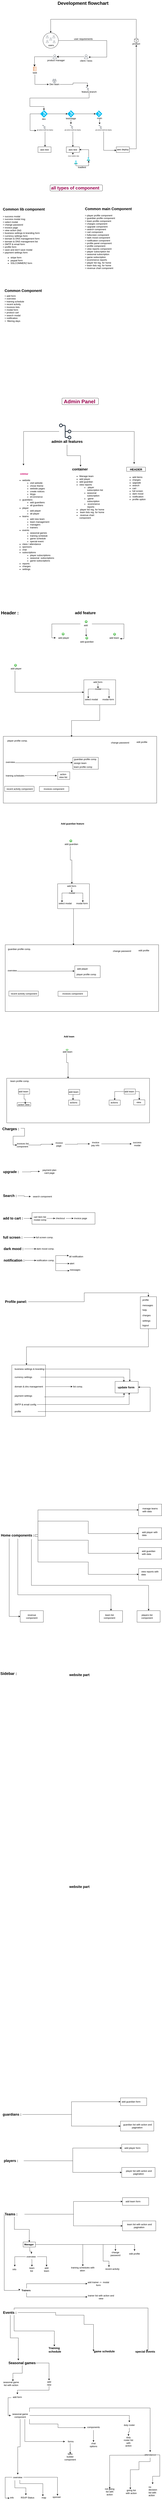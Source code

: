 <mxfile version="21.7.2" type="github">
  <diagram name="Page-1" id="2YBvvXClWsGukQMizWep">
    <mxGraphModel dx="2049" dy="2171" grid="0" gridSize="10" guides="1" tooltips="1" connect="1" arrows="1" fold="1" page="1" pageScale="1" pageWidth="850" pageHeight="1100" background="none" math="0" shadow="0">
      <root>
        <mxCell id="0" />
        <mxCell id="1" parent="0" />
        <mxCell id="5WOfhGpYFM9ZsoI5hYG5-97" value="" style="rounded=0;whiteSpace=wrap;html=1;" vertex="1" parent="1">
          <mxGeometry x="123" y="10673" width="64" height="26" as="geometry" />
        </mxCell>
        <mxCell id="0Mfy_nypwx77Hd2TMswc-383" value="" style="rounded=0;whiteSpace=wrap;html=1;" parent="1" vertex="1">
          <mxGeometry x="168.86" y="5338.21" width="327.14" height="60" as="geometry" />
        </mxCell>
        <mxCell id="0Mfy_nypwx77Hd2TMswc-115" value="" style="group" parent="1" vertex="1" connectable="0">
          <mxGeometry x="158" y="-946" width="573" height="872" as="geometry" />
        </mxCell>
        <mxCell id="0Mfy_nypwx77Hd2TMswc-113" value="" style="group" parent="0Mfy_nypwx77Hd2TMswc-115" vertex="1" connectable="0">
          <mxGeometry y="100" width="573" height="772" as="geometry" />
        </mxCell>
        <mxCell id="0Mfy_nypwx77Hd2TMswc-18" value="" style="group" parent="0Mfy_nypwx77Hd2TMswc-113" vertex="1" connectable="0">
          <mxGeometry x="68" y="70" width="80" height="80.001" as="geometry" />
        </mxCell>
        <mxCell id="0Mfy_nypwx77Hd2TMswc-15" value="" style="ellipse;aspect=fixed;fontColor=none;noLabel=1;" parent="0Mfy_nypwx77Hd2TMswc-18" vertex="1">
          <mxGeometry width="80" height="80" as="geometry" />
        </mxCell>
        <mxCell id="0Mfy_nypwx77Hd2TMswc-9" value="users" style="text;strokeColor=none;align=center;fillColor=none;html=1;verticalAlign=middle;whiteSpace=wrap;rounded=0;" parent="0Mfy_nypwx77Hd2TMswc-18" vertex="1">
          <mxGeometry x="11.504" y="50.001" width="60" height="30" as="geometry" />
        </mxCell>
        <mxCell id="0Mfy_nypwx77Hd2TMswc-17" value="" style="group" parent="0Mfy_nypwx77Hd2TMswc-18" vertex="1" connectable="0">
          <mxGeometry x="15" y="13" width="53" height="44" as="geometry" />
        </mxCell>
        <mxCell id="0Mfy_nypwx77Hd2TMswc-4" value="" style="sketch=0;outlineConnect=0;fontColor=#232F3E;gradientColor=none;fillColor=#232F3D;strokeColor=none;dashed=0;verticalLabelPosition=bottom;verticalAlign=top;align=center;html=1;fontSize=12;fontStyle=0;aspect=fixed;pointerEvents=1;shape=mxgraph.aws4.user;" parent="0Mfy_nypwx77Hd2TMswc-17" vertex="1">
          <mxGeometry x="17.995" y="11.892" width="14.615" height="14.615" as="geometry" />
        </mxCell>
        <mxCell id="0Mfy_nypwx77Hd2TMswc-5" value="" style="sketch=0;outlineConnect=0;fontColor=#232F3E;gradientColor=none;fillColor=#232F3D;strokeColor=none;dashed=0;verticalLabelPosition=bottom;verticalAlign=top;align=center;html=1;fontSize=12;fontStyle=0;aspect=fixed;pointerEvents=1;shape=mxgraph.aws4.user;" parent="0Mfy_nypwx77Hd2TMswc-17" vertex="1">
          <mxGeometry x="33.74" width="14.615" height="14.615" as="geometry" />
        </mxCell>
        <mxCell id="0Mfy_nypwx77Hd2TMswc-6" value="" style="sketch=0;outlineConnect=0;fontColor=#232F3E;gradientColor=none;fillColor=#232F3D;strokeColor=none;dashed=0;verticalLabelPosition=bottom;verticalAlign=top;align=center;html=1;fontSize=12;fontStyle=0;aspect=fixed;pointerEvents=1;shape=mxgraph.aws4.user;" parent="0Mfy_nypwx77Hd2TMswc-17" vertex="1">
          <mxGeometry width="14.615" height="14.615" as="geometry" />
        </mxCell>
        <mxCell id="0Mfy_nypwx77Hd2TMswc-7" value="" style="sketch=0;outlineConnect=0;fontColor=#232F3E;gradientColor=none;fillColor=#232F3D;strokeColor=none;dashed=0;verticalLabelPosition=bottom;verticalAlign=top;align=center;html=1;fontSize=12;fontStyle=0;aspect=fixed;pointerEvents=1;shape=mxgraph.aws4.user;" parent="0Mfy_nypwx77Hd2TMswc-17" vertex="1">
          <mxGeometry x="36.13" y="26.162" width="13.702" height="13.702" as="geometry" />
        </mxCell>
        <mxCell id="0Mfy_nypwx77Hd2TMswc-8" value="" style="sketch=0;outlineConnect=0;fontColor=#232F3E;gradientColor=none;fillColor=#232F3D;strokeColor=none;dashed=0;verticalLabelPosition=bottom;verticalAlign=top;align=center;html=1;fontSize=12;fontStyle=0;aspect=fixed;pointerEvents=1;shape=mxgraph.aws4.user;" parent="0Mfy_nypwx77Hd2TMswc-17" vertex="1">
          <mxGeometry y="24.378" width="14.615" height="14.615" as="geometry" />
        </mxCell>
        <mxCell id="0Mfy_nypwx77Hd2TMswc-24" value="" style="group" parent="0Mfy_nypwx77Hd2TMswc-113" vertex="1" connectable="0">
          <mxGeometry x="531" y="98" width="42" height="35" as="geometry" />
        </mxCell>
        <mxCell id="0Mfy_nypwx77Hd2TMswc-22" value="" style="html=1;whiteSpace=wrap;shape=isoCube2;backgroundOutline=1;isoAngle=15;" parent="0Mfy_nypwx77Hd2TMswc-24" vertex="1">
          <mxGeometry x="11" width="20" height="23" as="geometry" />
        </mxCell>
        <mxCell id="0Mfy_nypwx77Hd2TMswc-23" value="product" style="text;strokeColor=none;align=center;fillColor=none;html=1;verticalAlign=middle;whiteSpace=wrap;rounded=0;" parent="0Mfy_nypwx77Hd2TMswc-24" vertex="1">
          <mxGeometry y="23" width="42" height="12" as="geometry" />
        </mxCell>
        <mxCell id="0Mfy_nypwx77Hd2TMswc-29" value="" style="group" parent="0Mfy_nypwx77Hd2TMswc-113" vertex="1" connectable="0">
          <mxGeometry x="98.0" y="309" width="58.52" height="35.9" as="geometry" />
        </mxCell>
        <mxCell id="0Mfy_nypwx77Hd2TMswc-25" value="" style="sketch=0;outlineConnect=0;fontColor=#232F3E;gradientColor=none;fillColor=#232F3D;strokeColor=none;dashed=0;verticalLabelPosition=bottom;verticalAlign=top;align=center;html=1;fontSize=12;fontStyle=0;aspect=fixed;pointerEvents=1;shape=mxgraph.aws4.users;" parent="0Mfy_nypwx77Hd2TMswc-29" vertex="1">
          <mxGeometry x="18.76" width="21" height="21" as="geometry" />
        </mxCell>
        <mxCell id="0Mfy_nypwx77Hd2TMswc-26" value="Dev team" style="text;strokeColor=none;align=center;fillColor=none;html=1;verticalAlign=middle;whiteSpace=wrap;rounded=0;" parent="0Mfy_nypwx77Hd2TMswc-29" vertex="1">
          <mxGeometry y="21" width="58.52" height="14.9" as="geometry" />
        </mxCell>
        <mxCell id="0Mfy_nypwx77Hd2TMswc-33" value="" style="group" parent="0Mfy_nypwx77Hd2TMswc-113" vertex="1" connectable="0">
          <mxGeometry x="11.72" y="246" width="27.52" height="34" as="geometry" />
        </mxCell>
        <mxCell id="0Mfy_nypwx77Hd2TMswc-31" value="" style="sketch=0;outlineConnect=0;fontColor=#232F3E;gradientColor=none;fillColor=#D45B07;strokeColor=none;dashed=0;verticalLabelPosition=bottom;verticalAlign=top;align=center;html=1;fontSize=12;fontStyle=0;aspect=fixed;pointerEvents=1;shape=mxgraph.aws4.ecs_task;" parent="0Mfy_nypwx77Hd2TMswc-33" vertex="1">
          <mxGeometry x="5.28" width="16.96" height="22" as="geometry" />
        </mxCell>
        <mxCell id="0Mfy_nypwx77Hd2TMswc-32" value="task" style="text;strokeColor=none;align=center;fillColor=none;html=1;verticalAlign=middle;whiteSpace=wrap;rounded=0;" parent="0Mfy_nypwx77Hd2TMswc-33" vertex="1">
          <mxGeometry y="28" width="27.52" height="6" as="geometry" />
        </mxCell>
        <mxCell id="0Mfy_nypwx77Hd2TMswc-37" value="" style="group" parent="0Mfy_nypwx77Hd2TMswc-113" vertex="1" connectable="0">
          <mxGeometry x="264" y="350" width="86.62" height="29.33" as="geometry" />
        </mxCell>
        <mxCell id="0Mfy_nypwx77Hd2TMswc-34" value="" style="sketch=0;outlineConnect=0;fontColor=#232F3E;gradientColor=none;fillColor=#232F3D;strokeColor=none;dashed=0;verticalLabelPosition=bottom;verticalAlign=top;align=center;html=1;fontSize=12;fontStyle=0;aspect=fixed;pointerEvents=1;shape=mxgraph.aws4.git_repository;" parent="0Mfy_nypwx77Hd2TMswc-37" vertex="1">
          <mxGeometry x="27" width="14.85" height="19.31" as="geometry" />
        </mxCell>
        <mxCell id="0Mfy_nypwx77Hd2TMswc-35" value="feature branch" style="text;strokeColor=none;align=center;fillColor=none;html=1;verticalAlign=middle;whiteSpace=wrap;rounded=0;" parent="0Mfy_nypwx77Hd2TMswc-37" vertex="1">
          <mxGeometry y="23" width="86.62" height="6.33" as="geometry" />
        </mxCell>
        <mxCell id="0Mfy_nypwx77Hd2TMswc-47" value="" style="group" parent="0Mfy_nypwx77Hd2TMswc-113" vertex="1" connectable="0">
          <mxGeometry x="54" y="471" width="38" height="51.24" as="geometry" />
        </mxCell>
        <mxCell id="0Mfy_nypwx77Hd2TMswc-103" style="edgeStyle=orthogonalEdgeStyle;rounded=0;orthogonalLoop=1;jettySize=auto;html=1;exitX=1;exitY=0.5;exitDx=0;exitDy=0;exitPerimeter=0;" parent="0Mfy_nypwx77Hd2TMswc-47" source="0Mfy_nypwx77Hd2TMswc-38" edge="1">
          <mxGeometry relative="1" as="geometry">
            <mxPoint x="141.4" y="19" as="targetPoint" />
          </mxGeometry>
        </mxCell>
        <mxCell id="0Mfy_nypwx77Hd2TMswc-38" value="" style="verticalLabelPosition=bottom;html=1;verticalAlign=middle;align=center;strokeColor=none;fillColor=#00BEF2;shape=mxgraph.azure.git_repository;" parent="0Mfy_nypwx77Hd2TMswc-47" vertex="1">
          <mxGeometry width="38" height="38" as="geometry" />
        </mxCell>
        <mxCell id="0Mfy_nypwx77Hd2TMswc-42" value="dev" style="text;strokeColor=none;align=center;fillColor=none;html=1;verticalAlign=middle;whiteSpace=wrap;rounded=0;" parent="0Mfy_nypwx77Hd2TMswc-47" vertex="1">
          <mxGeometry y="41" width="36.9" height="10.24" as="geometry" />
        </mxCell>
        <mxCell id="0Mfy_nypwx77Hd2TMswc-48" value="" style="group" parent="0Mfy_nypwx77Hd2TMswc-113" vertex="1" connectable="0">
          <mxGeometry x="183.85" y="472" width="58.29" height="48.52" as="geometry" />
        </mxCell>
        <mxCell id="0Mfy_nypwx77Hd2TMswc-104" style="edgeStyle=orthogonalEdgeStyle;rounded=0;orthogonalLoop=1;jettySize=auto;html=1;exitX=1;exitY=0.5;exitDx=0;exitDy=0;exitPerimeter=0;" parent="0Mfy_nypwx77Hd2TMswc-48" source="0Mfy_nypwx77Hd2TMswc-39" edge="1">
          <mxGeometry relative="1" as="geometry">
            <mxPoint x="157.55" y="18" as="targetPoint" />
          </mxGeometry>
        </mxCell>
        <mxCell id="0Mfy_nypwx77Hd2TMswc-39" value="" style="verticalLabelPosition=bottom;html=1;verticalAlign=middle;align=center;strokeColor=none;fillColor=#00BEF2;shape=mxgraph.azure.git_repository;" parent="0Mfy_nypwx77Hd2TMswc-48" vertex="1">
          <mxGeometry x="11.15" width="36" height="36" as="geometry" />
        </mxCell>
        <mxCell id="0Mfy_nypwx77Hd2TMswc-108" style="edgeStyle=orthogonalEdgeStyle;rounded=0;orthogonalLoop=1;jettySize=auto;html=1;exitX=0.5;exitY=1;exitDx=0;exitDy=0;" parent="0Mfy_nypwx77Hd2TMswc-48" source="0Mfy_nypwx77Hd2TMswc-43" edge="1">
          <mxGeometry relative="1" as="geometry">
            <mxPoint x="29.15" y="70.8" as="targetPoint" />
          </mxGeometry>
        </mxCell>
        <mxCell id="0Mfy_nypwx77Hd2TMswc-43" value="test/stage" style="text;strokeColor=none;align=center;fillColor=none;html=1;verticalAlign=middle;whiteSpace=wrap;rounded=0;" parent="0Mfy_nypwx77Hd2TMswc-48" vertex="1">
          <mxGeometry y="36" width="58.29" height="12.52" as="geometry" />
        </mxCell>
        <mxCell id="0Mfy_nypwx77Hd2TMswc-49" value="" style="group" parent="0Mfy_nypwx77Hd2TMswc-113" vertex="1" connectable="0">
          <mxGeometry x="341" y="473" width="38.38" height="44.81" as="geometry" />
        </mxCell>
        <mxCell id="0Mfy_nypwx77Hd2TMswc-40" value="" style="verticalLabelPosition=bottom;html=1;verticalAlign=middle;align=center;strokeColor=none;fillColor=#00BEF2;shape=mxgraph.azure.git_repository;" parent="0Mfy_nypwx77Hd2TMswc-49" vertex="1">
          <mxGeometry width="34" height="34" as="geometry" />
        </mxCell>
        <mxCell id="0Mfy_nypwx77Hd2TMswc-109" style="edgeStyle=orthogonalEdgeStyle;rounded=0;orthogonalLoop=1;jettySize=auto;html=1;exitX=0.5;exitY=1;exitDx=0;exitDy=0;" parent="0Mfy_nypwx77Hd2TMswc-49" source="0Mfy_nypwx77Hd2TMswc-44" edge="1">
          <mxGeometry relative="1" as="geometry">
            <mxPoint x="20.8" y="71" as="targetPoint" />
          </mxGeometry>
        </mxCell>
        <mxCell id="0Mfy_nypwx77Hd2TMswc-44" value="main" style="text;strokeColor=none;align=center;fillColor=none;html=1;verticalAlign=middle;whiteSpace=wrap;rounded=0;" parent="0Mfy_nypwx77Hd2TMswc-49" vertex="1">
          <mxGeometry x="3" y="36" width="35.38" height="8.81" as="geometry" />
        </mxCell>
        <mxCell id="0Mfy_nypwx77Hd2TMswc-52" value="" style="group;verticalAlign=middle;align=center;" parent="0Mfy_nypwx77Hd2TMswc-113" vertex="1" connectable="0">
          <mxGeometry x="42.0" y="661" width="68" height="29" as="geometry" />
        </mxCell>
        <mxCell id="0Mfy_nypwx77Hd2TMswc-50" value="" style="rounded=0;whiteSpace=wrap;html=1;verticalAlign=middle;align=center;" parent="0Mfy_nypwx77Hd2TMswc-52" vertex="1">
          <mxGeometry width="68" height="29" as="geometry" />
        </mxCell>
        <mxCell id="0Mfy_nypwx77Hd2TMswc-51" value="aws test" style="text;strokeColor=none;align=center;fillColor=none;html=1;verticalAlign=middle;whiteSpace=wrap;rounded=0;" parent="0Mfy_nypwx77Hd2TMswc-52" vertex="1">
          <mxGeometry x="6.88" y="6.22" width="54.24" height="16.57" as="geometry" />
        </mxCell>
        <mxCell id="0Mfy_nypwx77Hd2TMswc-67" value="" style="group" parent="0Mfy_nypwx77Hd2TMswc-113" vertex="1" connectable="0">
          <mxGeometry x="33" y="548" width="91.38" height="33" as="geometry" />
        </mxCell>
        <mxCell id="0Mfy_nypwx77Hd2TMswc-61" value="" style="sketch=0;outlineConnect=0;fontColor=#232F3E;gradientColor=none;fillColor=#232F3D;strokeColor=none;dashed=0;verticalLabelPosition=bottom;verticalAlign=top;align=center;html=1;fontSize=12;fontStyle=0;aspect=fixed;pointerEvents=1;shape=mxgraph.aws4.git_repository;" parent="0Mfy_nypwx77Hd2TMswc-67" vertex="1">
          <mxGeometry x="32.31" width="15.38" height="20" as="geometry" />
        </mxCell>
        <mxCell id="0Mfy_nypwx77Hd2TMswc-105" style="edgeStyle=orthogonalEdgeStyle;rounded=0;orthogonalLoop=1;jettySize=auto;html=1;exitX=0.5;exitY=1;exitDx=0;exitDy=0;" parent="0Mfy_nypwx77Hd2TMswc-67" source="0Mfy_nypwx77Hd2TMswc-64" edge="1">
          <mxGeometry relative="1" as="geometry">
            <mxPoint x="45.6" y="112.4" as="targetPoint" />
          </mxGeometry>
        </mxCell>
        <mxCell id="0Mfy_nypwx77Hd2TMswc-64" value="&lt;font style=&quot;font-size: 7px;&quot;&gt;git actions build test deploy&lt;/font&gt;" style="text;strokeColor=none;align=center;fillColor=none;html=1;verticalAlign=middle;whiteSpace=wrap;rounded=0;" parent="0Mfy_nypwx77Hd2TMswc-67" vertex="1">
          <mxGeometry y="15" width="91.38" height="18" as="geometry" />
        </mxCell>
        <mxCell id="0Mfy_nypwx77Hd2TMswc-68" value="" style="group" parent="0Mfy_nypwx77Hd2TMswc-113" vertex="1" connectable="0">
          <mxGeometry x="177.31" y="547" width="91.38" height="34" as="geometry" />
        </mxCell>
        <mxCell id="0Mfy_nypwx77Hd2TMswc-63" value="" style="sketch=0;outlineConnect=0;fontColor=#232F3E;gradientColor=none;fillColor=#232F3D;strokeColor=none;dashed=0;verticalLabelPosition=bottom;verticalAlign=top;align=center;html=1;fontSize=12;fontStyle=0;aspect=fixed;pointerEvents=1;shape=mxgraph.aws4.git_repository;" parent="0Mfy_nypwx77Hd2TMswc-68" vertex="1">
          <mxGeometry x="30.69" width="15.38" height="20" as="geometry" />
        </mxCell>
        <mxCell id="0Mfy_nypwx77Hd2TMswc-66" value="&lt;font style=&quot;font-size: 7px;&quot;&gt;git actions build test deploy&lt;/font&gt;" style="text;strokeColor=none;align=center;fillColor=none;html=1;verticalAlign=middle;whiteSpace=wrap;rounded=0;" parent="0Mfy_nypwx77Hd2TMswc-68" vertex="1">
          <mxGeometry y="16" width="91.38" height="18" as="geometry" />
        </mxCell>
        <mxCell id="0Mfy_nypwx77Hd2TMswc-69" value="" style="group" parent="0Mfy_nypwx77Hd2TMswc-113" vertex="1" connectable="0">
          <mxGeometry x="337" y="548" width="91.38" height="33" as="geometry" />
        </mxCell>
        <mxCell id="0Mfy_nypwx77Hd2TMswc-62" value="" style="sketch=0;outlineConnect=0;fontColor=#232F3E;gradientColor=none;fillColor=#232F3D;strokeColor=none;dashed=0;verticalLabelPosition=bottom;verticalAlign=top;align=center;html=1;fontSize=12;fontStyle=0;aspect=fixed;pointerEvents=1;shape=mxgraph.aws4.git_repository;" parent="0Mfy_nypwx77Hd2TMswc-69" vertex="1">
          <mxGeometry x="20" width="15.38" height="20" as="geometry" />
        </mxCell>
        <mxCell id="0Mfy_nypwx77Hd2TMswc-65" value="&lt;font style=&quot;font-size: 7px;&quot;&gt;git actions build test deploy&lt;/font&gt;" style="text;strokeColor=none;align=center;fillColor=none;html=1;verticalAlign=middle;whiteSpace=wrap;rounded=0;" parent="0Mfy_nypwx77Hd2TMswc-69" vertex="1">
          <mxGeometry y="15" width="91.38" height="18" as="geometry" />
        </mxCell>
        <mxCell id="0Mfy_nypwx77Hd2TMswc-86" value="" style="group" parent="0Mfy_nypwx77Hd2TMswc-113" vertex="1" connectable="0">
          <mxGeometry x="189" y="661" width="123.52" height="111" as="geometry" />
        </mxCell>
        <mxCell id="0Mfy_nypwx77Hd2TMswc-58" value="" style="group;verticalAlign=middle;align=center;" parent="0Mfy_nypwx77Hd2TMswc-86" vertex="1" connectable="0">
          <mxGeometry width="68" height="29" as="geometry" />
        </mxCell>
        <mxCell id="0Mfy_nypwx77Hd2TMswc-59" value="" style="rounded=0;whiteSpace=wrap;html=1;verticalAlign=middle;align=center;" parent="0Mfy_nypwx77Hd2TMswc-58" vertex="1">
          <mxGeometry width="68" height="29" as="geometry" />
        </mxCell>
        <mxCell id="0Mfy_nypwx77Hd2TMswc-60" value="aws test" style="text;strokeColor=none;align=center;fillColor=none;html=1;verticalAlign=middle;whiteSpace=wrap;rounded=0;" parent="0Mfy_nypwx77Hd2TMswc-58" vertex="1">
          <mxGeometry x="6.88" y="6.22" width="54.24" height="16.57" as="geometry" />
        </mxCell>
        <mxCell id="0Mfy_nypwx77Hd2TMswc-70" value="" style="image;aspect=fixed;html=1;points=[];align=center;fontSize=12;image=img/lib/azure2/general/Load_Test.svg;" parent="0Mfy_nypwx77Hd2TMswc-86" vertex="1">
          <mxGeometry x="41" y="72" width="17.52" height="17" as="geometry" />
        </mxCell>
        <mxCell id="0Mfy_nypwx77Hd2TMswc-84" style="edgeStyle=orthogonalEdgeStyle;rounded=0;orthogonalLoop=1;jettySize=auto;html=1;entryX=1;entryY=0.5;entryDx=0;entryDy=0;exitX=0.568;exitY=0.052;exitDx=0;exitDy=0;exitPerimeter=0;" parent="0Mfy_nypwx77Hd2TMswc-86" source="0Mfy_nypwx77Hd2TMswc-71" target="0Mfy_nypwx77Hd2TMswc-59" edge="1">
          <mxGeometry relative="1" as="geometry">
            <mxPoint x="105.111" y="23.389" as="targetPoint" />
          </mxGeometry>
        </mxCell>
        <mxCell id="0Mfy_nypwx77Hd2TMswc-71" value="" style="image;aspect=fixed;html=1;points=[];align=center;fontSize=12;image=img/lib/azure2/general/Load_Test.svg;" parent="0Mfy_nypwx77Hd2TMswc-86" vertex="1">
          <mxGeometry x="106" y="55" width="17.52" height="17" as="geometry" />
        </mxCell>
        <mxCell id="0Mfy_nypwx77Hd2TMswc-81" value="" style="edgeStyle=orthogonalEdgeStyle;rounded=0;orthogonalLoop=1;jettySize=auto;html=1;" parent="0Mfy_nypwx77Hd2TMswc-86" source="0Mfy_nypwx77Hd2TMswc-70" target="0Mfy_nypwx77Hd2TMswc-71" edge="1">
          <mxGeometry relative="1" as="geometry">
            <Array as="points">
              <mxPoint x="50" y="98" />
              <mxPoint x="116" y="98" />
            </Array>
          </mxGeometry>
        </mxCell>
        <mxCell id="0Mfy_nypwx77Hd2TMswc-72" value="&lt;font style=&quot;font-size: 7px;&quot;&gt;more realistic data&lt;/font&gt;" style="text;strokeColor=none;align=center;fillColor=none;html=1;verticalAlign=middle;whiteSpace=wrap;rounded=0;" parent="0Mfy_nypwx77Hd2TMswc-86" vertex="1">
          <mxGeometry x="6.95" y="40" width="61.05" height="11.29" as="geometry" />
        </mxCell>
        <mxCell id="0Mfy_nypwx77Hd2TMswc-79" style="edgeStyle=orthogonalEdgeStyle;rounded=0;orthogonalLoop=1;jettySize=auto;html=1;exitX=0.5;exitY=1;exitDx=0;exitDy=0;entryX=0.446;entryY=0.039;entryDx=0;entryDy=0;entryPerimeter=0;" parent="0Mfy_nypwx77Hd2TMswc-86" source="0Mfy_nypwx77Hd2TMswc-59" target="0Mfy_nypwx77Hd2TMswc-72" edge="1">
          <mxGeometry relative="1" as="geometry" />
        </mxCell>
        <mxCell id="0Mfy_nypwx77Hd2TMswc-85" value="loadtest" style="text;strokeColor=none;align=center;fillColor=none;html=1;verticalAlign=middle;whiteSpace=wrap;rounded=0;" parent="0Mfy_nypwx77Hd2TMswc-86" vertex="1">
          <mxGeometry x="53.14" y="100" width="56.71" height="11" as="geometry" />
        </mxCell>
        <mxCell id="0Mfy_nypwx77Hd2TMswc-87" value="" style="group" parent="0Mfy_nypwx77Hd2TMswc-113" vertex="1" connectable="0">
          <mxGeometry x="448" y="661" width="68.12" height="29" as="geometry" />
        </mxCell>
        <mxCell id="0Mfy_nypwx77Hd2TMswc-56" value="" style="rounded=0;whiteSpace=wrap;html=1;verticalAlign=middle;align=center;" parent="0Mfy_nypwx77Hd2TMswc-87" vertex="1">
          <mxGeometry x="0.12" width="68" height="29" as="geometry" />
        </mxCell>
        <mxCell id="0Mfy_nypwx77Hd2TMswc-57" value="aws deploy" style="text;strokeColor=none;align=center;fillColor=none;html=1;verticalAlign=middle;whiteSpace=wrap;rounded=0;container=0;" parent="0Mfy_nypwx77Hd2TMswc-87" vertex="1">
          <mxGeometry y="6.22" width="68.12" height="15.78" as="geometry" />
        </mxCell>
        <mxCell id="0Mfy_nypwx77Hd2TMswc-88" style="edgeStyle=orthogonalEdgeStyle;rounded=0;orthogonalLoop=1;jettySize=auto;html=1;exitX=1;exitY=0.5;exitDx=0;exitDy=0;entryX=1.156;entryY=0.636;entryDx=0;entryDy=0;entryPerimeter=0;" parent="0Mfy_nypwx77Hd2TMswc-113" source="0Mfy_nypwx77Hd2TMswc-15" target="0Mfy_nypwx77Hd2TMswc-93" edge="1">
          <mxGeometry relative="1" as="geometry">
            <mxPoint x="129" y="196" as="targetPoint" />
            <Array as="points">
              <mxPoint x="399" y="110" />
              <mxPoint x="399" y="196" />
              <mxPoint x="305" y="196" />
            </Array>
          </mxGeometry>
        </mxCell>
        <mxCell id="0Mfy_nypwx77Hd2TMswc-91" value="user requirements" style="text;strokeColor=none;align=center;fillColor=none;html=1;verticalAlign=middle;whiteSpace=wrap;rounded=0;" parent="0Mfy_nypwx77Hd2TMswc-113" vertex="1">
          <mxGeometry x="221" y="96" width="112.8" height="12.6" as="geometry" />
        </mxCell>
        <mxCell id="0Mfy_nypwx77Hd2TMswc-92" value="" style="group" parent="0Mfy_nypwx77Hd2TMswc-113" vertex="1" connectable="0">
          <mxGeometry x="253" y="183" width="77.76" height="36.43" as="geometry" />
        </mxCell>
        <mxCell id="0Mfy_nypwx77Hd2TMswc-93" value="" style="sketch=0;outlineConnect=0;fontColor=#232F3E;gradientColor=none;fillColor=#232F3D;strokeColor=none;dashed=0;verticalLabelPosition=bottom;verticalAlign=top;align=center;html=1;fontSize=12;fontStyle=0;aspect=fixed;pointerEvents=1;shape=mxgraph.aws4.user;" parent="0Mfy_nypwx77Hd2TMswc-92" vertex="1">
          <mxGeometry x="27.88" width="22" height="22" as="geometry" />
        </mxCell>
        <mxCell id="0Mfy_nypwx77Hd2TMswc-94" value="client / boss" style="text;strokeColor=none;align=center;fillColor=none;html=1;verticalAlign=middle;whiteSpace=wrap;rounded=0;" parent="0Mfy_nypwx77Hd2TMswc-92" vertex="1">
          <mxGeometry y="28" width="77.76" height="8.43" as="geometry" />
        </mxCell>
        <mxCell id="0Mfy_nypwx77Hd2TMswc-96" value="" style="group" parent="0Mfy_nypwx77Hd2TMswc-113" vertex="1" connectable="0">
          <mxGeometry x="86.06" y="183" width="102.94" height="36.43" as="geometry" />
        </mxCell>
        <mxCell id="0Mfy_nypwx77Hd2TMswc-19" value="" style="sketch=0;outlineConnect=0;fontColor=#232F3E;gradientColor=none;fillColor=#232F3D;strokeColor=none;dashed=0;verticalLabelPosition=bottom;verticalAlign=top;align=center;html=1;fontSize=12;fontStyle=0;aspect=fixed;pointerEvents=1;shape=mxgraph.aws4.user;" parent="0Mfy_nypwx77Hd2TMswc-96" vertex="1">
          <mxGeometry x="32" width="22" height="22" as="geometry" />
        </mxCell>
        <mxCell id="0Mfy_nypwx77Hd2TMswc-20" value="product manager&amp;nbsp;" style="text;strokeColor=none;align=center;fillColor=none;html=1;verticalAlign=middle;whiteSpace=wrap;rounded=0;" parent="0Mfy_nypwx77Hd2TMswc-96" vertex="1">
          <mxGeometry y="24" width="102.94" height="12.43" as="geometry" />
        </mxCell>
        <mxCell id="0Mfy_nypwx77Hd2TMswc-97" value="" style="edgeStyle=segmentEdgeStyle;endArrow=classic;html=1;curved=0;rounded=0;endSize=8;startSize=8;sourcePerimeterSpacing=0;targetPerimeterSpacing=0;" parent="0Mfy_nypwx77Hd2TMswc-113" source="0Mfy_nypwx77Hd2TMswc-93" target="0Mfy_nypwx77Hd2TMswc-19" edge="1">
          <mxGeometry width="100" relative="1" as="geometry">
            <mxPoint x="225" y="177" as="sourcePoint" />
            <mxPoint x="325" y="217" as="targetPoint" />
            <Array as="points">
              <mxPoint x="245" y="194" />
              <mxPoint x="245" y="194" />
            </Array>
          </mxGeometry>
        </mxCell>
        <mxCell id="0Mfy_nypwx77Hd2TMswc-98" value="" style="edgeStyle=segmentEdgeStyle;endArrow=classic;html=1;curved=0;rounded=0;endSize=8;startSize=8;sourcePerimeterSpacing=0;targetPerimeterSpacing=0;entryX=0.412;entryY=-0.045;entryDx=0;entryDy=0;entryPerimeter=0;" parent="0Mfy_nypwx77Hd2TMswc-113" source="0Mfy_nypwx77Hd2TMswc-19" target="0Mfy_nypwx77Hd2TMswc-31" edge="1">
          <mxGeometry width="100" relative="1" as="geometry">
            <mxPoint x="66" y="174" as="sourcePoint" />
            <mxPoint x="26" y="229" as="targetPoint" />
            <Array as="points">
              <mxPoint x="24" y="194" />
            </Array>
          </mxGeometry>
        </mxCell>
        <mxCell id="0Mfy_nypwx77Hd2TMswc-99" style="edgeStyle=orthogonalEdgeStyle;rounded=0;orthogonalLoop=1;jettySize=auto;html=1;entryX=0;entryY=0.5;entryDx=0;entryDy=0;" parent="0Mfy_nypwx77Hd2TMswc-113" target="0Mfy_nypwx77Hd2TMswc-26" edge="1">
          <mxGeometry relative="1" as="geometry">
            <mxPoint x="26" y="286" as="sourcePoint" />
            <Array as="points">
              <mxPoint x="26" y="338" />
            </Array>
          </mxGeometry>
        </mxCell>
        <mxCell id="0Mfy_nypwx77Hd2TMswc-100" style="edgeStyle=orthogonalEdgeStyle;rounded=0;orthogonalLoop=1;jettySize=auto;html=1;exitX=1;exitY=0.5;exitDx=0;exitDy=0;" parent="0Mfy_nypwx77Hd2TMswc-113" source="0Mfy_nypwx77Hd2TMswc-26" target="0Mfy_nypwx77Hd2TMswc-34" edge="1">
          <mxGeometry relative="1" as="geometry" />
        </mxCell>
        <mxCell id="0Mfy_nypwx77Hd2TMswc-101" style="edgeStyle=orthogonalEdgeStyle;rounded=0;orthogonalLoop=1;jettySize=auto;html=1;exitX=0.5;exitY=1;exitDx=0;exitDy=0;entryX=0.5;entryY=0;entryDx=0;entryDy=0;entryPerimeter=0;" parent="0Mfy_nypwx77Hd2TMswc-113" source="0Mfy_nypwx77Hd2TMswc-35" target="0Mfy_nypwx77Hd2TMswc-38" edge="1">
          <mxGeometry relative="1" as="geometry">
            <mxPoint x="69" y="452" as="targetPoint" />
            <Array as="points">
              <mxPoint x="307" y="408" />
              <mxPoint y="408" />
              <mxPoint y="452" />
              <mxPoint x="73" y="452" />
            </Array>
          </mxGeometry>
        </mxCell>
        <mxCell id="0Mfy_nypwx77Hd2TMswc-102" style="edgeStyle=orthogonalEdgeStyle;rounded=0;orthogonalLoop=1;jettySize=auto;html=1;exitX=0;exitY=0.5;exitDx=0;exitDy=0;exitPerimeter=0;entryX=0;entryY=0.75;entryDx=0;entryDy=0;" parent="0Mfy_nypwx77Hd2TMswc-113" source="0Mfy_nypwx77Hd2TMswc-38" target="0Mfy_nypwx77Hd2TMswc-64" edge="1">
          <mxGeometry relative="1" as="geometry">
            <Array as="points">
              <mxPoint x="1" y="490" />
              <mxPoint x="1" y="577" />
            </Array>
          </mxGeometry>
        </mxCell>
        <mxCell id="0Mfy_nypwx77Hd2TMswc-107" style="edgeStyle=orthogonalEdgeStyle;rounded=0;orthogonalLoop=1;jettySize=auto;html=1;exitX=0.5;exitY=1;exitDx=0;exitDy=0;entryX=0.5;entryY=0;entryDx=0;entryDy=0;" parent="0Mfy_nypwx77Hd2TMswc-113" source="0Mfy_nypwx77Hd2TMswc-66" target="0Mfy_nypwx77Hd2TMswc-59" edge="1">
          <mxGeometry relative="1" as="geometry" />
        </mxCell>
        <mxCell id="0Mfy_nypwx77Hd2TMswc-110" style="edgeStyle=orthogonalEdgeStyle;rounded=0;orthogonalLoop=1;jettySize=auto;html=1;exitX=0.5;exitY=1;exitDx=0;exitDy=0;entryX=0;entryY=0.75;entryDx=0;entryDy=0;" parent="0Mfy_nypwx77Hd2TMswc-113" source="0Mfy_nypwx77Hd2TMswc-65" target="0Mfy_nypwx77Hd2TMswc-57" edge="1">
          <mxGeometry relative="1" as="geometry" />
        </mxCell>
        <mxCell id="0Mfy_nypwx77Hd2TMswc-111" style="edgeStyle=orthogonalEdgeStyle;rounded=0;orthogonalLoop=1;jettySize=auto;html=1;exitX=1;exitY=0.25;exitDx=0;exitDy=0;entryX=0.5;entryY=1;entryDx=0;entryDy=0;" parent="0Mfy_nypwx77Hd2TMswc-113" source="0Mfy_nypwx77Hd2TMswc-57" target="0Mfy_nypwx77Hd2TMswc-23" edge="1">
          <mxGeometry relative="1" as="geometry" />
        </mxCell>
        <mxCell id="0Mfy_nypwx77Hd2TMswc-112" style="edgeStyle=orthogonalEdgeStyle;rounded=0;orthogonalLoop=1;jettySize=auto;html=1;exitX=0.5;exitY=0;exitDx=0;exitDy=0;exitPerimeter=0;entryX=0.5;entryY=0;entryDx=0;entryDy=0;" parent="0Mfy_nypwx77Hd2TMswc-113" source="0Mfy_nypwx77Hd2TMswc-22" target="0Mfy_nypwx77Hd2TMswc-15" edge="1">
          <mxGeometry relative="1" as="geometry">
            <Array as="points">
              <mxPoint x="552" />
              <mxPoint x="108" />
            </Array>
          </mxGeometry>
        </mxCell>
        <mxCell id="0Mfy_nypwx77Hd2TMswc-114" value="Development flowchart" style="text;strokeColor=none;align=center;fillColor=none;html=1;verticalAlign=middle;whiteSpace=wrap;rounded=0;fontStyle=1;fontSize=24;" parent="0Mfy_nypwx77Hd2TMswc-115" vertex="1">
          <mxGeometry x="114" width="324" height="33" as="geometry" />
        </mxCell>
        <mxCell id="0Mfy_nypwx77Hd2TMswc-148" value="" style="group" parent="1" vertex="1" connectable="0">
          <mxGeometry x="420" y="2268" width="60" height="42.003" as="geometry" />
        </mxCell>
        <mxCell id="0Mfy_nypwx77Hd2TMswc-141" value="" style="verticalLabelPosition=bottom;verticalAlign=top;html=1;shadow=0;dashed=0;strokeWidth=1;shape=mxgraph.ios.iAddIcon;fillColor=#7AdF78;fillColor2=#1A9917;strokeColor=#ffffff;sketch=0;" parent="0Mfy_nypwx77Hd2TMswc-148" vertex="1">
          <mxGeometry x="22.5" width="15" height="15" as="geometry" />
        </mxCell>
        <mxCell id="0Mfy_nypwx77Hd2TMswc-244" style="edgeStyle=orthogonalEdgeStyle;rounded=0;orthogonalLoop=1;jettySize=auto;html=1;exitX=0.5;exitY=1;exitDx=0;exitDy=0;" parent="0Mfy_nypwx77Hd2TMswc-148" source="0Mfy_nypwx77Hd2TMswc-142" edge="1">
          <mxGeometry relative="1" as="geometry">
            <mxPoint x="30" y="84" as="targetPoint" />
          </mxGeometry>
        </mxCell>
        <mxCell id="0Mfy_nypwx77Hd2TMswc-142" value="add&amp;nbsp;" style="text;strokeColor=none;align=center;fillColor=none;html=1;verticalAlign=middle;whiteSpace=wrap;rounded=0;" parent="0Mfy_nypwx77Hd2TMswc-148" vertex="1">
          <mxGeometry y="12.003" width="60" height="30" as="geometry" />
        </mxCell>
        <mxCell id="0Mfy_nypwx77Hd2TMswc-152" value="" style="group" parent="1" vertex="1" connectable="0">
          <mxGeometry x="292" y="2332" width="83" height="37" as="geometry" />
        </mxCell>
        <mxCell id="0Mfy_nypwx77Hd2TMswc-137" value="" style="verticalLabelPosition=bottom;verticalAlign=top;html=1;shadow=0;dashed=0;strokeWidth=1;shape=mxgraph.ios.iAddIcon;fillColor=#7AdF78;fillColor2=#1A9917;strokeColor=#ffffff;sketch=0;" parent="0Mfy_nypwx77Hd2TMswc-152" vertex="1">
          <mxGeometry x="31" width="15" height="15" as="geometry" />
        </mxCell>
        <mxCell id="0Mfy_nypwx77Hd2TMswc-143" value="add player" style="text;strokeColor=none;align=center;fillColor=none;html=1;verticalAlign=middle;whiteSpace=wrap;rounded=0;" parent="0Mfy_nypwx77Hd2TMswc-152" vertex="1">
          <mxGeometry y="18" width="83" height="19" as="geometry" />
        </mxCell>
        <mxCell id="0Mfy_nypwx77Hd2TMswc-182" value="" style="group" parent="1" vertex="1" connectable="0">
          <mxGeometry x="569" y="2333" width="57" height="35" as="geometry" />
        </mxCell>
        <mxCell id="0Mfy_nypwx77Hd2TMswc-183" value="" style="verticalLabelPosition=bottom;verticalAlign=top;html=1;shadow=0;dashed=0;strokeWidth=1;shape=mxgraph.ios.iAddIcon;fillColor=#7AdF78;fillColor2=#1A9917;strokeColor=#ffffff;sketch=0;" parent="0Mfy_nypwx77Hd2TMswc-182" vertex="1">
          <mxGeometry x="21" width="15" height="15" as="geometry" />
        </mxCell>
        <mxCell id="0Mfy_nypwx77Hd2TMswc-184" value="add team&amp;nbsp;" style="text;strokeColor=none;align=center;fillColor=none;html=1;verticalAlign=middle;whiteSpace=wrap;rounded=0;" parent="0Mfy_nypwx77Hd2TMswc-182" vertex="1">
          <mxGeometry y="19" width="57" height="16" as="geometry" />
        </mxCell>
        <mxCell id="0Mfy_nypwx77Hd2TMswc-185" value="" style="group" parent="1" vertex="1" connectable="0">
          <mxGeometry x="409.83" y="2353" width="88" height="38" as="geometry" />
        </mxCell>
        <mxCell id="0Mfy_nypwx77Hd2TMswc-186" value="" style="verticalLabelPosition=bottom;verticalAlign=top;html=1;shadow=0;dashed=0;strokeWidth=1;shape=mxgraph.ios.iAddIcon;fillColor=#7AdF78;fillColor2=#1A9917;strokeColor=#ffffff;sketch=0;" parent="0Mfy_nypwx77Hd2TMswc-185" vertex="1">
          <mxGeometry x="36" width="15" height="15" as="geometry" />
        </mxCell>
        <mxCell id="0Mfy_nypwx77Hd2TMswc-187" value="add guardian" style="text;strokeColor=none;align=center;fillColor=none;html=1;verticalAlign=middle;whiteSpace=wrap;rounded=0;" parent="0Mfy_nypwx77Hd2TMswc-185" vertex="1">
          <mxGeometry y="15" width="88" height="23" as="geometry" />
        </mxCell>
        <mxCell id="0Mfy_nypwx77Hd2TMswc-212" value="&lt;b style=&quot;font-size: 19px;&quot;&gt;Common lib component&lt;/b&gt;" style="text;strokeColor=none;align=left;fillColor=none;html=1;verticalAlign=middle;whiteSpace=wrap;rounded=0;fontSize=19;" parent="1" vertex="1">
          <mxGeometry x="16" y="129" width="241" height="20.67" as="geometry" />
        </mxCell>
        <mxCell id="0Mfy_nypwx77Hd2TMswc-213" value="&amp;gt; success modal&lt;br&gt;&amp;gt; success modal msg&amp;nbsp;&lt;br&gt;&amp;gt; select modal&lt;br&gt;&amp;gt; change password&lt;br&gt;&amp;gt; invoice page&lt;br&gt;&amp;gt; view action (list)&lt;br&gt;&amp;gt; business settings &amp;amp; branding form&lt;br&gt;&amp;gt; currency settings form&lt;br&gt;&amp;gt; domain &amp;amp; DNS management form&amp;nbsp;&lt;br&gt;&amp;gt; domain &amp;amp; DNS management list&lt;br&gt;&amp;gt; SMTP &amp;amp; email form&lt;br&gt;&amp;gt; profile form&lt;br&gt;&amp;gt; save and don&#39;t save modal&amp;nbsp;&lt;br&gt;&amp;gt; payment settings form&amp;nbsp;&lt;br&gt;&lt;ul&gt;&lt;li&gt;stripe form&lt;/li&gt;&lt;li&gt;paypal form&amp;nbsp;&lt;/li&gt;&lt;li&gt;SSLCOMMERZ form&lt;/li&gt;&lt;/ul&gt;" style="text;strokeColor=none;align=left;fillColor=none;html=1;verticalAlign=top;whiteSpace=wrap;rounded=0;" parent="1" vertex="1">
          <mxGeometry x="16" y="162" width="198" height="269" as="geometry" />
        </mxCell>
        <mxCell id="0Mfy_nypwx77Hd2TMswc-218" value="" style="group" parent="1" vertex="1" connectable="0">
          <mxGeometry x="257.73" y="1249" width="186" height="110" as="geometry" />
        </mxCell>
        <mxCell id="0Mfy_nypwx77Hd2TMswc-117" value="&lt;b style=&quot;font-size: 19px;&quot;&gt;admin all features&lt;/b&gt;" style="text;strokeColor=none;align=center;fillColor=none;html=1;verticalAlign=middle;whiteSpace=wrap;rounded=0;fontSize=19;" parent="0Mfy_nypwx77Hd2TMswc-218" vertex="1">
          <mxGeometry y="78" width="186" height="32" as="geometry" />
        </mxCell>
        <mxCell id="0Mfy_nypwx77Hd2TMswc-123" value="" style="sketch=0;outlineConnect=0;fontColor=#232F3E;gradientColor=none;fillColor=#232F3D;strokeColor=none;dashed=0;verticalLabelPosition=bottom;verticalAlign=top;align=center;html=1;fontSize=12;fontStyle=0;aspect=fixed;pointerEvents=1;shape=mxgraph.aws4.git_repository;" parent="0Mfy_nypwx77Hd2TMswc-218" vertex="1">
          <mxGeometry x="52" width="63" height="81.9" as="geometry" />
        </mxCell>
        <mxCell id="0Mfy_nypwx77Hd2TMswc-231" value="" style="group" parent="1" vertex="1" connectable="0">
          <mxGeometry x="104.88" y="1466" width="48" height="47.41" as="geometry" />
        </mxCell>
        <mxCell id="0Mfy_nypwx77Hd2TMswc-229" value="" style="shape=image;html=1;verticalAlign=top;verticalLabelPosition=bottom;labelBackgroundColor=#ffffff;imageAspect=0;aspect=fixed;image=https://cdn0.iconfinder.com/data/icons/phosphor-fill-vol-4/256/sidebar-simple-fill-128.png" parent="0Mfy_nypwx77Hd2TMswc-231" vertex="1">
          <mxGeometry width="40.25" height="40.25" as="geometry" />
        </mxCell>
        <mxCell id="0Mfy_nypwx77Hd2TMswc-220" value="sidebar" style="text;strokeColor=none;align=left;fillColor=none;html=1;verticalAlign=middle;whiteSpace=wrap;rounded=0;fontStyle=1;fontColor=#CC0066;" parent="0Mfy_nypwx77Hd2TMswc-231" vertex="1">
          <mxGeometry y="40.25" width="48" height="7.16" as="geometry" />
        </mxCell>
        <mxCell id="0Mfy_nypwx77Hd2TMswc-129" style="edgeStyle=orthogonalEdgeStyle;rounded=0;orthogonalLoop=1;jettySize=auto;html=1;exitX=0.5;exitY=1;exitDx=0;exitDy=0;" parent="1" edge="1">
          <mxGeometry relative="1" as="geometry">
            <mxPoint x="704.38" y="1501" as="sourcePoint" />
            <mxPoint x="704.38" y="1501" as="targetPoint" />
          </mxGeometry>
        </mxCell>
        <mxCell id="0Mfy_nypwx77Hd2TMswc-234" value="" style="edgeStyle=orthogonalEdgeStyle;rounded=0;orthogonalLoop=1;jettySize=auto;html=1;" parent="1" source="0Mfy_nypwx77Hd2TMswc-123" edge="1">
          <mxGeometry relative="1" as="geometry">
            <mxPoint x="124.88" y="1466" as="targetPoint" />
          </mxGeometry>
        </mxCell>
        <mxCell id="0Mfy_nypwx77Hd2TMswc-236" value="" style="edgeStyle=orthogonalEdgeStyle;rounded=0;orthogonalLoop=1;jettySize=auto;html=1;" parent="1" source="0Mfy_nypwx77Hd2TMswc-123" edge="1">
          <mxGeometry relative="1" as="geometry">
            <mxPoint x="698.963" y="1458.069" as="targetPoint" />
          </mxGeometry>
        </mxCell>
        <mxCell id="0Mfy_nypwx77Hd2TMswc-237" value="&lt;ul&gt;&lt;li&gt;&lt;span style=&quot;background-color: initial;&quot;&gt;website&lt;/span&gt;&lt;/li&gt;&lt;ul&gt;&lt;li&gt;visit website&amp;nbsp;&lt;/li&gt;&lt;li&gt;chose theme&amp;nbsp;&lt;/li&gt;&lt;li&gt;website pages&lt;/li&gt;&lt;li&gt;create notices&amp;nbsp;&lt;/li&gt;&lt;li&gt;blogs&lt;/li&gt;&lt;li&gt;eCommerce&lt;/li&gt;&lt;/ul&gt;&lt;li&gt;guardians&amp;nbsp;&lt;/li&gt;&lt;ul&gt;&lt;li&gt;add guardians&lt;/li&gt;&lt;li&gt;all guardians&lt;/li&gt;&lt;/ul&gt;&lt;li&gt;player&lt;/li&gt;&lt;ul&gt;&lt;li&gt;add player&lt;/li&gt;&lt;li&gt;all player&lt;/li&gt;&lt;/ul&gt;&lt;li&gt;teams&lt;/li&gt;&lt;ul&gt;&lt;li&gt;add new team&lt;/li&gt;&lt;li&gt;team management&lt;/li&gt;&lt;li&gt;managers&lt;/li&gt;&lt;li&gt;trainers&lt;/li&gt;&lt;/ul&gt;&lt;li&gt;events&lt;/li&gt;&lt;ul&gt;&lt;li&gt;seasonal games&lt;/li&gt;&lt;li&gt;training schedule&lt;/li&gt;&lt;li&gt;game schedule&lt;/li&gt;&lt;li&gt;special event&lt;/li&gt;&lt;/ul&gt;&lt;li&gt;class / attendance&lt;/li&gt;&lt;li&gt;sponsors&lt;/li&gt;&lt;li&gt;chat&lt;/li&gt;&lt;li&gt;subscriptions&lt;/li&gt;&lt;ul&gt;&lt;li&gt;player subscriptions&lt;/li&gt;&lt;li&gt;seasonal&amp;nbsp; subscriptions&lt;/li&gt;&lt;li&gt;game subscriptions&lt;/li&gt;&lt;/ul&gt;&lt;li&gt;reports&lt;/li&gt;&lt;li&gt;charges&lt;/li&gt;&lt;li&gt;settings&lt;/li&gt;&lt;/ul&gt;" style="text;strokeColor=none;align=left;fillColor=none;html=1;verticalAlign=top;whiteSpace=wrap;rounded=0;" parent="1" vertex="1">
          <mxGeometry x="77.13" y="1517" width="228.5" height="538" as="geometry" />
        </mxCell>
        <mxCell id="0Mfy_nypwx77Hd2TMswc-238" value="&lt;ul&gt;&lt;li&gt;add items&lt;/li&gt;&lt;li&gt;charges&amp;nbsp;&lt;/li&gt;&lt;li&gt;upgrade&lt;/li&gt;&lt;li&gt;search&lt;/li&gt;&lt;li&gt;cart&amp;nbsp;&lt;/li&gt;&lt;li&gt;full screen&amp;nbsp;&lt;/li&gt;&lt;li&gt;dark mood&lt;/li&gt;&lt;li&gt;notification&amp;nbsp;&lt;/li&gt;&lt;li&gt;profile option&amp;nbsp;&lt;/li&gt;&lt;/ul&gt;" style="text;strokeColor=none;align=left;fillColor=none;html=1;verticalAlign=top;whiteSpace=wrap;rounded=0;" parent="1" vertex="1">
          <mxGeometry x="647.88" y="1501" width="164" height="278" as="geometry" />
        </mxCell>
        <mxCell id="0Mfy_nypwx77Hd2TMswc-242" style="edgeStyle=orthogonalEdgeStyle;rounded=0;orthogonalLoop=1;jettySize=auto;html=1;exitX=0;exitY=0.25;exitDx=0;exitDy=0;entryX=0;entryY=0.5;entryDx=0;entryDy=0;" parent="1" source="0Mfy_nypwx77Hd2TMswc-142" target="0Mfy_nypwx77Hd2TMswc-143" edge="1">
          <mxGeometry relative="1" as="geometry" />
        </mxCell>
        <mxCell id="0Mfy_nypwx77Hd2TMswc-243" style="edgeStyle=orthogonalEdgeStyle;rounded=0;orthogonalLoop=1;jettySize=auto;html=1;exitX=1;exitY=0.25;exitDx=0;exitDy=0;entryX=1;entryY=0.75;entryDx=0;entryDy=0;" parent="1" source="0Mfy_nypwx77Hd2TMswc-142" target="0Mfy_nypwx77Hd2TMswc-184" edge="1">
          <mxGeometry relative="1" as="geometry" />
        </mxCell>
        <mxCell id="0Mfy_nypwx77Hd2TMswc-248" value="add feature&amp;nbsp;" style="text;strokeColor=none;align=center;fillColor=none;html=1;verticalAlign=middle;whiteSpace=wrap;rounded=0;fontStyle=1;fontSize=20;" parent="1" vertex="1">
          <mxGeometry x="368" y="2211" width="161" height="35" as="geometry" />
        </mxCell>
        <mxCell id="0Mfy_nypwx77Hd2TMswc-249" value="&lt;font style=&quot;font-size: 23px;&quot;&gt;Header :&lt;/font&gt;" style="text;strokeColor=none;align=left;fillColor=none;html=1;verticalAlign=middle;whiteSpace=wrap;rounded=0;fontSize=23;fontStyle=1" parent="1" vertex="1">
          <mxGeometry x="5.91" y="2214" width="100.09" height="32" as="geometry" />
        </mxCell>
        <mxCell id="0Mfy_nypwx77Hd2TMswc-255" value="" style="group" parent="1" vertex="1" connectable="0">
          <mxGeometry x="20" y="2494" width="796" height="721.97" as="geometry" />
        </mxCell>
        <mxCell id="0Mfy_nypwx77Hd2TMswc-250" value="" style="group" parent="0Mfy_nypwx77Hd2TMswc-255" vertex="1" connectable="0">
          <mxGeometry y="376" width="796" height="345.97" as="geometry" />
        </mxCell>
        <mxCell id="0Mfy_nypwx77Hd2TMswc-246" value="" style="rounded=0;whiteSpace=wrap;html=1;" parent="0Mfy_nypwx77Hd2TMswc-250" vertex="1">
          <mxGeometry width="796" height="345.97" as="geometry" />
        </mxCell>
        <mxCell id="0Mfy_nypwx77Hd2TMswc-166" value="player profile comp." style="text;strokeColor=none;align=center;fillColor=none;html=1;verticalAlign=middle;whiteSpace=wrap;rounded=0;" parent="0Mfy_nypwx77Hd2TMswc-250" vertex="1">
          <mxGeometry x="11.0" y="8.03" width="124.7" height="30" as="geometry" />
        </mxCell>
        <mxCell id="0Mfy_nypwx77Hd2TMswc-175" style="edgeStyle=orthogonalEdgeStyle;rounded=0;orthogonalLoop=1;jettySize=auto;html=1;exitX=1;exitY=0.75;exitDx=0;exitDy=0;" parent="0Mfy_nypwx77Hd2TMswc-250" source="0Mfy_nypwx77Hd2TMswc-167" edge="1">
          <mxGeometry relative="1" as="geometry">
            <mxPoint x="359.424" y="136.334" as="targetPoint" />
          </mxGeometry>
        </mxCell>
        <mxCell id="0Mfy_nypwx77Hd2TMswc-167" value="overview&amp;nbsp;" style="text;strokeColor=none;align=left;fillColor=none;html=1;verticalAlign=middle;whiteSpace=wrap;rounded=0;" parent="0Mfy_nypwx77Hd2TMswc-250" vertex="1">
          <mxGeometry x="11.17" y="126.97" width="50.83" height="13.18" as="geometry" />
        </mxCell>
        <mxCell id="0Mfy_nypwx77Hd2TMswc-194" style="edgeStyle=orthogonalEdgeStyle;rounded=0;orthogonalLoop=1;jettySize=auto;html=1;exitX=1;exitY=0.5;exitDx=0;exitDy=0;" parent="0Mfy_nypwx77Hd2TMswc-250" source="0Mfy_nypwx77Hd2TMswc-168" edge="1">
          <mxGeometry relative="1" as="geometry">
            <mxPoint x="277.83" y="203.668" as="targetPoint" />
          </mxGeometry>
        </mxCell>
        <mxCell id="0Mfy_nypwx77Hd2TMswc-168" value="training schedules" style="text;strokeColor=none;align=left;fillColor=none;html=1;verticalAlign=middle;whiteSpace=wrap;rounded=0;" parent="0Mfy_nypwx77Hd2TMswc-250" vertex="1">
          <mxGeometry x="11" y="198.97" width="102" height="9.09" as="geometry" />
        </mxCell>
        <mxCell id="0Mfy_nypwx77Hd2TMswc-174" value="" style="group" parent="0Mfy_nypwx77Hd2TMswc-250" vertex="1" connectable="0">
          <mxGeometry x="554" y="21.97" width="199.94" height="16.06" as="geometry" />
        </mxCell>
        <mxCell id="0Mfy_nypwx77Hd2TMswc-171" value="change password" style="text;strokeColor=none;align=center;fillColor=none;html=1;verticalAlign=middle;whiteSpace=wrap;rounded=0;" parent="0Mfy_nypwx77Hd2TMswc-174" vertex="1">
          <mxGeometry y="5.3" width="104.12" height="10.76" as="geometry" />
        </mxCell>
        <mxCell id="0Mfy_nypwx77Hd2TMswc-173" value="edit profile" style="text;strokeColor=none;align=center;fillColor=none;html=1;verticalAlign=middle;whiteSpace=wrap;rounded=0;" parent="0Mfy_nypwx77Hd2TMswc-174" vertex="1">
          <mxGeometry x="131.12" width="68.82" height="16.06" as="geometry" />
        </mxCell>
        <mxCell id="0Mfy_nypwx77Hd2TMswc-181" value="" style="group" parent="0Mfy_nypwx77Hd2TMswc-250" vertex="1" connectable="0">
          <mxGeometry x="361" y="107.97" width="132" height="62.61" as="geometry" />
        </mxCell>
        <mxCell id="0Mfy_nypwx77Hd2TMswc-180" value="" style="rounded=0;whiteSpace=wrap;html=1;" parent="0Mfy_nypwx77Hd2TMswc-181" vertex="1">
          <mxGeometry y="1" width="132" height="61.61" as="geometry" />
        </mxCell>
        <mxCell id="0Mfy_nypwx77Hd2TMswc-176" value="guardian profile comp" style="text;strokeColor=none;align=center;fillColor=none;html=1;verticalAlign=middle;whiteSpace=wrap;rounded=0;" parent="0Mfy_nypwx77Hd2TMswc-181" vertex="1">
          <mxGeometry x="5.684e-14" width="128.0" height="21.36" as="geometry" />
        </mxCell>
        <mxCell id="0Mfy_nypwx77Hd2TMswc-177" value="assign team" style="text;strokeColor=none;align=left;fillColor=none;html=1;verticalAlign=middle;whiteSpace=wrap;rounded=0;" parent="0Mfy_nypwx77Hd2TMswc-181" vertex="1">
          <mxGeometry x="4" y="25" width="79.825" height="12.94" as="geometry" />
        </mxCell>
        <mxCell id="0Mfy_nypwx77Hd2TMswc-178" value="team profile comp" style="text;strokeColor=none;align=left;fillColor=none;html=1;verticalAlign=middle;whiteSpace=wrap;rounded=0;" parent="0Mfy_nypwx77Hd2TMswc-181" vertex="1">
          <mxGeometry x="3.032" y="42" width="103.009" height="18.61" as="geometry" />
        </mxCell>
        <mxCell id="0Mfy_nypwx77Hd2TMswc-197" value="" style="group" parent="0Mfy_nypwx77Hd2TMswc-250" vertex="1" connectable="0">
          <mxGeometry x="281.004" y="183.52" width="63.996" height="40" as="geometry" />
        </mxCell>
        <mxCell id="0Mfy_nypwx77Hd2TMswc-196" value="" style="rounded=0;whiteSpace=wrap;html=1;" parent="0Mfy_nypwx77Hd2TMswc-197" vertex="1">
          <mxGeometry x="1.496" width="62.5" height="40" as="geometry" />
        </mxCell>
        <mxCell id="0Mfy_nypwx77Hd2TMswc-195" value="action view list" style="text;strokeColor=none;align=center;fillColor=none;html=1;verticalAlign=middle;whiteSpace=wrap;rounded=0;" parent="0Mfy_nypwx77Hd2TMswc-197" vertex="1">
          <mxGeometry y="4.998" width="60" height="30" as="geometry" />
        </mxCell>
        <mxCell id="0Mfy_nypwx77Hd2TMswc-203" value="" style="group" parent="0Mfy_nypwx77Hd2TMswc-250" vertex="1" connectable="0">
          <mxGeometry x="7" y="258.97" width="175.33" height="28.17" as="geometry" />
        </mxCell>
        <mxCell id="0Mfy_nypwx77Hd2TMswc-199" value="" style="rounded=0;whiteSpace=wrap;html=1;" parent="0Mfy_nypwx77Hd2TMswc-203" vertex="1">
          <mxGeometry width="153" height="26" as="geometry" />
        </mxCell>
        <mxCell id="0Mfy_nypwx77Hd2TMswc-169" value="recent activity component" style="text;strokeColor=none;align=left;fillColor=none;html=1;verticalAlign=middle;whiteSpace=wrap;rounded=0;" parent="0Mfy_nypwx77Hd2TMswc-203" vertex="1">
          <mxGeometry x="8" y="0.72" width="167.33" height="27.45" as="geometry" />
        </mxCell>
        <mxCell id="0Mfy_nypwx77Hd2TMswc-204" value="" style="group" parent="0Mfy_nypwx77Hd2TMswc-250" vertex="1" connectable="0">
          <mxGeometry x="187.33" y="259.69" width="153.0" height="26" as="geometry" />
        </mxCell>
        <mxCell id="0Mfy_nypwx77Hd2TMswc-202" value="" style="rounded=0;whiteSpace=wrap;html=1;" parent="0Mfy_nypwx77Hd2TMswc-204" vertex="1">
          <mxGeometry width="153" height="26" as="geometry" />
        </mxCell>
        <mxCell id="0Mfy_nypwx77Hd2TMswc-170" value="invoices component" style="text;strokeColor=none;align=left;fillColor=none;html=1;verticalAlign=middle;whiteSpace=wrap;rounded=0;" parent="0Mfy_nypwx77Hd2TMswc-204" vertex="1">
          <mxGeometry x="20.67" y="2.44" width="132.33" height="21.12" as="geometry" />
        </mxCell>
        <mxCell id="0Mfy_nypwx77Hd2TMswc-158" value="" style="rounded=0;whiteSpace=wrap;html=1;container=0;" parent="0Mfy_nypwx77Hd2TMswc-255" vertex="1">
          <mxGeometry x="418" y="83" width="165" height="129" as="geometry" />
        </mxCell>
        <mxCell id="0Mfy_nypwx77Hd2TMswc-247" style="edgeStyle=orthogonalEdgeStyle;rounded=0;orthogonalLoop=1;jettySize=auto;html=1;exitX=0.5;exitY=1;exitDx=0;exitDy=0;entryX=0.445;entryY=0.008;entryDx=0;entryDy=0;entryPerimeter=0;" parent="0Mfy_nypwx77Hd2TMswc-255" source="0Mfy_nypwx77Hd2TMswc-158" target="0Mfy_nypwx77Hd2TMswc-246" edge="1">
          <mxGeometry relative="1" as="geometry" />
        </mxCell>
        <mxCell id="0Mfy_nypwx77Hd2TMswc-154" value="add form" style="text;strokeColor=none;align=center;fillColor=none;html=1;verticalAlign=middle;whiteSpace=wrap;rounded=0;container=0;" parent="0Mfy_nypwx77Hd2TMswc-255" vertex="1">
          <mxGeometry x="460" y="89" width="62" height="12" as="geometry" />
        </mxCell>
        <mxCell id="0Mfy_nypwx77Hd2TMswc-155" value="modal" style="text;strokeColor=none;align=center;fillColor=none;html=1;verticalAlign=middle;whiteSpace=wrap;rounded=0;container=0;" parent="0Mfy_nypwx77Hd2TMswc-255" vertex="1">
          <mxGeometry x="473.5" y="128" width="35" height="6" as="geometry" />
        </mxCell>
        <mxCell id="0Mfy_nypwx77Hd2TMswc-159" style="edgeStyle=orthogonalEdgeStyle;rounded=0;orthogonalLoop=1;jettySize=auto;html=1;exitX=0.5;exitY=1;exitDx=0;exitDy=0;entryX=0.514;entryY=-0.185;entryDx=0;entryDy=0;entryPerimeter=0;" parent="0Mfy_nypwx77Hd2TMswc-255" source="0Mfy_nypwx77Hd2TMswc-154" target="0Mfy_nypwx77Hd2TMswc-155" edge="1">
          <mxGeometry relative="1" as="geometry" />
        </mxCell>
        <mxCell id="0Mfy_nypwx77Hd2TMswc-156" value="select modal" style="text;strokeColor=none;align=center;fillColor=none;html=1;verticalAlign=middle;whiteSpace=wrap;rounded=0;container=0;" parent="0Mfy_nypwx77Hd2TMswc-255" vertex="1">
          <mxGeometry x="420" y="178" width="74" height="13" as="geometry" />
        </mxCell>
        <mxCell id="0Mfy_nypwx77Hd2TMswc-162" style="edgeStyle=orthogonalEdgeStyle;rounded=0;orthogonalLoop=1;jettySize=auto;html=1;exitX=0;exitY=0.5;exitDx=0;exitDy=0;entryX=0.28;entryY=0.034;entryDx=0;entryDy=0;entryPerimeter=0;" parent="0Mfy_nypwx77Hd2TMswc-255" source="0Mfy_nypwx77Hd2TMswc-155" target="0Mfy_nypwx77Hd2TMswc-156" edge="1">
          <mxGeometry relative="1" as="geometry" />
        </mxCell>
        <mxCell id="0Mfy_nypwx77Hd2TMswc-157" value="modal form" style="text;strokeColor=none;align=center;fillColor=none;html=1;verticalAlign=middle;whiteSpace=wrap;rounded=0;container=0;" parent="0Mfy_nypwx77Hd2TMswc-255" vertex="1">
          <mxGeometry x="510" y="179" width="69" height="11" as="geometry" />
        </mxCell>
        <mxCell id="0Mfy_nypwx77Hd2TMswc-161" style="edgeStyle=orthogonalEdgeStyle;rounded=0;orthogonalLoop=1;jettySize=auto;html=1;exitX=1;exitY=0.5;exitDx=0;exitDy=0;entryX=0.561;entryY=-0.084;entryDx=0;entryDy=0;entryPerimeter=0;" parent="0Mfy_nypwx77Hd2TMswc-255" source="0Mfy_nypwx77Hd2TMswc-155" target="0Mfy_nypwx77Hd2TMswc-157" edge="1">
          <mxGeometry relative="1" as="geometry" />
        </mxCell>
        <mxCell id="0Mfy_nypwx77Hd2TMswc-254" value="" style="group" parent="0Mfy_nypwx77Hd2TMswc-255" vertex="1" connectable="0">
          <mxGeometry x="25" width="83" height="34" as="geometry" />
        </mxCell>
        <mxCell id="0Mfy_nypwx77Hd2TMswc-190" value="" style="verticalLabelPosition=bottom;verticalAlign=top;html=1;shadow=0;dashed=0;strokeWidth=1;shape=mxgraph.ios.iAddIcon;fillColor=#7AdF78;fillColor2=#1A9917;strokeColor=#ffffff;sketch=0;container=0;" parent="0Mfy_nypwx77Hd2TMswc-254" vertex="1">
          <mxGeometry x="31" width="15" height="15" as="geometry" />
        </mxCell>
        <mxCell id="0Mfy_nypwx77Hd2TMswc-191" value="add player" style="text;strokeColor=none;align=center;fillColor=none;html=1;verticalAlign=middle;whiteSpace=wrap;rounded=0;container=0;" parent="0Mfy_nypwx77Hd2TMswc-254" vertex="1">
          <mxGeometry y="15" width="83" height="19" as="geometry" />
        </mxCell>
        <mxCell id="0Mfy_nypwx77Hd2TMswc-245" style="edgeStyle=orthogonalEdgeStyle;rounded=0;orthogonalLoop=1;jettySize=auto;html=1;exitX=0.43;exitY=1.097;exitDx=0;exitDy=0;exitPerimeter=0;entryX=0;entryY=0.5;entryDx=0;entryDy=0;" parent="0Mfy_nypwx77Hd2TMswc-255" source="0Mfy_nypwx77Hd2TMswc-191" target="0Mfy_nypwx77Hd2TMswc-158" edge="1">
          <mxGeometry relative="1" as="geometry">
            <mxPoint x="298" y="117" as="targetPoint" />
            <Array as="points">
              <mxPoint x="61" y="148" />
              <mxPoint x="298" y="148" />
            </Array>
          </mxGeometry>
        </mxCell>
        <mxCell id="0Mfy_nypwx77Hd2TMswc-335" value="Add guardian feature" style="text;strokeColor=none;align=left;fillColor=none;html=1;verticalAlign=middle;whiteSpace=wrap;rounded=0;fontStyle=1" parent="1" vertex="1">
          <mxGeometry x="316.75" y="3311" width="139.25" height="23.83" as="geometry" />
        </mxCell>
        <mxCell id="0Mfy_nypwx77Hd2TMswc-257" value="" style="group" parent="1" vertex="1" connectable="0">
          <mxGeometry x="30" y="3950" width="796" height="345.97" as="geometry" />
        </mxCell>
        <mxCell id="0Mfy_nypwx77Hd2TMswc-258" value="" style="rounded=0;whiteSpace=wrap;html=1;" parent="0Mfy_nypwx77Hd2TMswc-257" vertex="1">
          <mxGeometry width="796" height="345.97" as="geometry" />
        </mxCell>
        <mxCell id="0Mfy_nypwx77Hd2TMswc-259" value="guardian profile comp." style="text;strokeColor=none;align=center;fillColor=none;html=1;verticalAlign=middle;whiteSpace=wrap;rounded=0;" parent="0Mfy_nypwx77Hd2TMswc-257" vertex="1">
          <mxGeometry x="11.0" y="8.03" width="124.7" height="30" as="geometry" />
        </mxCell>
        <mxCell id="0Mfy_nypwx77Hd2TMswc-260" style="edgeStyle=orthogonalEdgeStyle;rounded=0;orthogonalLoop=1;jettySize=auto;html=1;exitX=1;exitY=0.75;exitDx=0;exitDy=0;" parent="0Mfy_nypwx77Hd2TMswc-257" source="0Mfy_nypwx77Hd2TMswc-261" edge="1">
          <mxGeometry relative="1" as="geometry">
            <mxPoint x="359.424" y="136.334" as="targetPoint" />
          </mxGeometry>
        </mxCell>
        <mxCell id="0Mfy_nypwx77Hd2TMswc-261" value="overview&amp;nbsp;" style="text;strokeColor=none;align=left;fillColor=none;html=1;verticalAlign=middle;whiteSpace=wrap;rounded=0;" parent="0Mfy_nypwx77Hd2TMswc-257" vertex="1">
          <mxGeometry x="11.17" y="126.97" width="50.83" height="13.18" as="geometry" />
        </mxCell>
        <mxCell id="0Mfy_nypwx77Hd2TMswc-264" value="" style="group" parent="0Mfy_nypwx77Hd2TMswc-257" vertex="1" connectable="0">
          <mxGeometry x="554" y="21.97" width="199.94" height="16.06" as="geometry" />
        </mxCell>
        <mxCell id="0Mfy_nypwx77Hd2TMswc-265" value="change password" style="text;strokeColor=none;align=center;fillColor=none;html=1;verticalAlign=middle;whiteSpace=wrap;rounded=0;" parent="0Mfy_nypwx77Hd2TMswc-264" vertex="1">
          <mxGeometry y="5.3" width="104.12" height="10.76" as="geometry" />
        </mxCell>
        <mxCell id="0Mfy_nypwx77Hd2TMswc-266" value="edit profile" style="text;strokeColor=none;align=center;fillColor=none;html=1;verticalAlign=middle;whiteSpace=wrap;rounded=0;" parent="0Mfy_nypwx77Hd2TMswc-264" vertex="1">
          <mxGeometry x="131.12" width="68.82" height="16.06" as="geometry" />
        </mxCell>
        <mxCell id="0Mfy_nypwx77Hd2TMswc-267" value="" style="group" parent="0Mfy_nypwx77Hd2TMswc-257" vertex="1" connectable="0">
          <mxGeometry x="361" y="107.97" width="132" height="62.61" as="geometry" />
        </mxCell>
        <mxCell id="0Mfy_nypwx77Hd2TMswc-268" value="" style="rounded=0;whiteSpace=wrap;html=1;" parent="0Mfy_nypwx77Hd2TMswc-267" vertex="1">
          <mxGeometry y="1" width="132" height="61.61" as="geometry" />
        </mxCell>
        <mxCell id="0Mfy_nypwx77Hd2TMswc-270" value="add player" style="text;strokeColor=none;align=left;fillColor=none;html=1;verticalAlign=middle;whiteSpace=wrap;rounded=0;" parent="0Mfy_nypwx77Hd2TMswc-267" vertex="1">
          <mxGeometry x="10" y="11.03" width="79.825" height="12.94" as="geometry" />
        </mxCell>
        <mxCell id="0Mfy_nypwx77Hd2TMswc-271" value="player profile comp" style="text;strokeColor=none;align=left;fillColor=none;html=1;verticalAlign=middle;whiteSpace=wrap;rounded=0;" parent="0Mfy_nypwx77Hd2TMswc-267" vertex="1">
          <mxGeometry x="7.03" y="39" width="110.97" height="14.61" as="geometry" />
        </mxCell>
        <mxCell id="0Mfy_nypwx77Hd2TMswc-278" value="" style="group" parent="0Mfy_nypwx77Hd2TMswc-257" vertex="1" connectable="0">
          <mxGeometry x="274" y="241.08" width="153.0" height="26" as="geometry" />
        </mxCell>
        <mxCell id="0Mfy_nypwx77Hd2TMswc-279" value="" style="rounded=0;whiteSpace=wrap;html=1;" parent="0Mfy_nypwx77Hd2TMswc-278" vertex="1">
          <mxGeometry width="153" height="26" as="geometry" />
        </mxCell>
        <mxCell id="0Mfy_nypwx77Hd2TMswc-280" value="invoices component" style="text;strokeColor=none;align=left;fillColor=none;html=1;verticalAlign=middle;whiteSpace=wrap;rounded=0;" parent="0Mfy_nypwx77Hd2TMswc-278" vertex="1">
          <mxGeometry x="20.67" y="2.44" width="132.33" height="21.12" as="geometry" />
        </mxCell>
        <mxCell id="0Mfy_nypwx77Hd2TMswc-275" value="" style="group" parent="0Mfy_nypwx77Hd2TMswc-257" vertex="1" connectable="0">
          <mxGeometry x="19" y="240.0" width="175.33" height="28.17" as="geometry" />
        </mxCell>
        <mxCell id="0Mfy_nypwx77Hd2TMswc-276" value="" style="rounded=0;whiteSpace=wrap;html=1;" parent="0Mfy_nypwx77Hd2TMswc-275" vertex="1">
          <mxGeometry width="153" height="26" as="geometry" />
        </mxCell>
        <mxCell id="0Mfy_nypwx77Hd2TMswc-277" value="recent activity component" style="text;strokeColor=none;align=left;fillColor=none;html=1;verticalAlign=middle;whiteSpace=wrap;rounded=0;" parent="0Mfy_nypwx77Hd2TMswc-275" vertex="1">
          <mxGeometry x="8" y="0.72" width="167.33" height="27.45" as="geometry" />
        </mxCell>
        <mxCell id="0Mfy_nypwx77Hd2TMswc-282" style="edgeStyle=orthogonalEdgeStyle;rounded=0;orthogonalLoop=1;jettySize=auto;html=1;exitX=0.5;exitY=1;exitDx=0;exitDy=0;entryX=0.445;entryY=0.008;entryDx=0;entryDy=0;entryPerimeter=0;" parent="1" source="0Mfy_nypwx77Hd2TMswc-281" target="0Mfy_nypwx77Hd2TMswc-258" edge="1">
          <mxGeometry relative="1" as="geometry" />
        </mxCell>
        <mxCell id="0Mfy_nypwx77Hd2TMswc-290" value="" style="group" parent="1" vertex="1" connectable="0">
          <mxGeometry x="332" y="3404" width="83" height="34" as="geometry" />
        </mxCell>
        <mxCell id="0Mfy_nypwx77Hd2TMswc-291" value="" style="verticalLabelPosition=bottom;verticalAlign=top;html=1;shadow=0;dashed=0;strokeWidth=1;shape=mxgraph.ios.iAddIcon;fillColor=#7AdF78;fillColor2=#1A9917;strokeColor=#ffffff;sketch=0;container=0;" parent="0Mfy_nypwx77Hd2TMswc-290" vertex="1">
          <mxGeometry x="31" width="15" height="15" as="geometry" />
        </mxCell>
        <mxCell id="0Mfy_nypwx77Hd2TMswc-292" value="add guardian" style="text;strokeColor=none;align=center;fillColor=none;html=1;verticalAlign=middle;whiteSpace=wrap;rounded=0;container=0;" parent="0Mfy_nypwx77Hd2TMswc-290" vertex="1">
          <mxGeometry y="15" width="83" height="19" as="geometry" />
        </mxCell>
        <mxCell id="0Mfy_nypwx77Hd2TMswc-293" style="edgeStyle=orthogonalEdgeStyle;rounded=0;orthogonalLoop=1;jettySize=auto;html=1;exitX=0.43;exitY=1.097;exitDx=0;exitDy=0;exitPerimeter=0;entryX=0.448;entryY=0;entryDx=0;entryDy=0;entryPerimeter=0;" parent="1" source="0Mfy_nypwx77Hd2TMswc-292" target="0Mfy_nypwx77Hd2TMswc-281" edge="1">
          <mxGeometry relative="1" as="geometry">
            <mxPoint x="368" y="3578" as="targetPoint" />
            <Array as="points">
              <mxPoint x="368" y="3511" />
              <mxPoint x="376" y="3511" />
            </Array>
          </mxGeometry>
        </mxCell>
        <mxCell id="0Mfy_nypwx77Hd2TMswc-294" value="" style="group" parent="1" vertex="1" connectable="0">
          <mxGeometry x="302" y="3634" width="165" height="129" as="geometry" />
        </mxCell>
        <mxCell id="0Mfy_nypwx77Hd2TMswc-281" value="" style="rounded=0;whiteSpace=wrap;html=1;container=0;" parent="0Mfy_nypwx77Hd2TMswc-294" vertex="1">
          <mxGeometry width="165" height="129" as="geometry" />
        </mxCell>
        <mxCell id="0Mfy_nypwx77Hd2TMswc-283" value="add form" style="text;strokeColor=none;align=center;fillColor=none;html=1;verticalAlign=middle;whiteSpace=wrap;rounded=0;container=0;" parent="0Mfy_nypwx77Hd2TMswc-294" vertex="1">
          <mxGeometry x="42" y="6" width="62" height="12" as="geometry" />
        </mxCell>
        <mxCell id="0Mfy_nypwx77Hd2TMswc-284" value="modal" style="text;strokeColor=none;align=center;fillColor=none;html=1;verticalAlign=middle;whiteSpace=wrap;rounded=0;container=0;" parent="0Mfy_nypwx77Hd2TMswc-294" vertex="1">
          <mxGeometry x="55.5" y="45" width="35" height="6" as="geometry" />
        </mxCell>
        <mxCell id="0Mfy_nypwx77Hd2TMswc-285" style="edgeStyle=orthogonalEdgeStyle;rounded=0;orthogonalLoop=1;jettySize=auto;html=1;exitX=0.5;exitY=1;exitDx=0;exitDy=0;entryX=0.514;entryY=-0.185;entryDx=0;entryDy=0;entryPerimeter=0;" parent="0Mfy_nypwx77Hd2TMswc-294" source="0Mfy_nypwx77Hd2TMswc-283" target="0Mfy_nypwx77Hd2TMswc-284" edge="1">
          <mxGeometry relative="1" as="geometry" />
        </mxCell>
        <mxCell id="0Mfy_nypwx77Hd2TMswc-286" value="select modal" style="text;strokeColor=none;align=center;fillColor=none;html=1;verticalAlign=middle;whiteSpace=wrap;rounded=0;container=0;" parent="0Mfy_nypwx77Hd2TMswc-294" vertex="1">
          <mxGeometry x="2" y="95" width="74" height="13" as="geometry" />
        </mxCell>
        <mxCell id="0Mfy_nypwx77Hd2TMswc-287" style="edgeStyle=orthogonalEdgeStyle;rounded=0;orthogonalLoop=1;jettySize=auto;html=1;exitX=0;exitY=0.5;exitDx=0;exitDy=0;entryX=0.28;entryY=0.034;entryDx=0;entryDy=0;entryPerimeter=0;" parent="0Mfy_nypwx77Hd2TMswc-294" source="0Mfy_nypwx77Hd2TMswc-284" target="0Mfy_nypwx77Hd2TMswc-286" edge="1">
          <mxGeometry relative="1" as="geometry" />
        </mxCell>
        <mxCell id="0Mfy_nypwx77Hd2TMswc-288" value="modal form" style="text;strokeColor=none;align=center;fillColor=none;html=1;verticalAlign=middle;whiteSpace=wrap;rounded=0;container=0;" parent="0Mfy_nypwx77Hd2TMswc-294" vertex="1">
          <mxGeometry x="92" y="96" width="69" height="11" as="geometry" />
        </mxCell>
        <mxCell id="0Mfy_nypwx77Hd2TMswc-289" style="edgeStyle=orthogonalEdgeStyle;rounded=0;orthogonalLoop=1;jettySize=auto;html=1;exitX=1;exitY=0.5;exitDx=0;exitDy=0;entryX=0.561;entryY=-0.084;entryDx=0;entryDy=0;entryPerimeter=0;" parent="0Mfy_nypwx77Hd2TMswc-294" source="0Mfy_nypwx77Hd2TMswc-284" target="0Mfy_nypwx77Hd2TMswc-288" edge="1">
          <mxGeometry relative="1" as="geometry" />
        </mxCell>
        <mxCell id="0Mfy_nypwx77Hd2TMswc-369" style="edgeStyle=orthogonalEdgeStyle;rounded=0;orthogonalLoop=1;jettySize=auto;html=1;exitX=1;exitY=0.25;exitDx=0;exitDy=0;entryX=0;entryY=0.5;entryDx=0;entryDy=0;" parent="1" source="0Mfy_nypwx77Hd2TMswc-363" target="0Mfy_nypwx77Hd2TMswc-365" edge="1">
          <mxGeometry relative="1" as="geometry" />
        </mxCell>
        <mxCell id="0Mfy_nypwx77Hd2TMswc-363" value="&lt;b&gt;&lt;font style=&quot;font-size: 19px;&quot;&gt;Charges :&amp;nbsp;&lt;/font&gt;&lt;/b&gt;" style="text;strokeColor=none;align=left;fillColor=none;html=1;verticalAlign=middle;whiteSpace=wrap;rounded=0;" parent="1" vertex="1">
          <mxGeometry x="13" y="4897.929" width="97.36" height="13.711" as="geometry" />
        </mxCell>
        <mxCell id="0Mfy_nypwx77Hd2TMswc-364" value="" style="group" parent="1" vertex="1" connectable="0">
          <mxGeometry x="37.725" y="4417" width="741.185" height="456.186" as="geometry" />
        </mxCell>
        <mxCell id="0Mfy_nypwx77Hd2TMswc-336" value="Add team" style="text;strokeColor=none;align=left;fillColor=none;html=1;verticalAlign=middle;whiteSpace=wrap;rounded=0;fontStyle=1" parent="0Mfy_nypwx77Hd2TMswc-364" vertex="1">
          <mxGeometry x="294.275" width="57" height="17.33" as="geometry" />
        </mxCell>
        <mxCell id="0Mfy_nypwx77Hd2TMswc-322" value="" style="group" parent="0Mfy_nypwx77Hd2TMswc-364" vertex="1" connectable="0">
          <mxGeometry x="277.479" y="72" width="77.284" height="22.718" as="geometry" />
        </mxCell>
        <mxCell id="0Mfy_nypwx77Hd2TMswc-323" value="" style="verticalLabelPosition=bottom;verticalAlign=top;html=1;shadow=0;dashed=0;strokeWidth=1;shape=mxgraph.ios.iAddIcon;fillColor=#7AdF78;fillColor2=#1A9917;strokeColor=#ffffff;sketch=0;container=0;" parent="0Mfy_nypwx77Hd2TMswc-322" vertex="1">
          <mxGeometry x="28.865" width="13.967" height="10.023" as="geometry" />
        </mxCell>
        <mxCell id="0Mfy_nypwx77Hd2TMswc-324" value="add team" style="text;strokeColor=none;align=center;fillColor=none;html=1;verticalAlign=middle;whiteSpace=wrap;rounded=0;container=0;" parent="0Mfy_nypwx77Hd2TMswc-322" vertex="1">
          <mxGeometry y="10.023" width="77.284" height="12.695" as="geometry" />
        </mxCell>
        <mxCell id="0Mfy_nypwx77Hd2TMswc-325" style="edgeStyle=orthogonalEdgeStyle;rounded=0;orthogonalLoop=1;jettySize=auto;html=1;exitX=0.43;exitY=1.097;exitDx=0;exitDy=0;exitPerimeter=0;entryX=0.448;entryY=0;entryDx=0;entryDy=0;entryPerimeter=0;" parent="0Mfy_nypwx77Hd2TMswc-364" source="0Mfy_nypwx77Hd2TMswc-324" edge="1">
          <mxGeometry relative="1" as="geometry">
            <mxPoint x="318.375" y="225.682" as="targetPoint" />
            <Array as="points">
              <mxPoint x="311.0" y="143.496" />
              <mxPoint x="318.449" y="143.496" />
            </Array>
          </mxGeometry>
        </mxCell>
        <mxCell id="0Mfy_nypwx77Hd2TMswc-297" value="" style="group" parent="0Mfy_nypwx77Hd2TMswc-364" vertex="1" connectable="0">
          <mxGeometry y="225.014" width="741.185" height="231.172" as="geometry" />
        </mxCell>
        <mxCell id="0Mfy_nypwx77Hd2TMswc-298" value="" style="rounded=0;whiteSpace=wrap;html=1;" parent="0Mfy_nypwx77Hd2TMswc-297" vertex="1">
          <mxGeometry width="741.185" height="231.172" as="geometry" />
        </mxCell>
        <mxCell id="0Mfy_nypwx77Hd2TMswc-299" value="team profile comp." style="text;strokeColor=none;align=center;fillColor=none;html=1;verticalAlign=middle;whiteSpace=wrap;rounded=0;" parent="0Mfy_nypwx77Hd2TMswc-297" vertex="1">
          <mxGeometry x="10.243" y="5.366" width="116.113" height="20.046" as="geometry" />
        </mxCell>
        <mxCell id="0Mfy_nypwx77Hd2TMswc-312" value="" style="group" parent="0Mfy_nypwx77Hd2TMswc-297" vertex="1" connectable="0">
          <mxGeometry x="608.037" y="55.459" width="59.589" height="26.727" as="geometry" />
        </mxCell>
        <mxCell id="0Mfy_nypwx77Hd2TMswc-313" value="" style="rounded=0;whiteSpace=wrap;html=1;" parent="0Mfy_nypwx77Hd2TMswc-312" vertex="1">
          <mxGeometry x="1.393" width="58.196" height="26.727" as="geometry" />
        </mxCell>
        <mxCell id="0Mfy_nypwx77Hd2TMswc-314" value="add team" style="text;strokeColor=none;align=center;fillColor=none;html=1;verticalAlign=middle;whiteSpace=wrap;rounded=0;" parent="0Mfy_nypwx77Hd2TMswc-312" vertex="1">
          <mxGeometry y="3.34" width="55.868" height="20.046" as="geometry" />
        </mxCell>
        <mxCell id="0Mfy_nypwx77Hd2TMswc-342" value="" style="group" parent="0Mfy_nypwx77Hd2TMswc-297" vertex="1" connectable="0">
          <mxGeometry x="59.597" y="55.459" width="59.589" height="26.727" as="geometry" />
        </mxCell>
        <mxCell id="0Mfy_nypwx77Hd2TMswc-343" value="" style="rounded=0;whiteSpace=wrap;html=1;" parent="0Mfy_nypwx77Hd2TMswc-342" vertex="1">
          <mxGeometry x="1.393" width="58.196" height="26.727" as="geometry" />
        </mxCell>
        <mxCell id="0Mfy_nypwx77Hd2TMswc-344" value="add team" style="text;strokeColor=none;align=center;fillColor=none;html=1;verticalAlign=middle;whiteSpace=wrap;rounded=0;" parent="0Mfy_nypwx77Hd2TMswc-342" vertex="1">
          <mxGeometry y="3.34" width="55.868" height="20.046" as="geometry" />
        </mxCell>
        <mxCell id="0Mfy_nypwx77Hd2TMswc-339" value="" style="group" parent="0Mfy_nypwx77Hd2TMswc-297" vertex="1" connectable="0">
          <mxGeometry x="319.384" y="57.464" width="59.589" height="26.727" as="geometry" />
        </mxCell>
        <mxCell id="0Mfy_nypwx77Hd2TMswc-360" style="edgeStyle=orthogonalEdgeStyle;rounded=0;orthogonalLoop=1;jettySize=auto;html=1;exitX=0.5;exitY=1;exitDx=0;exitDy=0;" parent="0Mfy_nypwx77Hd2TMswc-339" source="0Mfy_nypwx77Hd2TMswc-340" edge="1">
          <mxGeometry relative="1" as="geometry">
            <mxPoint x="24.707" y="55.099" as="targetPoint" />
          </mxGeometry>
        </mxCell>
        <mxCell id="0Mfy_nypwx77Hd2TMswc-340" value="" style="rounded=0;whiteSpace=wrap;html=1;" parent="0Mfy_nypwx77Hd2TMswc-339" vertex="1">
          <mxGeometry x="1.393" width="58.196" height="26.727" as="geometry" />
        </mxCell>
        <mxCell id="0Mfy_nypwx77Hd2TMswc-341" value="add team" style="text;strokeColor=none;align=center;fillColor=none;html=1;verticalAlign=middle;whiteSpace=wrap;rounded=0;" parent="0Mfy_nypwx77Hd2TMswc-339" vertex="1">
          <mxGeometry y="3.34" width="55.868" height="20.046" as="geometry" />
        </mxCell>
        <mxCell id="0Mfy_nypwx77Hd2TMswc-346" value="" style="group" parent="0Mfy_nypwx77Hd2TMswc-297" vertex="1" connectable="0">
          <mxGeometry x="57.735" y="118.269" width="77" height="26.727" as="geometry" />
        </mxCell>
        <mxCell id="0Mfy_nypwx77Hd2TMswc-347" value="" style="rounded=0;whiteSpace=wrap;html=1;" parent="0Mfy_nypwx77Hd2TMswc-346" vertex="1">
          <mxGeometry x="-3.259" y="7.35" width="70.301" height="18.709" as="geometry" />
        </mxCell>
        <mxCell id="0Mfy_nypwx77Hd2TMswc-348" value="action view&amp;nbsp;&amp;nbsp;" style="text;strokeColor=none;align=left;fillColor=none;html=1;verticalAlign=middle;whiteSpace=wrap;rounded=0;" parent="0Mfy_nypwx77Hd2TMswc-346" vertex="1">
          <mxGeometry y="15" width="77" height="8.39" as="geometry" />
        </mxCell>
        <mxCell id="0Mfy_nypwx77Hd2TMswc-349" value="" style="group" parent="0Mfy_nypwx77Hd2TMswc-297" vertex="1" connectable="0">
          <mxGeometry x="319.384" y="112.923" width="59.589" height="26.727" as="geometry" />
        </mxCell>
        <mxCell id="0Mfy_nypwx77Hd2TMswc-350" value="" style="rounded=0;whiteSpace=wrap;html=1;" parent="0Mfy_nypwx77Hd2TMswc-349" vertex="1">
          <mxGeometry x="1.393" width="58.196" height="26.727" as="geometry" />
        </mxCell>
        <mxCell id="0Mfy_nypwx77Hd2TMswc-351" value="actions" style="text;strokeColor=none;align=center;fillColor=none;html=1;verticalAlign=middle;whiteSpace=wrap;rounded=0;" parent="0Mfy_nypwx77Hd2TMswc-349" vertex="1">
          <mxGeometry y="3.34" width="55.868" height="20.046" as="geometry" />
        </mxCell>
        <mxCell id="0Mfy_nypwx77Hd2TMswc-352" value="" style="group" parent="0Mfy_nypwx77Hd2TMswc-297" vertex="1" connectable="0">
          <mxGeometry x="657.387" y="111.587" width="59.589" height="26.727" as="geometry" />
        </mxCell>
        <mxCell id="0Mfy_nypwx77Hd2TMswc-353" value="" style="rounded=0;whiteSpace=wrap;html=1;" parent="0Mfy_nypwx77Hd2TMswc-352" vertex="1">
          <mxGeometry x="1.393" width="58.196" height="26.727" as="geometry" />
        </mxCell>
        <mxCell id="0Mfy_nypwx77Hd2TMswc-354" value="view" style="text;strokeColor=none;align=center;fillColor=none;html=1;verticalAlign=middle;whiteSpace=wrap;rounded=0;" parent="0Mfy_nypwx77Hd2TMswc-352" vertex="1">
          <mxGeometry y="3.34" width="55.868" height="20.046" as="geometry" />
        </mxCell>
        <mxCell id="0Mfy_nypwx77Hd2TMswc-355" value="" style="group" parent="0Mfy_nypwx77Hd2TMswc-297" vertex="1" connectable="0">
          <mxGeometry x="529.821" y="112.923" width="59.589" height="26.727" as="geometry" />
        </mxCell>
        <mxCell id="0Mfy_nypwx77Hd2TMswc-356" value="" style="rounded=0;whiteSpace=wrap;html=1;" parent="0Mfy_nypwx77Hd2TMswc-355" vertex="1">
          <mxGeometry x="1.393" width="58.196" height="26.727" as="geometry" />
        </mxCell>
        <mxCell id="0Mfy_nypwx77Hd2TMswc-357" value="actions" style="text;strokeColor=none;align=center;fillColor=none;html=1;verticalAlign=middle;whiteSpace=wrap;rounded=0;" parent="0Mfy_nypwx77Hd2TMswc-355" vertex="1">
          <mxGeometry y="3.34" width="55.868" height="20.046" as="geometry" />
        </mxCell>
        <mxCell id="0Mfy_nypwx77Hd2TMswc-359" style="edgeStyle=orthogonalEdgeStyle;rounded=0;orthogonalLoop=1;jettySize=auto;html=1;exitX=0.5;exitY=1;exitDx=0;exitDy=0;entryX=0.5;entryY=0;entryDx=0;entryDy=0;" parent="0Mfy_nypwx77Hd2TMswc-297" source="0Mfy_nypwx77Hd2TMswc-343" target="0Mfy_nypwx77Hd2TMswc-348" edge="1">
          <mxGeometry relative="1" as="geometry" />
        </mxCell>
        <mxCell id="0Mfy_nypwx77Hd2TMswc-361" style="edgeStyle=orthogonalEdgeStyle;rounded=0;orthogonalLoop=1;jettySize=auto;html=1;exitX=0;exitY=0.5;exitDx=0;exitDy=0;entryX=0.5;entryY=0;entryDx=0;entryDy=0;" parent="0Mfy_nypwx77Hd2TMswc-297" source="0Mfy_nypwx77Hd2TMswc-314" target="0Mfy_nypwx77Hd2TMswc-356" edge="1">
          <mxGeometry relative="1" as="geometry" />
        </mxCell>
        <mxCell id="0Mfy_nypwx77Hd2TMswc-362" style="edgeStyle=orthogonalEdgeStyle;rounded=0;orthogonalLoop=1;jettySize=auto;html=1;exitX=1;exitY=0.5;exitDx=0;exitDy=0;entryX=0.5;entryY=0;entryDx=0;entryDy=0;" parent="0Mfy_nypwx77Hd2TMswc-297" source="0Mfy_nypwx77Hd2TMswc-313" target="0Mfy_nypwx77Hd2TMswc-353" edge="1">
          <mxGeometry relative="1" as="geometry" />
        </mxCell>
        <mxCell id="0Mfy_nypwx77Hd2TMswc-370" style="edgeStyle=orthogonalEdgeStyle;rounded=0;orthogonalLoop=1;jettySize=auto;html=1;exitX=1;exitY=0.5;exitDx=0;exitDy=0;" parent="1" source="0Mfy_nypwx77Hd2TMswc-365" target="0Mfy_nypwx77Hd2TMswc-366" edge="1">
          <mxGeometry relative="1" as="geometry" />
        </mxCell>
        <mxCell id="0Mfy_nypwx77Hd2TMswc-365" value="invoices list component&amp;nbsp;" style="text;strokeColor=none;align=center;fillColor=none;html=1;verticalAlign=middle;whiteSpace=wrap;rounded=0;" parent="1" vertex="1">
          <mxGeometry x="91.003" y="4973.003" width="60" height="30" as="geometry" />
        </mxCell>
        <mxCell id="0Mfy_nypwx77Hd2TMswc-371" style="edgeStyle=orthogonalEdgeStyle;rounded=0;orthogonalLoop=1;jettySize=auto;html=1;exitX=1;exitY=0.5;exitDx=0;exitDy=0;entryX=0;entryY=0.5;entryDx=0;entryDy=0;" parent="1" source="0Mfy_nypwx77Hd2TMswc-366" target="0Mfy_nypwx77Hd2TMswc-367" edge="1">
          <mxGeometry relative="1" as="geometry" />
        </mxCell>
        <mxCell id="0Mfy_nypwx77Hd2TMswc-366" value="invoice page&amp;nbsp;" style="text;strokeColor=none;align=center;fillColor=none;html=1;verticalAlign=middle;whiteSpace=wrap;rounded=0;" parent="1" vertex="1">
          <mxGeometry x="280.003" y="4968.996" width="60" height="30" as="geometry" />
        </mxCell>
        <mxCell id="0Mfy_nypwx77Hd2TMswc-372" style="edgeStyle=orthogonalEdgeStyle;rounded=0;orthogonalLoop=1;jettySize=auto;html=1;exitX=1;exitY=0.5;exitDx=0;exitDy=0;" parent="1" source="0Mfy_nypwx77Hd2TMswc-367" target="0Mfy_nypwx77Hd2TMswc-368" edge="1">
          <mxGeometry relative="1" as="geometry" />
        </mxCell>
        <mxCell id="0Mfy_nypwx77Hd2TMswc-367" value="invoice pay info&amp;nbsp;" style="text;strokeColor=none;align=center;fillColor=none;html=1;verticalAlign=middle;whiteSpace=wrap;rounded=0;" parent="1" vertex="1">
          <mxGeometry x="469" y="4966.996" width="60" height="30" as="geometry" />
        </mxCell>
        <mxCell id="0Mfy_nypwx77Hd2TMswc-368" value="success modal" style="text;strokeColor=none;align=center;fillColor=none;html=1;verticalAlign=middle;whiteSpace=wrap;rounded=0;" parent="1" vertex="1">
          <mxGeometry x="685.497" y="4966.996" width="60" height="30" as="geometry" />
        </mxCell>
        <mxCell id="0Mfy_nypwx77Hd2TMswc-375" style="edgeStyle=orthogonalEdgeStyle;rounded=0;orthogonalLoop=1;jettySize=auto;html=1;exitX=1;exitY=0.5;exitDx=0;exitDy=0;" parent="1" source="0Mfy_nypwx77Hd2TMswc-373" target="0Mfy_nypwx77Hd2TMswc-374" edge="1">
          <mxGeometry relative="1" as="geometry" />
        </mxCell>
        <mxCell id="0Mfy_nypwx77Hd2TMswc-373" value="&lt;b&gt;&lt;font style=&quot;font-size: 18px;&quot;&gt;upgrade :&lt;/font&gt;&lt;/b&gt;" style="text;strokeColor=none;align=left;fillColor=none;html=1;verticalAlign=middle;whiteSpace=wrap;rounded=0;" parent="1" vertex="1">
          <mxGeometry x="17" y="5118" width="100.43" height="18.43" as="geometry" />
        </mxCell>
        <mxCell id="0Mfy_nypwx77Hd2TMswc-374" value="payment plan card page" style="text;strokeColor=none;align=center;fillColor=none;html=1;verticalAlign=middle;whiteSpace=wrap;rounded=0;" parent="1" vertex="1">
          <mxGeometry x="209.57" y="5107" width="99.43" height="35.86" as="geometry" />
        </mxCell>
        <mxCell id="0Mfy_nypwx77Hd2TMswc-378" style="edgeStyle=orthogonalEdgeStyle;rounded=0;orthogonalLoop=1;jettySize=auto;html=1;exitX=1;exitY=0.5;exitDx=0;exitDy=0;entryX=0;entryY=0.5;entryDx=0;entryDy=0;" parent="1" source="0Mfy_nypwx77Hd2TMswc-376" target="0Mfy_nypwx77Hd2TMswc-377" edge="1">
          <mxGeometry relative="1" as="geometry" />
        </mxCell>
        <mxCell id="0Mfy_nypwx77Hd2TMswc-376" value="&lt;b&gt;&lt;font style=&quot;font-size: 18px;&quot;&gt;Search :&lt;/font&gt;&lt;/b&gt;" style="text;strokeColor=none;align=left;fillColor=none;html=1;verticalAlign=middle;whiteSpace=wrap;rounded=0;" parent="1" vertex="1">
          <mxGeometry x="17" y="5244" width="78" height="14.43" as="geometry" />
        </mxCell>
        <mxCell id="0Mfy_nypwx77Hd2TMswc-377" value="search component" style="text;strokeColor=none;align=center;fillColor=none;html=1;verticalAlign=middle;whiteSpace=wrap;rounded=0;" parent="1" vertex="1">
          <mxGeometry x="162.43" y="5249" width="121.57" height="11.71" as="geometry" />
        </mxCell>
        <mxCell id="0Mfy_nypwx77Hd2TMswc-385" style="edgeStyle=orthogonalEdgeStyle;rounded=0;orthogonalLoop=1;jettySize=auto;html=1;exitX=1;exitY=0.5;exitDx=0;exitDy=0;entryX=0;entryY=0.5;entryDx=0;entryDy=0;" parent="1" source="0Mfy_nypwx77Hd2TMswc-379" target="0Mfy_nypwx77Hd2TMswc-383" edge="1">
          <mxGeometry relative="1" as="geometry" />
        </mxCell>
        <mxCell id="0Mfy_nypwx77Hd2TMswc-379" value="&lt;b&gt;&lt;font style=&quot;font-size: 18px;&quot;&gt;add to cart :&amp;nbsp;&lt;/font&gt;&lt;/b&gt;" style="text;strokeColor=none;align=left;fillColor=none;html=1;verticalAlign=middle;whiteSpace=wrap;rounded=0;" parent="1" vertex="1">
          <mxGeometry x="17" y="5359" width="110" height="18.43" as="geometry" />
        </mxCell>
        <mxCell id="0Mfy_nypwx77Hd2TMswc-386" style="edgeStyle=orthogonalEdgeStyle;rounded=0;orthogonalLoop=1;jettySize=auto;html=1;exitX=1;exitY=0.5;exitDx=0;exitDy=0;entryX=0;entryY=0.5;entryDx=0;entryDy=0;" parent="1" source="0Mfy_nypwx77Hd2TMswc-380" target="0Mfy_nypwx77Hd2TMswc-381" edge="1">
          <mxGeometry relative="1" as="geometry" />
        </mxCell>
        <mxCell id="0Mfy_nypwx77Hd2TMswc-380" value="cart item list modal comp" style="text;strokeColor=none;align=left;fillColor=none;html=1;verticalAlign=middle;whiteSpace=wrap;rounded=0;" parent="1" vertex="1">
          <mxGeometry x="176" y="5351.61" width="69" height="33.36" as="geometry" />
        </mxCell>
        <mxCell id="0Mfy_nypwx77Hd2TMswc-387" style="edgeStyle=orthogonalEdgeStyle;rounded=0;orthogonalLoop=1;jettySize=auto;html=1;exitX=1;exitY=0.5;exitDx=0;exitDy=0;entryX=0;entryY=0.5;entryDx=0;entryDy=0;" parent="1" source="0Mfy_nypwx77Hd2TMswc-381" target="0Mfy_nypwx77Hd2TMswc-382" edge="1">
          <mxGeometry relative="1" as="geometry" />
        </mxCell>
        <mxCell id="0Mfy_nypwx77Hd2TMswc-381" value="checkout&amp;nbsp;" style="text;strokeColor=none;align=center;fillColor=none;html=1;verticalAlign=middle;whiteSpace=wrap;rounded=0;" parent="1" vertex="1">
          <mxGeometry x="288.86" y="5361" width="56.14" height="14.57" as="geometry" />
        </mxCell>
        <mxCell id="0Mfy_nypwx77Hd2TMswc-382" value="invoice page" style="text;strokeColor=none;align=center;fillColor=none;html=1;verticalAlign=middle;whiteSpace=wrap;rounded=0;" parent="1" vertex="1">
          <mxGeometry x="384" y="5358.14" width="73.57" height="20.29" as="geometry" />
        </mxCell>
        <mxCell id="0Mfy_nypwx77Hd2TMswc-390" style="edgeStyle=orthogonalEdgeStyle;rounded=0;orthogonalLoop=1;jettySize=auto;html=1;exitX=1;exitY=0.5;exitDx=0;exitDy=0;entryX=0;entryY=0.5;entryDx=0;entryDy=0;" parent="1" source="0Mfy_nypwx77Hd2TMswc-388" target="0Mfy_nypwx77Hd2TMswc-389" edge="1">
          <mxGeometry relative="1" as="geometry" />
        </mxCell>
        <mxCell id="0Mfy_nypwx77Hd2TMswc-388" value="&lt;b&gt;&lt;font style=&quot;font-size: 18px;&quot;&gt;full screen :&lt;/font&gt;&lt;/b&gt;" style="text;strokeColor=none;align=left;fillColor=none;html=1;verticalAlign=middle;whiteSpace=wrap;rounded=0;" parent="1" vertex="1">
          <mxGeometry x="17" y="5458" width="110" height="18.43" as="geometry" />
        </mxCell>
        <mxCell id="0Mfy_nypwx77Hd2TMswc-389" value="full screen comp." style="text;strokeColor=none;align=left;fillColor=none;html=1;verticalAlign=middle;whiteSpace=wrap;rounded=0;" parent="1" vertex="1">
          <mxGeometry x="187.36" y="5458" width="101.5" height="18.57" as="geometry" />
        </mxCell>
        <mxCell id="0Mfy_nypwx77Hd2TMswc-391" style="edgeStyle=orthogonalEdgeStyle;rounded=0;orthogonalLoop=1;jettySize=auto;html=1;exitX=1;exitY=0.5;exitDx=0;exitDy=0;entryX=0;entryY=0.5;entryDx=0;entryDy=0;" parent="1" source="0Mfy_nypwx77Hd2TMswc-392" target="0Mfy_nypwx77Hd2TMswc-393" edge="1">
          <mxGeometry relative="1" as="geometry" />
        </mxCell>
        <mxCell id="0Mfy_nypwx77Hd2TMswc-392" value="&lt;b&gt;&lt;font style=&quot;font-size: 18px;&quot;&gt;dark mood :&lt;/font&gt;&lt;/b&gt;" style="text;strokeColor=none;align=left;fillColor=none;html=1;verticalAlign=middle;whiteSpace=wrap;rounded=0;" parent="1" vertex="1">
          <mxGeometry x="20" y="5517" width="110" height="18.43" as="geometry" />
        </mxCell>
        <mxCell id="0Mfy_nypwx77Hd2TMswc-393" value="dark mood comp." style="text;strokeColor=none;align=left;fillColor=none;html=1;verticalAlign=middle;whiteSpace=wrap;rounded=0;" parent="1" vertex="1">
          <mxGeometry x="190.36" y="5517" width="101.5" height="18.57" as="geometry" />
        </mxCell>
        <mxCell id="0Mfy_nypwx77Hd2TMswc-394" style="edgeStyle=orthogonalEdgeStyle;rounded=0;orthogonalLoop=1;jettySize=auto;html=1;exitX=1;exitY=0.5;exitDx=0;exitDy=0;entryX=0;entryY=0.5;entryDx=0;entryDy=0;" parent="1" source="0Mfy_nypwx77Hd2TMswc-395" target="0Mfy_nypwx77Hd2TMswc-396" edge="1">
          <mxGeometry relative="1" as="geometry" />
        </mxCell>
        <mxCell id="0Mfy_nypwx77Hd2TMswc-395" value="&lt;b&gt;&lt;font style=&quot;font-size: 18px;&quot;&gt;notification :&lt;/font&gt;&lt;/b&gt;" style="text;strokeColor=none;align=left;fillColor=none;html=1;verticalAlign=middle;whiteSpace=wrap;rounded=0;" parent="1" vertex="1">
          <mxGeometry x="20" y="5576" width="111" height="19.43" as="geometry" />
        </mxCell>
        <mxCell id="0Mfy_nypwx77Hd2TMswc-402" style="edgeStyle=orthogonalEdgeStyle;rounded=0;orthogonalLoop=1;jettySize=auto;html=1;exitX=1;exitY=0.75;exitDx=0;exitDy=0;entryX=0;entryY=0.25;entryDx=0;entryDy=0;" parent="1" source="0Mfy_nypwx77Hd2TMswc-396" target="0Mfy_nypwx77Hd2TMswc-397" edge="1">
          <mxGeometry relative="1" as="geometry">
            <Array as="points">
              <mxPoint x="292" y="5561" />
            </Array>
          </mxGeometry>
        </mxCell>
        <mxCell id="0Mfy_nypwx77Hd2TMswc-403" style="edgeStyle=orthogonalEdgeStyle;rounded=0;orthogonalLoop=1;jettySize=auto;html=1;entryX=0.007;entryY=0.501;entryDx=0;entryDy=0;entryPerimeter=0;" parent="1" target="0Mfy_nypwx77Hd2TMswc-399" edge="1">
          <mxGeometry relative="1" as="geometry">
            <mxPoint x="292" y="5602" as="sourcePoint" />
            <mxPoint x="344" y="5599" as="targetPoint" />
            <Array as="points">
              <mxPoint x="292" y="5602" />
              <mxPoint x="295" y="5602" />
            </Array>
          </mxGeometry>
        </mxCell>
        <mxCell id="0Mfy_nypwx77Hd2TMswc-404" style="edgeStyle=orthogonalEdgeStyle;rounded=0;orthogonalLoop=1;jettySize=auto;html=1;exitX=1;exitY=0.75;exitDx=0;exitDy=0;entryX=0;entryY=0.75;entryDx=0;entryDy=0;" parent="1" source="0Mfy_nypwx77Hd2TMswc-396" target="0Mfy_nypwx77Hd2TMswc-398" edge="1">
          <mxGeometry relative="1" as="geometry">
            <Array as="points">
              <mxPoint x="292" y="5639" />
            </Array>
          </mxGeometry>
        </mxCell>
        <mxCell id="0Mfy_nypwx77Hd2TMswc-396" value="notification comp." style="text;strokeColor=none;align=left;fillColor=none;html=1;verticalAlign=middle;whiteSpace=wrap;rounded=0;" parent="1" vertex="1">
          <mxGeometry x="190.36" y="5577" width="101.5" height="18.57" as="geometry" />
        </mxCell>
        <mxCell id="0Mfy_nypwx77Hd2TMswc-397" value="all notification" style="text;strokeColor=none;align=left;fillColor=none;html=1;verticalAlign=middle;whiteSpace=wrap;rounded=0;" parent="1" vertex="1">
          <mxGeometry x="359.71" y="5555.86" width="78.14" height="20.14" as="geometry" />
        </mxCell>
        <mxCell id="0Mfy_nypwx77Hd2TMswc-398" value="messages" style="text;strokeColor=none;align=left;fillColor=none;html=1;verticalAlign=middle;whiteSpace=wrap;rounded=0;" parent="1" vertex="1">
          <mxGeometry x="363" y="5627" width="61.57" height="16.14" as="geometry" />
        </mxCell>
        <mxCell id="0Mfy_nypwx77Hd2TMswc-399" value="alert" style="text;strokeColor=none;align=left;fillColor=none;html=1;verticalAlign=middle;whiteSpace=wrap;rounded=0;" parent="1" vertex="1">
          <mxGeometry x="363" y="5595.43" width="32" height="14" as="geometry" />
        </mxCell>
        <mxCell id="0Mfy_nypwx77Hd2TMswc-418" style="edgeStyle=orthogonalEdgeStyle;rounded=0;orthogonalLoop=1;jettySize=auto;html=1;exitX=1;exitY=0.5;exitDx=0;exitDy=0;entryX=0.5;entryY=0;entryDx=0;entryDy=0;" parent="1" source="0Mfy_nypwx77Hd2TMswc-406" target="0Mfy_nypwx77Hd2TMswc-416" edge="1">
          <mxGeometry relative="1" as="geometry" />
        </mxCell>
        <mxCell id="0Mfy_nypwx77Hd2TMswc-406" value="&lt;b&gt;&lt;font style=&quot;font-size: 18px;&quot;&gt;Profile panel:&amp;nbsp;&lt;/font&gt;&lt;/b&gt;" style="text;strokeColor=none;align=left;fillColor=none;html=1;verticalAlign=middle;whiteSpace=wrap;rounded=0;" parent="1" vertex="1">
          <mxGeometry x="27" y="5788" width="122" height="24.43" as="geometry" />
        </mxCell>
        <mxCell id="0Mfy_nypwx77Hd2TMswc-425" style="edgeStyle=orthogonalEdgeStyle;rounded=0;orthogonalLoop=1;jettySize=auto;html=1;" parent="1" source="0Mfy_nypwx77Hd2TMswc-421" edge="1">
          <mxGeometry relative="1" as="geometry">
            <mxPoint x="378.807" y="6240" as="targetPoint" />
            <mxPoint x="264.81" y="6239.75" as="sourcePoint" />
          </mxGeometry>
        </mxCell>
        <mxCell id="0Mfy_nypwx77Hd2TMswc-426" value="list comp." style="text;strokeColor=none;align=left;fillColor=none;html=1;verticalAlign=middle;whiteSpace=wrap;rounded=0;" parent="1" vertex="1">
          <mxGeometry x="379.54" y="6231.16" width="53.83" height="17.17" as="geometry" />
        </mxCell>
        <mxCell id="0Mfy_nypwx77Hd2TMswc-427" value="" style="group" parent="1" vertex="1" connectable="0">
          <mxGeometry x="731" y="5774" width="84" height="166" as="geometry" />
        </mxCell>
        <mxCell id="0Mfy_nypwx77Hd2TMswc-416" value="" style="rounded=0;whiteSpace=wrap;html=1;" parent="0Mfy_nypwx77Hd2TMswc-427" vertex="1">
          <mxGeometry width="84" height="166" as="geometry" />
        </mxCell>
        <mxCell id="0Mfy_nypwx77Hd2TMswc-408" value="profile" style="text;strokeColor=none;align=left;fillColor=none;html=1;verticalAlign=middle;whiteSpace=wrap;rounded=0;" parent="0Mfy_nypwx77Hd2TMswc-427" vertex="1">
          <mxGeometry x="9" y="8.835" width="40" height="16.064" as="geometry" />
        </mxCell>
        <mxCell id="0Mfy_nypwx77Hd2TMswc-409" value="messages" style="text;strokeColor=none;align=left;fillColor=none;html=1;verticalAlign=middle;whiteSpace=wrap;rounded=0;" parent="0Mfy_nypwx77Hd2TMswc-427" vertex="1">
          <mxGeometry x="9" y="36.948" width="60" height="16.064" as="geometry" />
        </mxCell>
        <mxCell id="0Mfy_nypwx77Hd2TMswc-410" value="help" style="text;strokeColor=none;align=left;fillColor=none;html=1;verticalAlign=middle;whiteSpace=wrap;rounded=0;" parent="0Mfy_nypwx77Hd2TMswc-427" vertex="1">
          <mxGeometry x="9" y="61.044" width="30" height="16.064" as="geometry" />
        </mxCell>
        <mxCell id="0Mfy_nypwx77Hd2TMswc-412" value="settings" style="text;strokeColor=none;align=left;fillColor=none;html=1;verticalAlign=middle;whiteSpace=wrap;rounded=0;" parent="0Mfy_nypwx77Hd2TMswc-427" vertex="1">
          <mxGeometry x="9" y="117.269" width="50" height="16.064" as="geometry" />
        </mxCell>
        <mxCell id="0Mfy_nypwx77Hd2TMswc-413" value="logout" style="text;strokeColor=none;align=left;fillColor=none;html=1;verticalAlign=middle;whiteSpace=wrap;rounded=0;" parent="0Mfy_nypwx77Hd2TMswc-427" vertex="1">
          <mxGeometry x="9" y="140.562" width="40" height="16.064" as="geometry" />
        </mxCell>
        <mxCell id="0Mfy_nypwx77Hd2TMswc-414" value="charges" style="text;strokeColor=none;align=left;fillColor=none;html=1;verticalAlign=middle;whiteSpace=wrap;rounded=0;" parent="0Mfy_nypwx77Hd2TMswc-427" vertex="1">
          <mxGeometry x="9" y="89.96" width="51.5" height="14.193" as="geometry" />
        </mxCell>
        <mxCell id="0Mfy_nypwx77Hd2TMswc-430" value="" style="group" parent="1" vertex="1" connectable="0">
          <mxGeometry x="600.07" y="6213" width="120" height="60" as="geometry" />
        </mxCell>
        <mxCell id="0Mfy_nypwx77Hd2TMswc-429" value="" style="rounded=0;whiteSpace=wrap;html=1;" parent="0Mfy_nypwx77Hd2TMswc-430" vertex="1">
          <mxGeometry width="120" height="60" as="geometry" />
        </mxCell>
        <mxCell id="0Mfy_nypwx77Hd2TMswc-428" value="&lt;font style=&quot;font-size: 15px;&quot;&gt;update form&lt;/font&gt;" style="text;strokeColor=none;align=left;fillColor=none;html=1;verticalAlign=middle;whiteSpace=wrap;rounded=0;fontStyle=1" parent="0Mfy_nypwx77Hd2TMswc-430" vertex="1">
          <mxGeometry x="11.84" y="21" width="98.16" height="18" as="geometry" />
        </mxCell>
        <mxCell id="0Mfy_nypwx77Hd2TMswc-432" value="" style="group" parent="1" vertex="1" connectable="0">
          <mxGeometry x="64.14" y="6125" width="212" height="269" as="geometry" />
        </mxCell>
        <mxCell id="0Mfy_nypwx77Hd2TMswc-431" value="" style="rounded=0;whiteSpace=wrap;html=1;" parent="0Mfy_nypwx77Hd2TMswc-432" vertex="1">
          <mxGeometry y="3" width="175" height="266" as="geometry" />
        </mxCell>
        <mxCell id="0Mfy_nypwx77Hd2TMswc-419" value="business settings &amp;amp; branding" style="text;strokeColor=none;align=left;fillColor=none;html=1;verticalAlign=middle;whiteSpace=wrap;rounded=0;" parent="0Mfy_nypwx77Hd2TMswc-432" vertex="1">
          <mxGeometry x="13.17" y="13" width="156.83" height="22" as="geometry" />
        </mxCell>
        <mxCell id="0Mfy_nypwx77Hd2TMswc-420" value="currency settings" style="text;strokeColor=none;align=left;fillColor=none;html=1;verticalAlign=middle;whiteSpace=wrap;rounded=0;" parent="0Mfy_nypwx77Hd2TMswc-432" vertex="1">
          <mxGeometry x="13.17" y="51" width="135.83" height="29.5" as="geometry" />
        </mxCell>
        <mxCell id="0Mfy_nypwx77Hd2TMswc-421" value="domain &amp;amp; dns management" style="text;strokeColor=none;align=left;fillColor=none;html=1;verticalAlign=middle;whiteSpace=wrap;rounded=0;" parent="0Mfy_nypwx77Hd2TMswc-432" vertex="1">
          <mxGeometry x="13.17" y="102" width="148.83" height="26.5" as="geometry" />
        </mxCell>
        <mxCell id="0Mfy_nypwx77Hd2TMswc-422" value="payment settings" style="text;strokeColor=none;align=left;fillColor=none;html=1;verticalAlign=middle;whiteSpace=wrap;rounded=0;" parent="0Mfy_nypwx77Hd2TMswc-432" vertex="1">
          <mxGeometry x="13.17" y="154" width="155.17" height="18.83" as="geometry" />
        </mxCell>
        <mxCell id="0Mfy_nypwx77Hd2TMswc-423" value="SMTP &amp;amp; email config" style="text;strokeColor=none;align=left;fillColor=none;html=1;verticalAlign=middle;whiteSpace=wrap;rounded=0;" parent="0Mfy_nypwx77Hd2TMswc-432" vertex="1">
          <mxGeometry x="13.17" y="196" width="117.83" height="23.5" as="geometry" />
        </mxCell>
        <mxCell id="0Mfy_nypwx77Hd2TMswc-424" value="profile" style="text;strokeColor=none;align=left;fillColor=none;html=1;verticalAlign=middle;whiteSpace=wrap;rounded=0;" parent="0Mfy_nypwx77Hd2TMswc-432" vertex="1">
          <mxGeometry x="13.17" y="234" width="121.83" height="20.33" as="geometry" />
        </mxCell>
        <mxCell id="0Mfy_nypwx77Hd2TMswc-433" style="edgeStyle=orthogonalEdgeStyle;rounded=0;orthogonalLoop=1;jettySize=auto;html=1;exitX=1;exitY=0.5;exitDx=0;exitDy=0;entryX=0.636;entryY=0.003;entryDx=0;entryDy=0;entryPerimeter=0;" parent="1" source="0Mfy_nypwx77Hd2TMswc-419" target="0Mfy_nypwx77Hd2TMswc-429" edge="1">
          <mxGeometry relative="1" as="geometry" />
        </mxCell>
        <mxCell id="0Mfy_nypwx77Hd2TMswc-434" style="edgeStyle=orthogonalEdgeStyle;rounded=0;orthogonalLoop=1;jettySize=auto;html=1;exitX=1;exitY=0.5;exitDx=0;exitDy=0;entryX=0.38;entryY=0.033;entryDx=0;entryDy=0;entryPerimeter=0;" parent="1" source="0Mfy_nypwx77Hd2TMswc-420" target="0Mfy_nypwx77Hd2TMswc-429" edge="1">
          <mxGeometry relative="1" as="geometry" />
        </mxCell>
        <mxCell id="0Mfy_nypwx77Hd2TMswc-435" style="edgeStyle=orthogonalEdgeStyle;rounded=0;orthogonalLoop=1;jettySize=auto;html=1;exitX=1;exitY=0.75;exitDx=0;exitDy=0;entryX=0.387;entryY=1.006;entryDx=0;entryDy=0;entryPerimeter=0;" parent="1" source="0Mfy_nypwx77Hd2TMswc-422" target="0Mfy_nypwx77Hd2TMswc-429" edge="1">
          <mxGeometry relative="1" as="geometry">
            <Array as="points">
              <mxPoint x="647" y="6293" />
            </Array>
          </mxGeometry>
        </mxCell>
        <mxCell id="0Mfy_nypwx77Hd2TMswc-436" style="edgeStyle=orthogonalEdgeStyle;rounded=0;orthogonalLoop=1;jettySize=auto;html=1;exitX=1;exitY=0.5;exitDx=0;exitDy=0;entryX=0.609;entryY=0.978;entryDx=0;entryDy=0;entryPerimeter=0;" parent="1" source="0Mfy_nypwx77Hd2TMswc-423" target="0Mfy_nypwx77Hd2TMswc-429" edge="1">
          <mxGeometry relative="1" as="geometry" />
        </mxCell>
        <mxCell id="0Mfy_nypwx77Hd2TMswc-437" style="edgeStyle=orthogonalEdgeStyle;rounded=0;orthogonalLoop=1;jettySize=auto;html=1;exitX=1;exitY=0.5;exitDx=0;exitDy=0;entryX=1;entryY=0.5;entryDx=0;entryDy=0;" parent="1" source="0Mfy_nypwx77Hd2TMswc-424" target="0Mfy_nypwx77Hd2TMswc-429" edge="1">
          <mxGeometry relative="1" as="geometry">
            <Array as="points">
              <mxPoint x="782" y="6369" />
              <mxPoint x="782" y="6243" />
            </Array>
          </mxGeometry>
        </mxCell>
        <mxCell id="0Mfy_nypwx77Hd2TMswc-438" style="edgeStyle=orthogonalEdgeStyle;rounded=0;orthogonalLoop=1;jettySize=auto;html=1;exitX=0.5;exitY=1;exitDx=0;exitDy=0;entryX=0.435;entryY=0;entryDx=0;entryDy=0;entryPerimeter=0;" parent="1" source="0Mfy_nypwx77Hd2TMswc-416" target="0Mfy_nypwx77Hd2TMswc-431" edge="1">
          <mxGeometry relative="1" as="geometry" />
        </mxCell>
        <mxCell id="0Mfy_nypwx77Hd2TMswc-440" value="" style="group" parent="1" vertex="1" connectable="0">
          <mxGeometry x="25" y="551" width="238.85" height="258.38" as="geometry" />
        </mxCell>
        <mxCell id="0Mfy_nypwx77Hd2TMswc-214" value="&lt;b style=&quot;font-size: 19px;&quot;&gt;Common Component&lt;/b&gt;" style="text;strokeColor=none;align=left;fillColor=none;html=1;verticalAlign=middle;whiteSpace=wrap;rounded=0;fontSize=19;" parent="0Mfy_nypwx77Hd2TMswc-440" vertex="1">
          <mxGeometry width="218" height="20.67" as="geometry" />
        </mxCell>
        <mxCell id="0Mfy_nypwx77Hd2TMswc-215" value="&amp;gt; add form&lt;br&gt;&amp;gt; overview&lt;br&gt;&amp;gt; training schedule&amp;nbsp;&lt;br&gt;&amp;gt; recent activity&lt;br&gt;&amp;gt; invoices lists&lt;br&gt;&amp;gt; modal form&lt;br&gt;&amp;gt; product cart&amp;nbsp;&lt;br&gt;&amp;gt; search modal&amp;nbsp;&lt;br&gt;&amp;gt; notification&amp;nbsp;&lt;br&gt;&amp;gt;&amp;nbsp; filtering days&amp;nbsp;" style="text;strokeColor=none;align=left;fillColor=none;html=1;verticalAlign=top;whiteSpace=wrap;rounded=0;" parent="0Mfy_nypwx77Hd2TMswc-440" vertex="1">
          <mxGeometry y="23" width="238.85" height="235.38" as="geometry" />
        </mxCell>
        <mxCell id="0Mfy_nypwx77Hd2TMswc-442" value="&lt;font style=&quot;font-size: 15px;&quot;&gt;HEADER&lt;/font&gt;" style="swimlane;whiteSpace=wrap;html=1;" parent="1" vertex="1" collapsed="1">
          <mxGeometry x="659.88" y="1475" width="98" height="22" as="geometry">
            <mxRectangle x="461" y="1614" width="200" height="224" as="alternateBounds" />
          </mxGeometry>
        </mxCell>
        <mxCell id="0Mfy_nypwx77Hd2TMswc-446" value="" style="group" parent="1" vertex="1" connectable="0">
          <mxGeometry x="262" y="12" width="273.86" height="32" as="geometry" />
        </mxCell>
        <mxCell id="0Mfy_nypwx77Hd2TMswc-445" value="" style="rounded=1;whiteSpace=wrap;html=1;" parent="0Mfy_nypwx77Hd2TMswc-446" vertex="1">
          <mxGeometry x="0.945" width="271.969" height="32" as="geometry" />
        </mxCell>
        <mxCell id="0Mfy_nypwx77Hd2TMswc-443" value="&lt;b&gt;&lt;font style=&quot;font-size: 23px;&quot; color=&quot;#99004d&quot;&gt;all types of component&amp;nbsp;&lt;/font&gt;&lt;/b&gt;" style="text;strokeColor=none;align=left;fillColor=none;html=1;verticalAlign=middle;whiteSpace=wrap;rounded=0;" parent="0Mfy_nypwx77Hd2TMswc-446" vertex="1">
          <mxGeometry x="3.649" y="5.333" width="266.563" height="21.333" as="geometry" />
        </mxCell>
        <mxCell id="0Mfy_nypwx77Hd2TMswc-449" value="" style="group" parent="1" vertex="1" connectable="0">
          <mxGeometry x="324.5" y="1117" width="189.5" height="35" as="geometry" />
        </mxCell>
        <mxCell id="0Mfy_nypwx77Hd2TMswc-448" value="" style="rounded=1;whiteSpace=wrap;html=1;" parent="0Mfy_nypwx77Hd2TMswc-449" vertex="1">
          <mxGeometry width="189.5" height="34" as="geometry" />
        </mxCell>
        <mxCell id="0Mfy_nypwx77Hd2TMswc-447" value="&lt;font color=&quot;#99004d&quot; style=&quot;font-size: 27px;&quot;&gt;Admin Panel&lt;/font&gt;" style="text;strokeColor=none;align=left;fillColor=none;html=1;verticalAlign=middle;whiteSpace=wrap;rounded=0;fontStyle=1" parent="0Mfy_nypwx77Hd2TMswc-449" vertex="1">
          <mxGeometry x="7.39" width="178.22" height="35" as="geometry" />
        </mxCell>
        <mxCell id="5WOfhGpYFM9ZsoI5hYG5-3" value="" style="group" vertex="1" connectable="0" parent="1">
          <mxGeometry x="442" y="125" width="255" height="331" as="geometry" />
        </mxCell>
        <mxCell id="0Mfy_nypwx77Hd2TMswc-216" value="&lt;b style=&quot;font-size: 19px;&quot;&gt;Common main Component&lt;/b&gt;" style="text;strokeColor=none;align=left;fillColor=none;html=1;verticalAlign=middle;whiteSpace=wrap;rounded=0;fontSize=19;container=0;" parent="5WOfhGpYFM9ZsoI5hYG5-3" vertex="1">
          <mxGeometry width="255" height="24.338" as="geometry" />
        </mxCell>
        <mxCell id="0Mfy_nypwx77Hd2TMswc-217" value="&amp;gt; player profile component&lt;br&gt;&amp;gt; guardian profile component&lt;br&gt;&amp;gt; team profile component&lt;br&gt;&amp;gt; charges component&lt;br&gt;&amp;gt; upgrade component&amp;nbsp;&lt;br&gt;&amp;gt; search component&lt;br&gt;&amp;gt; cart component&amp;nbsp;&lt;br&gt;&amp;gt; fullscreen component&amp;nbsp;&lt;br&gt;&amp;gt; dark mood component&amp;nbsp;&lt;br&gt;&amp;gt; notification component&amp;nbsp;&lt;br&gt;&amp;gt; profile panel component&amp;nbsp;&lt;br&gt;&amp;gt; profile component&amp;nbsp;&lt;br&gt;&amp;gt; view reports component&lt;br&gt;&amp;gt; player subscription list&amp;nbsp;&lt;br&gt;&amp;gt; seasonal subscription&amp;nbsp;&lt;br&gt;&amp;gt; game subscription&lt;br&gt;&amp;gt; ecommerce reports&lt;br&gt;&amp;gt; player list reg. for home&amp;nbsp;&lt;br&gt;&amp;gt; team lists reg. for home&lt;br&gt;&amp;gt; revenue chart component&amp;nbsp;" style="text;strokeColor=none;align=left;fillColor=none;html=1;verticalAlign=top;whiteSpace=wrap;rounded=0;container=0;" parent="5WOfhGpYFM9ZsoI5hYG5-3" vertex="1">
          <mxGeometry y="32.45" width="245" height="298.55" as="geometry" />
        </mxCell>
        <mxCell id="5WOfhGpYFM9ZsoI5hYG5-4" value="" style="group" vertex="1" connectable="0" parent="1">
          <mxGeometry x="373.29" y="1472" width="178.0" height="283" as="geometry" />
        </mxCell>
        <mxCell id="5WOfhGpYFM9ZsoI5hYG5-1" value="&lt;font style=&quot;font-size: 18px;&quot;&gt;&lt;b&gt;container&amp;nbsp;&lt;/b&gt;&lt;/font&gt;" style="text;strokeColor=none;align=center;fillColor=none;html=1;verticalAlign=middle;whiteSpace=wrap;rounded=0;" vertex="1" parent="5WOfhGpYFM9ZsoI5hYG5-4">
          <mxGeometry width="95" height="28" as="geometry" />
        </mxCell>
        <mxCell id="5WOfhGpYFM9ZsoI5hYG5-2" value="&lt;ul&gt;&lt;li&gt;Manage team&lt;/li&gt;&lt;li&gt;add player&amp;nbsp;&lt;/li&gt;&lt;li&gt;add guardian&lt;/li&gt;&lt;li&gt;view reports&lt;/li&gt;&lt;ul&gt;&lt;li&gt;&amp;nbsp;player subscription list&amp;nbsp;&lt;br&gt;&lt;/li&gt;&lt;li&gt;seasonal subscription&amp;nbsp;&lt;br&gt;&lt;/li&gt;&lt;li&gt;&amp;nbsp;game subscription&lt;br&gt;&lt;/li&gt;&lt;li&gt;&amp;nbsp;ecommerce reports&lt;br&gt;&lt;/li&gt;&lt;/ul&gt;&lt;li&gt;&amp;nbsp;player list reg. for home&amp;nbsp;&lt;br&gt;&lt;/li&gt;&lt;li&gt;&amp;nbsp;team lists reg. for home&lt;br&gt;&lt;/li&gt;&lt;li&gt;&amp;nbsp;revenue chart component&amp;nbsp;&lt;br&gt;&lt;/li&gt;&lt;/ul&gt;" style="text;strokeColor=none;align=left;fillColor=none;html=1;verticalAlign=middle;whiteSpace=wrap;rounded=0;" vertex="1" parent="5WOfhGpYFM9ZsoI5hYG5-4">
          <mxGeometry y="33" width="178" height="250" as="geometry" />
        </mxCell>
        <mxCell id="5WOfhGpYFM9ZsoI5hYG5-6" style="edgeStyle=orthogonalEdgeStyle;rounded=0;orthogonalLoop=1;jettySize=auto;html=1;exitX=0.5;exitY=1;exitDx=0;exitDy=0;entryX=0.5;entryY=0;entryDx=0;entryDy=0;" edge="1" parent="1" source="0Mfy_nypwx77Hd2TMswc-117" target="5WOfhGpYFM9ZsoI5hYG5-1">
          <mxGeometry relative="1" as="geometry" />
        </mxCell>
        <mxCell id="5WOfhGpYFM9ZsoI5hYG5-35" value="" style="group" vertex="1" connectable="0" parent="1">
          <mxGeometry x="5.91" y="6849" width="836.07" height="612" as="geometry" />
        </mxCell>
        <mxCell id="5WOfhGpYFM9ZsoI5hYG5-19" style="edgeStyle=orthogonalEdgeStyle;rounded=0;orthogonalLoop=1;jettySize=auto;html=1;entryX=0;entryY=0.5;entryDx=0;entryDy=0;" edge="1" parent="5WOfhGpYFM9ZsoI5hYG5-35" target="5WOfhGpYFM9ZsoI5hYG5-14">
          <mxGeometry relative="1" as="geometry">
            <mxPoint x="194" y="168" as="sourcePoint" />
            <Array as="points">
              <mxPoint x="194" y="187" />
              <mxPoint x="455" y="187" />
              <mxPoint x="455" y="255" />
            </Array>
          </mxGeometry>
        </mxCell>
        <mxCell id="5WOfhGpYFM9ZsoI5hYG5-20" style="edgeStyle=orthogonalEdgeStyle;rounded=0;orthogonalLoop=1;jettySize=auto;html=1;entryX=0;entryY=0.5;entryDx=0;entryDy=0;" edge="1" parent="5WOfhGpYFM9ZsoI5hYG5-35" target="5WOfhGpYFM9ZsoI5hYG5-13">
          <mxGeometry relative="1" as="geometry">
            <mxPoint x="194" y="168" as="sourcePoint" />
            <Array as="points">
              <mxPoint x="194" y="300" />
              <mxPoint x="455" y="300" />
              <mxPoint x="455" y="364" />
            </Array>
          </mxGeometry>
        </mxCell>
        <mxCell id="5WOfhGpYFM9ZsoI5hYG5-7" value="&lt;font style=&quot;font-size: 18px;&quot;&gt;&lt;b&gt;Home components :&lt;/b&gt;&lt;/font&gt;" style="text;strokeColor=none;align=left;fillColor=none;html=1;verticalAlign=middle;whiteSpace=wrap;rounded=0;" vertex="1" parent="5WOfhGpYFM9ZsoI5hYG5-35">
          <mxGeometry y="145" width="179" height="34" as="geometry" />
        </mxCell>
        <mxCell id="5WOfhGpYFM9ZsoI5hYG5-16" value="" style="group" vertex="1" connectable="0" parent="5WOfhGpYFM9ZsoI5hYG5-35">
          <mxGeometry x="716.07" width="120" height="394" as="geometry" />
        </mxCell>
        <mxCell id="5WOfhGpYFM9ZsoI5hYG5-13" value="" style="rounded=0;whiteSpace=wrap;html=1;" vertex="1" parent="5WOfhGpYFM9ZsoI5hYG5-16">
          <mxGeometry y="334" width="120" height="60" as="geometry" />
        </mxCell>
        <mxCell id="5WOfhGpYFM9ZsoI5hYG5-14" value="" style="rounded=0;whiteSpace=wrap;html=1;" vertex="1" parent="5WOfhGpYFM9ZsoI5hYG5-16">
          <mxGeometry y="225" width="120" height="60" as="geometry" />
        </mxCell>
        <mxCell id="5WOfhGpYFM9ZsoI5hYG5-15" value="" style="rounded=0;whiteSpace=wrap;html=1;" vertex="1" parent="5WOfhGpYFM9ZsoI5hYG5-16">
          <mxGeometry y="122.5" width="120" height="60" as="geometry" />
        </mxCell>
        <mxCell id="5WOfhGpYFM9ZsoI5hYG5-12" value="" style="rounded=0;whiteSpace=wrap;html=1;" vertex="1" parent="5WOfhGpYFM9ZsoI5hYG5-16">
          <mxGeometry width="120" height="60" as="geometry" />
        </mxCell>
        <mxCell id="5WOfhGpYFM9ZsoI5hYG5-8" value="manage teams with data" style="text;strokeColor=none;align=left;fillColor=none;html=1;verticalAlign=middle;whiteSpace=wrap;rounded=0;" vertex="1" parent="5WOfhGpYFM9ZsoI5hYG5-16">
          <mxGeometry x="18.5" y="13" width="83" height="34" as="geometry" />
        </mxCell>
        <mxCell id="5WOfhGpYFM9ZsoI5hYG5-9" value="add player with data" style="text;strokeColor=none;align=left;fillColor=none;html=1;verticalAlign=middle;whiteSpace=wrap;rounded=0;" vertex="1" parent="5WOfhGpYFM9ZsoI5hYG5-16">
          <mxGeometry x="16.5" y="135" width="87" height="35" as="geometry" />
        </mxCell>
        <mxCell id="5WOfhGpYFM9ZsoI5hYG5-10" value="add guardian with data" style="text;strokeColor=none;align=left;fillColor=none;html=1;verticalAlign=middle;whiteSpace=wrap;rounded=0;" vertex="1" parent="5WOfhGpYFM9ZsoI5hYG5-16">
          <mxGeometry x="15.5" y="233" width="89" height="35" as="geometry" />
        </mxCell>
        <mxCell id="5WOfhGpYFM9ZsoI5hYG5-11" value="view reports with data" style="text;strokeColor=none;align=left;fillColor=none;html=1;verticalAlign=middle;whiteSpace=wrap;rounded=0;" vertex="1" parent="5WOfhGpYFM9ZsoI5hYG5-16">
          <mxGeometry x="12.5" y="339" width="95" height="35" as="geometry" />
        </mxCell>
        <mxCell id="5WOfhGpYFM9ZsoI5hYG5-18" style="edgeStyle=orthogonalEdgeStyle;rounded=0;orthogonalLoop=1;jettySize=auto;html=1;exitX=1;exitY=0.5;exitDx=0;exitDy=0;entryX=0;entryY=0.5;entryDx=0;entryDy=0;" edge="1" parent="5WOfhGpYFM9ZsoI5hYG5-35" source="5WOfhGpYFM9ZsoI5hYG5-7" target="5WOfhGpYFM9ZsoI5hYG5-15">
          <mxGeometry relative="1" as="geometry">
            <Array as="points">
              <mxPoint x="179" y="158" />
              <mxPoint x="194" y="158" />
              <mxPoint x="194" y="88" />
              <mxPoint x="455" y="88" />
              <mxPoint x="455" y="152" />
            </Array>
          </mxGeometry>
        </mxCell>
        <mxCell id="5WOfhGpYFM9ZsoI5hYG5-17" style="edgeStyle=orthogonalEdgeStyle;rounded=0;orthogonalLoop=1;jettySize=auto;html=1;exitX=1;exitY=0.5;exitDx=0;exitDy=0;entryX=0;entryY=0.5;entryDx=0;entryDy=0;" edge="1" parent="5WOfhGpYFM9ZsoI5hYG5-35" source="5WOfhGpYFM9ZsoI5hYG5-7" target="5WOfhGpYFM9ZsoI5hYG5-12">
          <mxGeometry relative="1" as="geometry">
            <Array as="points">
              <mxPoint x="194" y="168" />
              <mxPoint x="194" y="30" />
            </Array>
          </mxGeometry>
        </mxCell>
        <mxCell id="5WOfhGpYFM9ZsoI5hYG5-28" value="" style="group" vertex="1" connectable="0" parent="5WOfhGpYFM9ZsoI5hYG5-35">
          <mxGeometry x="513" y="552" width="315" height="60" as="geometry" />
        </mxCell>
        <mxCell id="5WOfhGpYFM9ZsoI5hYG5-26" value="" style="group" vertex="1" connectable="0" parent="5WOfhGpYFM9ZsoI5hYG5-28">
          <mxGeometry width="120" height="60" as="geometry" />
        </mxCell>
        <mxCell id="5WOfhGpYFM9ZsoI5hYG5-24" value="" style="rounded=0;whiteSpace=wrap;html=1;container=0;" vertex="1" parent="5WOfhGpYFM9ZsoI5hYG5-26">
          <mxGeometry width="120" height="60" as="geometry" />
        </mxCell>
        <mxCell id="5WOfhGpYFM9ZsoI5hYG5-22" value="team list component" style="text;strokeColor=none;align=center;fillColor=none;html=1;verticalAlign=middle;whiteSpace=wrap;rounded=0;container=0;" vertex="1" parent="5WOfhGpYFM9ZsoI5hYG5-26">
          <mxGeometry x="22.095" y="15" width="60" height="30" as="geometry" />
        </mxCell>
        <mxCell id="5WOfhGpYFM9ZsoI5hYG5-27" value="" style="group" vertex="1" connectable="0" parent="5WOfhGpYFM9ZsoI5hYG5-28">
          <mxGeometry x="195" width="120" height="60" as="geometry" />
        </mxCell>
        <mxCell id="5WOfhGpYFM9ZsoI5hYG5-23" value="" style="rounded=0;whiteSpace=wrap;html=1;container=0;" vertex="1" parent="5WOfhGpYFM9ZsoI5hYG5-27">
          <mxGeometry width="120" height="60" as="geometry" />
        </mxCell>
        <mxCell id="5WOfhGpYFM9ZsoI5hYG5-21" value="players list component" style="text;strokeColor=none;align=center;fillColor=none;html=1;verticalAlign=middle;whiteSpace=wrap;rounded=0;container=0;" vertex="1" parent="5WOfhGpYFM9ZsoI5hYG5-27">
          <mxGeometry x="22.095" y="15" width="60" height="30" as="geometry" />
        </mxCell>
        <mxCell id="5WOfhGpYFM9ZsoI5hYG5-33" style="edgeStyle=orthogonalEdgeStyle;rounded=0;orthogonalLoop=1;jettySize=auto;html=1;exitX=0.5;exitY=1;exitDx=0;exitDy=0;entryX=0.5;entryY=0;entryDx=0;entryDy=0;" edge="1" parent="5WOfhGpYFM9ZsoI5hYG5-35" source="5WOfhGpYFM9ZsoI5hYG5-7" target="5WOfhGpYFM9ZsoI5hYG5-24">
          <mxGeometry relative="1" as="geometry">
            <Array as="points">
              <mxPoint x="90" y="470" />
              <mxPoint x="573" y="470" />
            </Array>
          </mxGeometry>
        </mxCell>
        <mxCell id="5WOfhGpYFM9ZsoI5hYG5-32" style="edgeStyle=orthogonalEdgeStyle;rounded=0;orthogonalLoop=1;jettySize=auto;html=1;exitX=0.907;exitY=1.136;exitDx=0;exitDy=0;exitPerimeter=0;" edge="1" parent="5WOfhGpYFM9ZsoI5hYG5-35" source="5WOfhGpYFM9ZsoI5hYG5-7" target="5WOfhGpYFM9ZsoI5hYG5-23">
          <mxGeometry relative="1" as="geometry">
            <Array as="points">
              <mxPoint x="160" y="184" />
              <mxPoint x="160" y="421" />
              <mxPoint x="768" y="421" />
            </Array>
          </mxGeometry>
        </mxCell>
        <mxCell id="5WOfhGpYFM9ZsoI5hYG5-31" value="" style="group" vertex="1" connectable="0" parent="5WOfhGpYFM9ZsoI5hYG5-35">
          <mxGeometry x="102" y="552" width="120" height="60" as="geometry" />
        </mxCell>
        <mxCell id="5WOfhGpYFM9ZsoI5hYG5-30" value="" style="rounded=0;whiteSpace=wrap;html=1;" vertex="1" parent="5WOfhGpYFM9ZsoI5hYG5-31">
          <mxGeometry width="120" height="60" as="geometry" />
        </mxCell>
        <mxCell id="5WOfhGpYFM9ZsoI5hYG5-29" value="revenue component" style="text;strokeColor=none;align=center;fillColor=none;html=1;verticalAlign=middle;whiteSpace=wrap;rounded=0;" vertex="1" parent="5WOfhGpYFM9ZsoI5hYG5-31">
          <mxGeometry x="12.9" y="13.405" width="94.19" height="33.19" as="geometry" />
        </mxCell>
        <mxCell id="5WOfhGpYFM9ZsoI5hYG5-34" style="edgeStyle=orthogonalEdgeStyle;rounded=0;orthogonalLoop=1;jettySize=auto;html=1;exitX=0.25;exitY=1;exitDx=0;exitDy=0;entryX=0;entryY=0.5;entryDx=0;entryDy=0;" edge="1" parent="5WOfhGpYFM9ZsoI5hYG5-35" source="5WOfhGpYFM9ZsoI5hYG5-7" target="5WOfhGpYFM9ZsoI5hYG5-30">
          <mxGeometry relative="1" as="geometry" />
        </mxCell>
        <mxCell id="5WOfhGpYFM9ZsoI5hYG5-37" value="&lt;font style=&quot;font-size: 18px;&quot;&gt;&lt;b&gt;website part&lt;/b&gt;&lt;/font&gt;" style="text;strokeColor=none;align=center;fillColor=none;html=1;verticalAlign=middle;whiteSpace=wrap;rounded=0;" vertex="1" parent="1">
          <mxGeometry x="245" y="7715" width="339.67" height="38.95" as="geometry" />
        </mxCell>
        <mxCell id="5WOfhGpYFM9ZsoI5hYG5-38" value="&lt;font style=&quot;font-size: 18px;&quot;&gt;&lt;b&gt;website part&lt;/b&gt;&lt;/font&gt;" style="text;strokeColor=none;align=center;fillColor=none;html=1;verticalAlign=middle;whiteSpace=wrap;rounded=0;" vertex="1" parent="1">
          <mxGeometry x="245.0" y="8813" width="339.67" height="38.95" as="geometry" />
        </mxCell>
        <mxCell id="5WOfhGpYFM9ZsoI5hYG5-40" value="&lt;font style=&quot;font-size: 20px;&quot;&gt;&lt;b&gt;Sidebar :&lt;/b&gt;&lt;/font&gt;" style="text;strokeColor=none;align=left;fillColor=none;html=1;verticalAlign=middle;whiteSpace=wrap;rounded=0;" vertex="1" parent="1">
          <mxGeometry x="3" y="7712" width="97.14" height="28.86" as="geometry" />
        </mxCell>
        <mxCell id="5WOfhGpYFM9ZsoI5hYG5-51" value="" style="group" vertex="1" connectable="0" parent="1">
          <mxGeometry x="14.63" y="9926" width="790.7" height="172" as="geometry" />
        </mxCell>
        <mxCell id="5WOfhGpYFM9ZsoI5hYG5-39" value="&lt;font style=&quot;font-size: 18px;&quot;&gt;&lt;b&gt;guardians :&lt;/b&gt;&lt;/font&gt;" style="text;strokeColor=none;align=left;fillColor=none;html=1;verticalAlign=middle;whiteSpace=wrap;rounded=0;" vertex="1" parent="5WOfhGpYFM9ZsoI5hYG5-51">
          <mxGeometry y="73" width="105.17" height="26" as="geometry" />
        </mxCell>
        <mxCell id="5WOfhGpYFM9ZsoI5hYG5-48" value="" style="group" vertex="1" connectable="0" parent="5WOfhGpYFM9ZsoI5hYG5-51">
          <mxGeometry x="613.37" width="177.33" height="172" as="geometry" />
        </mxCell>
        <mxCell id="5WOfhGpYFM9ZsoI5hYG5-46" value="" style="group" vertex="1" connectable="0" parent="5WOfhGpYFM9ZsoI5hYG5-48">
          <mxGeometry width="136" height="40" as="geometry" />
        </mxCell>
        <mxCell id="5WOfhGpYFM9ZsoI5hYG5-43" value="" style="rounded=0;whiteSpace=wrap;html=1;" vertex="1" parent="5WOfhGpYFM9ZsoI5hYG5-46">
          <mxGeometry width="136" height="40" as="geometry" />
        </mxCell>
        <mxCell id="5WOfhGpYFM9ZsoI5hYG5-41" value="add guardian form&amp;nbsp;" style="text;strokeColor=none;align=center;fillColor=none;html=1;verticalAlign=middle;whiteSpace=wrap;rounded=0;" vertex="1" parent="5WOfhGpYFM9ZsoI5hYG5-46">
          <mxGeometry y="2.62" width="114.38" height="34.76" as="geometry" />
        </mxCell>
        <mxCell id="5WOfhGpYFM9ZsoI5hYG5-47" value="" style="group" vertex="1" connectable="0" parent="5WOfhGpYFM9ZsoI5hYG5-48">
          <mxGeometry y="120.66" width="177.33" height="51.34" as="geometry" />
        </mxCell>
        <mxCell id="5WOfhGpYFM9ZsoI5hYG5-45" value="" style="rounded=0;whiteSpace=wrap;html=1;" vertex="1" parent="5WOfhGpYFM9ZsoI5hYG5-47">
          <mxGeometry width="173" height="51.34" as="geometry" />
        </mxCell>
        <mxCell id="5WOfhGpYFM9ZsoI5hYG5-42" value="guardian list with action and pagination&amp;nbsp;" style="text;strokeColor=none;align=center;fillColor=none;html=1;verticalAlign=middle;whiteSpace=wrap;rounded=0;" vertex="1" parent="5WOfhGpYFM9ZsoI5hYG5-47">
          <mxGeometry y="10.005" width="177.33" height="31.33" as="geometry" />
        </mxCell>
        <mxCell id="5WOfhGpYFM9ZsoI5hYG5-49" style="edgeStyle=orthogonalEdgeStyle;rounded=0;orthogonalLoop=1;jettySize=auto;html=1;exitX=1;exitY=0.5;exitDx=0;exitDy=0;entryX=0;entryY=0.5;entryDx=0;entryDy=0;" edge="1" parent="5WOfhGpYFM9ZsoI5hYG5-51" source="5WOfhGpYFM9ZsoI5hYG5-39" target="5WOfhGpYFM9ZsoI5hYG5-41">
          <mxGeometry relative="1" as="geometry" />
        </mxCell>
        <mxCell id="5WOfhGpYFM9ZsoI5hYG5-50" style="edgeStyle=orthogonalEdgeStyle;rounded=0;orthogonalLoop=1;jettySize=auto;html=1;exitX=1;exitY=0.5;exitDx=0;exitDy=0;entryX=0;entryY=0.5;entryDx=0;entryDy=0;" edge="1" parent="5WOfhGpYFM9ZsoI5hYG5-51" source="5WOfhGpYFM9ZsoI5hYG5-39" target="5WOfhGpYFM9ZsoI5hYG5-42">
          <mxGeometry relative="1" as="geometry" />
        </mxCell>
        <mxCell id="5WOfhGpYFM9ZsoI5hYG5-52" value="" style="group" vertex="1" connectable="0" parent="1">
          <mxGeometry x="21.18" y="10166" width="790.7" height="172" as="geometry" />
        </mxCell>
        <mxCell id="5WOfhGpYFM9ZsoI5hYG5-53" value="&lt;font style=&quot;font-size: 18px;&quot;&gt;&lt;b&gt;players :&lt;/b&gt;&lt;/font&gt;" style="text;strokeColor=none;align=left;fillColor=none;html=1;verticalAlign=middle;whiteSpace=wrap;rounded=0;" vertex="1" parent="5WOfhGpYFM9ZsoI5hYG5-52">
          <mxGeometry y="73" width="105.17" height="26" as="geometry" />
        </mxCell>
        <mxCell id="5WOfhGpYFM9ZsoI5hYG5-54" value="" style="group" vertex="1" connectable="0" parent="5WOfhGpYFM9ZsoI5hYG5-52">
          <mxGeometry x="613.37" width="177.33" height="172" as="geometry" />
        </mxCell>
        <mxCell id="5WOfhGpYFM9ZsoI5hYG5-55" value="" style="group" vertex="1" connectable="0" parent="5WOfhGpYFM9ZsoI5hYG5-54">
          <mxGeometry width="136" height="40" as="geometry" />
        </mxCell>
        <mxCell id="5WOfhGpYFM9ZsoI5hYG5-56" value="" style="rounded=0;whiteSpace=wrap;html=1;" vertex="1" parent="5WOfhGpYFM9ZsoI5hYG5-55">
          <mxGeometry width="136" height="40" as="geometry" />
        </mxCell>
        <mxCell id="5WOfhGpYFM9ZsoI5hYG5-57" value="add player form&amp;nbsp;" style="text;strokeColor=none;align=center;fillColor=none;html=1;verticalAlign=middle;whiteSpace=wrap;rounded=0;" vertex="1" parent="5WOfhGpYFM9ZsoI5hYG5-55">
          <mxGeometry y="2.62" width="114.38" height="34.76" as="geometry" />
        </mxCell>
        <mxCell id="5WOfhGpYFM9ZsoI5hYG5-58" value="" style="group" vertex="1" connectable="0" parent="5WOfhGpYFM9ZsoI5hYG5-54">
          <mxGeometry y="120.66" width="177.33" height="51.34" as="geometry" />
        </mxCell>
        <mxCell id="5WOfhGpYFM9ZsoI5hYG5-59" value="" style="rounded=0;whiteSpace=wrap;html=1;" vertex="1" parent="5WOfhGpYFM9ZsoI5hYG5-58">
          <mxGeometry width="173" height="51.34" as="geometry" />
        </mxCell>
        <mxCell id="5WOfhGpYFM9ZsoI5hYG5-60" value="player list with action and pagination&amp;nbsp;" style="text;strokeColor=none;align=center;fillColor=none;html=1;verticalAlign=middle;whiteSpace=wrap;rounded=0;" vertex="1" parent="5WOfhGpYFM9ZsoI5hYG5-58">
          <mxGeometry y="10.005" width="177.33" height="31.33" as="geometry" />
        </mxCell>
        <mxCell id="5WOfhGpYFM9ZsoI5hYG5-61" style="edgeStyle=orthogonalEdgeStyle;rounded=0;orthogonalLoop=1;jettySize=auto;html=1;exitX=1;exitY=0.5;exitDx=0;exitDy=0;entryX=0;entryY=0.5;entryDx=0;entryDy=0;" edge="1" parent="5WOfhGpYFM9ZsoI5hYG5-52" source="5WOfhGpYFM9ZsoI5hYG5-53" target="5WOfhGpYFM9ZsoI5hYG5-57">
          <mxGeometry relative="1" as="geometry" />
        </mxCell>
        <mxCell id="5WOfhGpYFM9ZsoI5hYG5-62" style="edgeStyle=orthogonalEdgeStyle;rounded=0;orthogonalLoop=1;jettySize=auto;html=1;exitX=1;exitY=0.5;exitDx=0;exitDy=0;entryX=0;entryY=0.5;entryDx=0;entryDy=0;" edge="1" parent="5WOfhGpYFM9ZsoI5hYG5-52" source="5WOfhGpYFM9ZsoI5hYG5-53" target="5WOfhGpYFM9ZsoI5hYG5-60">
          <mxGeometry relative="1" as="geometry" />
        </mxCell>
        <mxCell id="5WOfhGpYFM9ZsoI5hYG5-63" value="" style="group" vertex="1" connectable="0" parent="1">
          <mxGeometry x="25.0" y="10443" width="790.7" height="172" as="geometry" />
        </mxCell>
        <mxCell id="5WOfhGpYFM9ZsoI5hYG5-98" style="edgeStyle=orthogonalEdgeStyle;rounded=0;orthogonalLoop=1;jettySize=auto;html=1;exitX=0;exitY=0.5;exitDx=0;exitDy=0;" edge="1" parent="5WOfhGpYFM9ZsoI5hYG5-63" source="5WOfhGpYFM9ZsoI5hYG5-64">
          <mxGeometry relative="1" as="geometry">
            <mxPoint x="78" y="482" as="targetPoint" />
            <Array as="points">
              <mxPoint y="481" />
              <mxPoint x="78" y="481" />
            </Array>
          </mxGeometry>
        </mxCell>
        <mxCell id="5WOfhGpYFM9ZsoI5hYG5-64" value="&lt;font style=&quot;font-size: 18px;&quot;&gt;&lt;b&gt;Teams :&lt;/b&gt;&lt;/font&gt;" style="text;strokeColor=none;align=left;fillColor=none;html=1;verticalAlign=middle;whiteSpace=wrap;rounded=0;" vertex="1" parent="5WOfhGpYFM9ZsoI5hYG5-63">
          <mxGeometry y="73" width="105.17" height="26" as="geometry" />
        </mxCell>
        <mxCell id="5WOfhGpYFM9ZsoI5hYG5-65" value="" style="group" vertex="1" connectable="0" parent="5WOfhGpYFM9ZsoI5hYG5-63">
          <mxGeometry x="613.37" width="177.33" height="172" as="geometry" />
        </mxCell>
        <mxCell id="5WOfhGpYFM9ZsoI5hYG5-66" value="" style="group" vertex="1" connectable="0" parent="5WOfhGpYFM9ZsoI5hYG5-65">
          <mxGeometry width="136" height="40" as="geometry" />
        </mxCell>
        <mxCell id="5WOfhGpYFM9ZsoI5hYG5-67" value="" style="rounded=0;whiteSpace=wrap;html=1;" vertex="1" parent="5WOfhGpYFM9ZsoI5hYG5-66">
          <mxGeometry width="136" height="40" as="geometry" />
        </mxCell>
        <mxCell id="5WOfhGpYFM9ZsoI5hYG5-68" value="add team form&amp;nbsp;" style="text;strokeColor=none;align=center;fillColor=none;html=1;verticalAlign=middle;whiteSpace=wrap;rounded=0;" vertex="1" parent="5WOfhGpYFM9ZsoI5hYG5-66">
          <mxGeometry y="2.62" width="114.38" height="34.76" as="geometry" />
        </mxCell>
        <mxCell id="5WOfhGpYFM9ZsoI5hYG5-69" value="" style="group" vertex="1" connectable="0" parent="5WOfhGpYFM9ZsoI5hYG5-65">
          <mxGeometry y="120.66" width="177.33" height="51.34" as="geometry" />
        </mxCell>
        <mxCell id="5WOfhGpYFM9ZsoI5hYG5-70" value="" style="rounded=0;whiteSpace=wrap;html=1;" vertex="1" parent="5WOfhGpYFM9ZsoI5hYG5-69">
          <mxGeometry width="173" height="51.34" as="geometry" />
        </mxCell>
        <mxCell id="5WOfhGpYFM9ZsoI5hYG5-71" value="team list with action and pagination&amp;nbsp;" style="text;strokeColor=none;align=center;fillColor=none;html=1;verticalAlign=middle;whiteSpace=wrap;rounded=0;" vertex="1" parent="5WOfhGpYFM9ZsoI5hYG5-69">
          <mxGeometry y="10.005" width="177.33" height="31.33" as="geometry" />
        </mxCell>
        <mxCell id="5WOfhGpYFM9ZsoI5hYG5-72" style="edgeStyle=orthogonalEdgeStyle;rounded=0;orthogonalLoop=1;jettySize=auto;html=1;exitX=1;exitY=0.5;exitDx=0;exitDy=0;entryX=0;entryY=0.5;entryDx=0;entryDy=0;" edge="1" parent="5WOfhGpYFM9ZsoI5hYG5-63" source="5WOfhGpYFM9ZsoI5hYG5-64" target="5WOfhGpYFM9ZsoI5hYG5-68">
          <mxGeometry relative="1" as="geometry" />
        </mxCell>
        <mxCell id="5WOfhGpYFM9ZsoI5hYG5-73" style="edgeStyle=orthogonalEdgeStyle;rounded=0;orthogonalLoop=1;jettySize=auto;html=1;exitX=1;exitY=0.5;exitDx=0;exitDy=0;entryX=0;entryY=0.5;entryDx=0;entryDy=0;" edge="1" parent="5WOfhGpYFM9ZsoI5hYG5-63" source="5WOfhGpYFM9ZsoI5hYG5-64" target="5WOfhGpYFM9ZsoI5hYG5-71">
          <mxGeometry relative="1" as="geometry" />
        </mxCell>
        <mxCell id="5WOfhGpYFM9ZsoI5hYG5-88" style="edgeStyle=orthogonalEdgeStyle;rounded=0;orthogonalLoop=1;jettySize=auto;html=1;exitX=0.5;exitY=1;exitDx=0;exitDy=0;" edge="1" parent="1" source="5WOfhGpYFM9ZsoI5hYG5-74" target="5WOfhGpYFM9ZsoI5hYG5-75">
          <mxGeometry relative="1" as="geometry" />
        </mxCell>
        <mxCell id="5WOfhGpYFM9ZsoI5hYG5-89" style="edgeStyle=orthogonalEdgeStyle;rounded=0;orthogonalLoop=1;jettySize=auto;html=1;exitX=1;exitY=0.5;exitDx=0;exitDy=0;entryX=0.5;entryY=0;entryDx=0;entryDy=0;" edge="1" parent="1" source="5WOfhGpYFM9ZsoI5hYG5-74" target="5WOfhGpYFM9ZsoI5hYG5-82">
          <mxGeometry relative="1" as="geometry" />
        </mxCell>
        <mxCell id="5WOfhGpYFM9ZsoI5hYG5-90" style="edgeStyle=orthogonalEdgeStyle;rounded=0;orthogonalLoop=1;jettySize=auto;html=1;exitX=1;exitY=0.5;exitDx=0;exitDy=0;entryX=0.5;entryY=0;entryDx=0;entryDy=0;" edge="1" parent="1" source="5WOfhGpYFM9ZsoI5hYG5-74" target="5WOfhGpYFM9ZsoI5hYG5-81">
          <mxGeometry relative="1" as="geometry" />
        </mxCell>
        <mxCell id="5WOfhGpYFM9ZsoI5hYG5-91" style="edgeStyle=orthogonalEdgeStyle;rounded=0;orthogonalLoop=1;jettySize=auto;html=1;exitX=1;exitY=0.5;exitDx=0;exitDy=0;entryX=0.369;entryY=0.09;entryDx=0;entryDy=0;entryPerimeter=0;" edge="1" parent="1" source="5WOfhGpYFM9ZsoI5hYG5-74" target="5WOfhGpYFM9ZsoI5hYG5-85">
          <mxGeometry relative="1" as="geometry">
            <Array as="points">
              <mxPoint x="538" y="10686" />
              <mxPoint x="538" y="10772" />
              <mxPoint x="568" y="10772" />
            </Array>
          </mxGeometry>
        </mxCell>
        <mxCell id="5WOfhGpYFM9ZsoI5hYG5-92" style="edgeStyle=orthogonalEdgeStyle;rounded=0;orthogonalLoop=1;jettySize=auto;html=1;exitX=1;exitY=0.5;exitDx=0;exitDy=0;entryX=0.5;entryY=0;entryDx=0;entryDy=0;" edge="1" parent="1" source="5WOfhGpYFM9ZsoI5hYG5-74" target="5WOfhGpYFM9ZsoI5hYG5-84">
          <mxGeometry relative="1" as="geometry" />
        </mxCell>
        <mxCell id="5WOfhGpYFM9ZsoI5hYG5-74" value="&lt;b&gt;Manager&lt;/b&gt;" style="text;strokeColor=none;align=left;fillColor=none;html=1;verticalAlign=middle;whiteSpace=wrap;rounded=0;" vertex="1" parent="1">
          <mxGeometry x="127.356" y="10671.001" width="60" height="30" as="geometry" />
        </mxCell>
        <mxCell id="5WOfhGpYFM9ZsoI5hYG5-93" style="edgeStyle=orthogonalEdgeStyle;rounded=0;orthogonalLoop=1;jettySize=auto;html=1;exitX=0;exitY=0.5;exitDx=0;exitDy=0;entryX=0.5;entryY=0;entryDx=0;entryDy=0;" edge="1" parent="1" source="5WOfhGpYFM9ZsoI5hYG5-75" target="5WOfhGpYFM9ZsoI5hYG5-77">
          <mxGeometry relative="1" as="geometry" />
        </mxCell>
        <mxCell id="5WOfhGpYFM9ZsoI5hYG5-94" style="edgeStyle=orthogonalEdgeStyle;rounded=0;orthogonalLoop=1;jettySize=auto;html=1;exitX=0.5;exitY=1;exitDx=0;exitDy=0;entryX=0.5;entryY=0;entryDx=0;entryDy=0;" edge="1" parent="1" source="5WOfhGpYFM9ZsoI5hYG5-75" target="5WOfhGpYFM9ZsoI5hYG5-78">
          <mxGeometry relative="1" as="geometry" />
        </mxCell>
        <mxCell id="5WOfhGpYFM9ZsoI5hYG5-95" style="edgeStyle=orthogonalEdgeStyle;rounded=0;orthogonalLoop=1;jettySize=auto;html=1;exitX=1;exitY=0.5;exitDx=0;exitDy=0;entryX=0.5;entryY=0;entryDx=0;entryDy=0;" edge="1" parent="1" source="5WOfhGpYFM9ZsoI5hYG5-75" target="5WOfhGpYFM9ZsoI5hYG5-79">
          <mxGeometry relative="1" as="geometry" />
        </mxCell>
        <mxCell id="5WOfhGpYFM9ZsoI5hYG5-75" value="overview&amp;nbsp;" style="text;strokeColor=none;align=center;fillColor=none;html=1;verticalAlign=middle;whiteSpace=wrap;rounded=0;" vertex="1" parent="1">
          <mxGeometry x="135.998" y="10734.0" width="60" height="30" as="geometry" />
        </mxCell>
        <mxCell id="5WOfhGpYFM9ZsoI5hYG5-83" value="" style="group" vertex="1" connectable="0" parent="1">
          <mxGeometry x="571.952" y="10719.09" width="159.05" height="30.005" as="geometry" />
        </mxCell>
        <mxCell id="5WOfhGpYFM9ZsoI5hYG5-81" value="change password" style="text;strokeColor=none;align=center;fillColor=none;html=1;verticalAlign=middle;whiteSpace=wrap;rounded=0;" vertex="1" parent="5WOfhGpYFM9ZsoI5hYG5-83">
          <mxGeometry y="0.005" width="60" height="30" as="geometry" />
        </mxCell>
        <mxCell id="5WOfhGpYFM9ZsoI5hYG5-82" value="edit profile" style="text;strokeColor=none;align=center;fillColor=none;html=1;verticalAlign=middle;whiteSpace=wrap;rounded=0;" vertex="1" parent="5WOfhGpYFM9ZsoI5hYG5-83">
          <mxGeometry x="99.05" width="60" height="30" as="geometry" />
        </mxCell>
        <mxCell id="5WOfhGpYFM9ZsoI5hYG5-86" value="" style="group" vertex="1" connectable="0" parent="1">
          <mxGeometry x="370" y="10798" width="284.21" height="29.57" as="geometry" />
        </mxCell>
        <mxCell id="5WOfhGpYFM9ZsoI5hYG5-84" value="training schedules with ation&amp;nbsp;" style="text;strokeColor=none;align=center;fillColor=none;html=1;verticalAlign=middle;whiteSpace=wrap;rounded=0;" vertex="1" parent="5WOfhGpYFM9ZsoI5hYG5-86">
          <mxGeometry width="125.24" height="29.57" as="geometry" />
        </mxCell>
        <mxCell id="5WOfhGpYFM9ZsoI5hYG5-85" value="recent activity" style="text;strokeColor=none;align=center;fillColor=none;html=1;verticalAlign=middle;whiteSpace=wrap;rounded=0;" vertex="1" parent="5WOfhGpYFM9ZsoI5hYG5-86">
          <mxGeometry x="148.02" y="1.88" width="136.19" height="25.81" as="geometry" />
        </mxCell>
        <mxCell id="5WOfhGpYFM9ZsoI5hYG5-96" style="edgeStyle=orthogonalEdgeStyle;rounded=0;orthogonalLoop=1;jettySize=auto;html=1;exitX=0.5;exitY=1;exitDx=0;exitDy=0;" edge="1" parent="1" source="5WOfhGpYFM9ZsoI5hYG5-64" target="5WOfhGpYFM9ZsoI5hYG5-97">
          <mxGeometry relative="1" as="geometry">
            <mxPoint x="90.19" y="10687.905" as="targetPoint" />
          </mxGeometry>
        </mxCell>
        <mxCell id="5WOfhGpYFM9ZsoI5hYG5-77" value="info&amp;nbsp;" style="text;strokeColor=none;align=center;fillColor=none;html=1;verticalAlign=middle;whiteSpace=wrap;rounded=0;" vertex="1" parent="1">
          <mxGeometry x="61.21" y="10800" width="36.81" height="30" as="geometry" />
        </mxCell>
        <mxCell id="5WOfhGpYFM9ZsoI5hYG5-78" value="team list&amp;nbsp;" style="text;strokeColor=none;align=center;fillColor=none;html=1;verticalAlign=middle;whiteSpace=wrap;rounded=0;" vertex="1" parent="1">
          <mxGeometry x="150.233" y="10800" width="36.81" height="30" as="geometry" />
        </mxCell>
        <mxCell id="5WOfhGpYFM9ZsoI5hYG5-79" value="add team" style="text;strokeColor=none;align=center;fillColor=none;html=1;verticalAlign=middle;whiteSpace=wrap;rounded=0;" vertex="1" parent="1">
          <mxGeometry x="220.106" y="10800" width="48.712" height="30" as="geometry" />
        </mxCell>
        <mxCell id="5WOfhGpYFM9ZsoI5hYG5-102" style="edgeStyle=orthogonalEdgeStyle;rounded=0;orthogonalLoop=1;jettySize=auto;html=1;exitX=0.5;exitY=0;exitDx=0;exitDy=0;entryX=0;entryY=0.5;entryDx=0;entryDy=0;" edge="1" parent="1" source="5WOfhGpYFM9ZsoI5hYG5-99" target="5WOfhGpYFM9ZsoI5hYG5-100">
          <mxGeometry relative="1" as="geometry" />
        </mxCell>
        <mxCell id="5WOfhGpYFM9ZsoI5hYG5-103" style="edgeStyle=orthogonalEdgeStyle;rounded=0;orthogonalLoop=1;jettySize=auto;html=1;exitX=0.5;exitY=1;exitDx=0;exitDy=0;entryX=0;entryY=0.5;entryDx=0;entryDy=0;" edge="1" parent="1" source="5WOfhGpYFM9ZsoI5hYG5-99" target="5WOfhGpYFM9ZsoI5hYG5-101">
          <mxGeometry relative="1" as="geometry" />
        </mxCell>
        <mxCell id="5WOfhGpYFM9ZsoI5hYG5-99" value="&lt;b&gt;Trainers&lt;/b&gt;" style="text;strokeColor=none;align=left;fillColor=none;html=1;verticalAlign=middle;whiteSpace=wrap;rounded=0;" vertex="1" parent="1">
          <mxGeometry x="113.1" y="10913" width="55.76" height="22.48" as="geometry" />
        </mxCell>
        <mxCell id="5WOfhGpYFM9ZsoI5hYG5-100" value="add trainer -&amp;gt;&amp;nbsp; modal form" style="text;strokeColor=none;align=center;fillColor=none;html=1;verticalAlign=middle;whiteSpace=wrap;rounded=0;" vertex="1" parent="1">
          <mxGeometry x="456" y="10873" width="115.29" height="31.95" as="geometry" />
        </mxCell>
        <mxCell id="5WOfhGpYFM9ZsoI5hYG5-101" value="trainer list with action and view" style="text;strokeColor=none;align=center;fillColor=none;html=1;verticalAlign=middle;whiteSpace=wrap;rounded=0;" vertex="1" parent="1">
          <mxGeometry x="456" y="10937.995" width="142.1" height="39.1" as="geometry" />
        </mxCell>
        <mxCell id="5WOfhGpYFM9ZsoI5hYG5-134" style="edgeStyle=orthogonalEdgeStyle;rounded=0;orthogonalLoop=1;jettySize=auto;html=1;exitX=0.5;exitY=1;exitDx=0;exitDy=0;entryX=0.361;entryY=-0.067;entryDx=0;entryDy=0;entryPerimeter=0;" edge="1" parent="1" source="5WOfhGpYFM9ZsoI5hYG5-104" target="5WOfhGpYFM9ZsoI5hYG5-105">
          <mxGeometry relative="1" as="geometry" />
        </mxCell>
        <mxCell id="5WOfhGpYFM9ZsoI5hYG5-135" style="edgeStyle=orthogonalEdgeStyle;rounded=0;orthogonalLoop=1;jettySize=auto;html=1;exitX=0.75;exitY=1;exitDx=0;exitDy=0;entryX=0.342;entryY=-0.067;entryDx=0;entryDy=0;entryPerimeter=0;" edge="1" parent="1" source="5WOfhGpYFM9ZsoI5hYG5-104" target="5WOfhGpYFM9ZsoI5hYG5-106">
          <mxGeometry relative="1" as="geometry" />
        </mxCell>
        <mxCell id="5WOfhGpYFM9ZsoI5hYG5-136" style="edgeStyle=orthogonalEdgeStyle;rounded=0;orthogonalLoop=1;jettySize=auto;html=1;exitX=1;exitY=0.5;exitDx=0;exitDy=0;entryX=0;entryY=0.5;entryDx=0;entryDy=0;" edge="1" parent="1" source="5WOfhGpYFM9ZsoI5hYG5-104" target="5WOfhGpYFM9ZsoI5hYG5-107">
          <mxGeometry relative="1" as="geometry">
            <Array as="points">
              <mxPoint x="292" y="11039" />
              <mxPoint x="292" y="11052" />
              <mxPoint x="439" y="11052" />
              <mxPoint x="439" y="11100" />
            </Array>
          </mxGeometry>
        </mxCell>
        <mxCell id="5WOfhGpYFM9ZsoI5hYG5-137" style="edgeStyle=orthogonalEdgeStyle;rounded=0;orthogonalLoop=1;jettySize=auto;html=1;exitX=0.75;exitY=0;exitDx=0;exitDy=0;entryX=0.5;entryY=0;entryDx=0;entryDy=0;" edge="1" parent="1" source="5WOfhGpYFM9ZsoI5hYG5-104" target="5WOfhGpYFM9ZsoI5hYG5-108">
          <mxGeometry relative="1" as="geometry">
            <Array as="points">
              <mxPoint x="76" y="11015" />
              <mxPoint x="771" y="11015" />
            </Array>
          </mxGeometry>
        </mxCell>
        <mxCell id="5WOfhGpYFM9ZsoI5hYG5-104" value="&lt;b&gt;&lt;font style=&quot;font-size: 18px;&quot;&gt;Events :&lt;/font&gt;&lt;/b&gt;" style="text;strokeColor=none;align=left;fillColor=none;html=1;verticalAlign=middle;whiteSpace=wrap;rounded=0;" vertex="1" parent="1">
          <mxGeometry x="17" y="11025" width="79" height="27" as="geometry" />
        </mxCell>
        <mxCell id="5WOfhGpYFM9ZsoI5hYG5-109" value="" style="group" vertex="1" connectable="0" parent="1">
          <mxGeometry x="32.84" y="11216" width="785" height="138" as="geometry" />
        </mxCell>
        <mxCell id="5WOfhGpYFM9ZsoI5hYG5-105" value="&lt;b&gt;&lt;font style=&quot;font-size: 18px;&quot;&gt;Seasonal games&lt;/font&gt;&lt;/b&gt;" style="text;strokeColor=none;align=left;fillColor=none;html=1;verticalAlign=middle;whiteSpace=wrap;rounded=0;" vertex="1" parent="5WOfhGpYFM9ZsoI5hYG5-109">
          <mxGeometry x="12.56" y="72" width="146" height="24" as="geometry" />
        </mxCell>
        <mxCell id="5WOfhGpYFM9ZsoI5hYG5-106" value="&lt;b&gt;&lt;font style=&quot;font-size: 15px;&quot;&gt;Training schedule&lt;/font&gt;&lt;/b&gt;" style="text;strokeColor=none;align=left;fillColor=none;html=1;verticalAlign=middle;whiteSpace=wrap;rounded=0;" vertex="1" parent="5WOfhGpYFM9ZsoI5hYG5-109">
          <mxGeometry x="219.8" width="94.2" height="30" as="geometry" />
        </mxCell>
        <mxCell id="5WOfhGpYFM9ZsoI5hYG5-107" value="&lt;b&gt;&lt;font style=&quot;font-size: 15px;&quot;&gt;game schedule&lt;/font&gt;&lt;/b&gt;" style="text;strokeColor=none;align=left;fillColor=none;html=1;verticalAlign=middle;whiteSpace=wrap;rounded=0;" vertex="1" parent="5WOfhGpYFM9ZsoI5hYG5-109">
          <mxGeometry x="455.3" y="16" width="115.7" height="14" as="geometry" />
        </mxCell>
        <mxCell id="5WOfhGpYFM9ZsoI5hYG5-108" value="&lt;b&gt;&lt;font style=&quot;font-size: 15px;&quot;&gt;special events&lt;/font&gt;&lt;/b&gt;" style="text;strokeColor=none;align=left;fillColor=none;html=1;verticalAlign=middle;whiteSpace=wrap;rounded=0;" vertex="1" parent="5WOfhGpYFM9ZsoI5hYG5-109">
          <mxGeometry x="670" y="18" width="115" height="12" as="geometry" />
        </mxCell>
        <mxCell id="5WOfhGpYFM9ZsoI5hYG5-113" value="" style="group" vertex="1" connectable="0" parent="1">
          <mxGeometry x="138.4" y="11390" width="135.938" height="30" as="geometry" />
        </mxCell>
        <mxCell id="5WOfhGpYFM9ZsoI5hYG5-111" value="add new" style="text;strokeColor=none;align=center;fillColor=none;html=1;verticalAlign=middle;whiteSpace=wrap;rounded=0;" vertex="1" parent="5WOfhGpYFM9ZsoI5hYG5-113">
          <mxGeometry x="102.141" width="33.797" height="30" as="geometry" />
        </mxCell>
        <mxCell id="5WOfhGpYFM9ZsoI5hYG5-133" style="edgeStyle=orthogonalEdgeStyle;rounded=0;orthogonalLoop=1;jettySize=auto;html=1;exitX=-0.024;exitY=0.582;exitDx=0;exitDy=0;entryX=0;entryY=0.5;entryDx=0;entryDy=0;exitPerimeter=0;" edge="1" parent="1" source="5WOfhGpYFM9ZsoI5hYG5-167" target="5WOfhGpYFM9ZsoI5hYG5-115">
          <mxGeometry relative="1" as="geometry">
            <mxPoint x="63" y="11469.5" as="sourcePoint" />
            <Array as="points">
              <mxPoint x="45" y="11479" />
              <mxPoint x="45" y="11572" />
            </Array>
          </mxGeometry>
        </mxCell>
        <mxCell id="5WOfhGpYFM9ZsoI5hYG5-128" style="edgeStyle=orthogonalEdgeStyle;rounded=0;orthogonalLoop=1;jettySize=auto;html=1;exitX=0.5;exitY=1;exitDx=0;exitDy=0;entryX=0.5;entryY=0;entryDx=0;entryDy=0;" edge="1" parent="1" source="5WOfhGpYFM9ZsoI5hYG5-115" target="5WOfhGpYFM9ZsoI5hYG5-116">
          <mxGeometry relative="1" as="geometry" />
        </mxCell>
        <mxCell id="5WOfhGpYFM9ZsoI5hYG5-141" style="edgeStyle=orthogonalEdgeStyle;rounded=0;orthogonalLoop=1;jettySize=auto;html=1;exitX=0.75;exitY=1;exitDx=0;exitDy=0;entryX=0;entryY=0.5;entryDx=0;entryDy=0;" edge="1" parent="1" source="5WOfhGpYFM9ZsoI5hYG5-115" target="5WOfhGpYFM9ZsoI5hYG5-138">
          <mxGeometry relative="1" as="geometry" />
        </mxCell>
        <mxCell id="5WOfhGpYFM9ZsoI5hYG5-158" style="edgeStyle=orthogonalEdgeStyle;rounded=0;orthogonalLoop=1;jettySize=auto;html=1;exitX=1;exitY=0.5;exitDx=0;exitDy=0;" edge="1" parent="1" source="5WOfhGpYFM9ZsoI5hYG5-115" target="5WOfhGpYFM9ZsoI5hYG5-149">
          <mxGeometry relative="1" as="geometry" />
        </mxCell>
        <mxCell id="5WOfhGpYFM9ZsoI5hYG5-159" style="edgeStyle=orthogonalEdgeStyle;rounded=0;orthogonalLoop=1;jettySize=auto;html=1;exitX=1;exitY=0;exitDx=0;exitDy=0;" edge="1" parent="1" source="5WOfhGpYFM9ZsoI5hYG5-115" target="5WOfhGpYFM9ZsoI5hYG5-153">
          <mxGeometry relative="1" as="geometry" />
        </mxCell>
        <mxCell id="5WOfhGpYFM9ZsoI5hYG5-164" style="edgeStyle=orthogonalEdgeStyle;rounded=0;orthogonalLoop=1;jettySize=auto;html=1;exitX=1;exitY=1;exitDx=0;exitDy=0;" edge="1" parent="1" source="5WOfhGpYFM9ZsoI5hYG5-115">
          <mxGeometry relative="1" as="geometry">
            <mxPoint x="448" y="11635" as="targetPoint" />
            <Array as="points">
              <mxPoint x="256" y="11616" />
              <mxPoint x="304" y="11616" />
              <mxPoint x="304" y="11633" />
            </Array>
          </mxGeometry>
        </mxCell>
        <mxCell id="5WOfhGpYFM9ZsoI5hYG5-115" value="seasonal game component" style="text;strokeColor=none;align=center;fillColor=none;html=1;verticalAlign=middle;whiteSpace=wrap;rounded=0;" vertex="1" parent="1">
          <mxGeometry x="59.05" y="11553" width="97" height="38" as="geometry" />
        </mxCell>
        <mxCell id="5WOfhGpYFM9ZsoI5hYG5-129" style="edgeStyle=orthogonalEdgeStyle;rounded=0;orthogonalLoop=1;jettySize=auto;html=1;exitX=0;exitY=0.5;exitDx=0;exitDy=0;entryX=-0.03;entryY=0.745;entryDx=0;entryDy=0;entryPerimeter=0;" edge="1" parent="1" source="5WOfhGpYFM9ZsoI5hYG5-116" target="5WOfhGpYFM9ZsoI5hYG5-118">
          <mxGeometry relative="1" as="geometry">
            <mxPoint x="63.91" y="11935" as="sourcePoint" />
            <mxPoint x="48.91" y="12000" as="targetPoint" />
            <Array as="points">
              <mxPoint x="64.92" y="11892" />
              <mxPoint x="29.92" y="11892" />
              <mxPoint x="29.92" y="12000" />
            </Array>
          </mxGeometry>
        </mxCell>
        <mxCell id="5WOfhGpYFM9ZsoI5hYG5-130" style="edgeStyle=orthogonalEdgeStyle;rounded=0;orthogonalLoop=1;jettySize=auto;html=1;exitX=0.25;exitY=1;exitDx=0;exitDy=0;entryX=0.304;entryY=-0.05;entryDx=0;entryDy=0;entryPerimeter=0;" edge="1" parent="1" source="5WOfhGpYFM9ZsoI5hYG5-116" target="5WOfhGpYFM9ZsoI5hYG5-119">
          <mxGeometry relative="1" as="geometry">
            <mxPoint x="93.91" y="11950" as="sourcePoint" />
          </mxGeometry>
        </mxCell>
        <mxCell id="5WOfhGpYFM9ZsoI5hYG5-131" style="edgeStyle=orthogonalEdgeStyle;rounded=0;orthogonalLoop=1;jettySize=auto;html=1;exitX=0.681;exitY=0.933;exitDx=0;exitDy=0;entryX=0.25;entryY=0;entryDx=0;entryDy=0;exitPerimeter=0;" edge="1" parent="1" source="5WOfhGpYFM9ZsoI5hYG5-116" target="5WOfhGpYFM9ZsoI5hYG5-120">
          <mxGeometry relative="1" as="geometry">
            <mxPoint x="123.91" y="11942.5" as="sourcePoint" />
            <Array as="points">
              <mxPoint x="105.92" y="11925" />
              <mxPoint x="224.92" y="11925" />
            </Array>
          </mxGeometry>
        </mxCell>
        <mxCell id="5WOfhGpYFM9ZsoI5hYG5-132" style="edgeStyle=orthogonalEdgeStyle;rounded=0;orthogonalLoop=1;jettySize=auto;html=1;exitX=1;exitY=0;exitDx=0;exitDy=0;entryX=0.471;entryY=0.092;entryDx=0;entryDy=0;entryPerimeter=0;" edge="1" parent="1" target="5WOfhGpYFM9ZsoI5hYG5-122">
          <mxGeometry relative="1" as="geometry">
            <mxPoint x="125.08" y="11892" as="sourcePoint" />
            <mxPoint x="301.237" y="11960.286" as="targetPoint" />
            <Array as="points">
              <mxPoint x="300.92" y="11892" />
            </Array>
          </mxGeometry>
        </mxCell>
        <mxCell id="5WOfhGpYFM9ZsoI5hYG5-116" value="overview" style="text;strokeColor=none;align=center;fillColor=none;html=1;verticalAlign=middle;whiteSpace=wrap;rounded=0;" vertex="1" parent="1">
          <mxGeometry x="65.08" y="11878" width="60" height="30" as="geometry" />
        </mxCell>
        <mxCell id="5WOfhGpYFM9ZsoI5hYG5-118" value="info" style="text;strokeColor=none;align=left;fillColor=none;html=1;verticalAlign=middle;whiteSpace=wrap;rounded=0;" vertex="1" parent="1">
          <mxGeometry x="53.47" y="11992" width="40.87" height="11" as="geometry" />
        </mxCell>
        <mxCell id="5WOfhGpYFM9ZsoI5hYG5-119" value="RSVP Status" style="text;strokeColor=none;align=left;fillColor=none;html=1;verticalAlign=middle;whiteSpace=wrap;rounded=0;" vertex="1" parent="1">
          <mxGeometry x="108.91" y="11986" width="93" height="23" as="geometry" />
        </mxCell>
        <mxCell id="5WOfhGpYFM9ZsoI5hYG5-120" value="map" style="text;strokeColor=none;align=left;fillColor=none;html=1;verticalAlign=middle;whiteSpace=wrap;rounded=0;" vertex="1" parent="1">
          <mxGeometry x="216.91" y="11990" width="33.54" height="15" as="geometry" />
        </mxCell>
        <mxCell id="5WOfhGpYFM9ZsoI5hYG5-122" value="sponser" style="text;strokeColor=none;align=left;fillColor=none;html=1;verticalAlign=middle;whiteSpace=wrap;rounded=0;" vertex="1" parent="1">
          <mxGeometry x="273.75" y="11986" width="58.37" height="17" as="geometry" />
        </mxCell>
        <mxCell id="5WOfhGpYFM9ZsoI5hYG5-123" style="edgeStyle=orthogonalEdgeStyle;rounded=0;orthogonalLoop=1;jettySize=auto;html=1;exitX=0.5;exitY=1;exitDx=0;exitDy=0;entryX=0.608;entryY=0;entryDx=0;entryDy=0;entryPerimeter=0;" edge="1" parent="1" source="5WOfhGpYFM9ZsoI5hYG5-105" target="5WOfhGpYFM9ZsoI5hYG5-110">
          <mxGeometry relative="1" as="geometry" />
        </mxCell>
        <mxCell id="5WOfhGpYFM9ZsoI5hYG5-124" style="edgeStyle=orthogonalEdgeStyle;rounded=0;orthogonalLoop=1;jettySize=auto;html=1;exitX=1;exitY=0.5;exitDx=0;exitDy=0;entryX=0.5;entryY=0;entryDx=0;entryDy=0;" edge="1" parent="1" source="5WOfhGpYFM9ZsoI5hYG5-105" target="5WOfhGpYFM9ZsoI5hYG5-111">
          <mxGeometry relative="1" as="geometry" />
        </mxCell>
        <mxCell id="5WOfhGpYFM9ZsoI5hYG5-147" value="" style="group" vertex="1" connectable="0" parent="1">
          <mxGeometry x="458.0" y="11618" width="60" height="121" as="geometry" />
        </mxCell>
        <mxCell id="5WOfhGpYFM9ZsoI5hYG5-144" value="components" style="text;strokeColor=none;align=center;fillColor=none;html=1;verticalAlign=middle;whiteSpace=wrap;rounded=0;" vertex="1" parent="5WOfhGpYFM9ZsoI5hYG5-147">
          <mxGeometry width="60" height="30" as="geometry" />
        </mxCell>
        <mxCell id="5WOfhGpYFM9ZsoI5hYG5-145" value="chat options" style="text;strokeColor=none;align=center;fillColor=none;html=1;verticalAlign=middle;whiteSpace=wrap;rounded=0;" vertex="1" parent="5WOfhGpYFM9ZsoI5hYG5-147">
          <mxGeometry y="91" width="60" height="30" as="geometry" />
        </mxCell>
        <mxCell id="5WOfhGpYFM9ZsoI5hYG5-146" style="edgeStyle=orthogonalEdgeStyle;rounded=0;orthogonalLoop=1;jettySize=auto;html=1;exitX=0.5;exitY=1;exitDx=0;exitDy=0;entryX=0.5;entryY=0;entryDx=0;entryDy=0;" edge="1" parent="5WOfhGpYFM9ZsoI5hYG5-147" source="5WOfhGpYFM9ZsoI5hYG5-144" target="5WOfhGpYFM9ZsoI5hYG5-145">
          <mxGeometry relative="1" as="geometry" />
        </mxCell>
        <mxCell id="5WOfhGpYFM9ZsoI5hYG5-152" value="" style="group" vertex="1" connectable="0" parent="1">
          <mxGeometry x="644" y="11607" width="60" height="129" as="geometry" />
        </mxCell>
        <mxCell id="5WOfhGpYFM9ZsoI5hYG5-149" value="duty roster" style="text;strokeColor=none;align=center;fillColor=none;html=1;verticalAlign=middle;whiteSpace=wrap;rounded=0;" vertex="1" parent="5WOfhGpYFM9ZsoI5hYG5-152">
          <mxGeometry width="60" height="30" as="geometry" />
        </mxCell>
        <mxCell id="5WOfhGpYFM9ZsoI5hYG5-150" value="duty roster list with action" style="text;strokeColor=none;align=center;fillColor=none;html=1;verticalAlign=middle;whiteSpace=wrap;rounded=0;" vertex="1" parent="5WOfhGpYFM9ZsoI5hYG5-152">
          <mxGeometry y="71" width="51" height="58" as="geometry" />
        </mxCell>
        <mxCell id="5WOfhGpYFM9ZsoI5hYG5-151" style="edgeStyle=orthogonalEdgeStyle;rounded=0;orthogonalLoop=1;jettySize=auto;html=1;exitX=0.5;exitY=1;exitDx=0;exitDy=0;entryX=0.5;entryY=0;entryDx=0;entryDy=0;" edge="1" parent="5WOfhGpYFM9ZsoI5hYG5-152" source="5WOfhGpYFM9ZsoI5hYG5-149" target="5WOfhGpYFM9ZsoI5hYG5-150">
          <mxGeometry relative="1" as="geometry" />
        </mxCell>
        <mxCell id="5WOfhGpYFM9ZsoI5hYG5-160" style="edgeStyle=orthogonalEdgeStyle;rounded=0;orthogonalLoop=1;jettySize=auto;html=1;exitX=0.003;exitY=0.554;exitDx=0;exitDy=0;exitPerimeter=0;" edge="1" parent="1" source="5WOfhGpYFM9ZsoI5hYG5-153" target="5WOfhGpYFM9ZsoI5hYG5-155">
          <mxGeometry relative="1" as="geometry">
            <mxPoint x="738" y="11778" as="sourcePoint" />
            <Array as="points">
              <mxPoint x="735" y="11778" />
              <mxPoint x="572" y="11778" />
            </Array>
          </mxGeometry>
        </mxCell>
        <mxCell id="5WOfhGpYFM9ZsoI5hYG5-161" style="edgeStyle=orthogonalEdgeStyle;rounded=0;orthogonalLoop=1;jettySize=auto;html=1;exitX=0.5;exitY=1;exitDx=0;exitDy=0;entryX=0.416;entryY=0.072;entryDx=0;entryDy=0;entryPerimeter=0;" edge="1" parent="1" source="5WOfhGpYFM9ZsoI5hYG5-153" target="5WOfhGpYFM9ZsoI5hYG5-154">
          <mxGeometry relative="1" as="geometry">
            <mxPoint x="713.0" y="11967" as="targetPoint" />
            <Array as="points">
              <mxPoint x="782" y="11811" />
              <mxPoint x="724" y="11811" />
              <mxPoint x="724" y="11853" />
              <mxPoint x="679" y="11853" />
            </Array>
          </mxGeometry>
        </mxCell>
        <mxCell id="5WOfhGpYFM9ZsoI5hYG5-162" style="edgeStyle=orthogonalEdgeStyle;rounded=0;orthogonalLoop=1;jettySize=auto;html=1;exitX=1;exitY=0.5;exitDx=0;exitDy=0;entryX=0.376;entryY=-0.019;entryDx=0;entryDy=0;entryPerimeter=0;" edge="1" parent="1" source="5WOfhGpYFM9ZsoI5hYG5-153" target="5WOfhGpYFM9ZsoI5hYG5-156">
          <mxGeometry relative="1" as="geometry">
            <Array as="points">
              <mxPoint x="832.11" y="11776" />
              <mxPoint x="832.11" y="11887" />
              <mxPoint x="795.11" y="11887" />
            </Array>
          </mxGeometry>
        </mxCell>
        <mxCell id="5WOfhGpYFM9ZsoI5hYG5-153" value="attendance" style="text;strokeColor=none;align=center;fillColor=none;html=1;verticalAlign=middle;whiteSpace=wrap;rounded=0;" vertex="1" parent="1">
          <mxGeometry x="751.95" y="11761" width="60" height="30" as="geometry" />
        </mxCell>
        <mxCell id="5WOfhGpYFM9ZsoI5hYG5-154" value="going list with action" style="text;strokeColor=none;align=center;fillColor=none;html=1;verticalAlign=middle;whiteSpace=wrap;rounded=0;" vertex="1" parent="1">
          <mxGeometry x="654.21" y="11952" width="60" height="30" as="geometry" />
        </mxCell>
        <mxCell id="5WOfhGpYFM9ZsoI5hYG5-155" value="not going list with action" style="text;strokeColor=none;align=center;fillColor=none;html=1;verticalAlign=middle;whiteSpace=wrap;rounded=0;" vertex="1" parent="1">
          <mxGeometry x="542" y="11952" width="60" height="30" as="geometry" />
        </mxCell>
        <mxCell id="5WOfhGpYFM9ZsoI5hYG5-156" value="&lt;span style=&quot;color: rgb(0, 0, 0); font-family: Helvetica; font-size: 12px; font-style: normal; font-variant-ligatures: normal; font-variant-caps: normal; font-weight: 400; letter-spacing: normal; orphans: 2; text-align: center; text-indent: 0px; text-transform: none; widows: 2; word-spacing: 0px; -webkit-text-stroke-width: 0px; background-color: rgb(251, 251, 251); text-decoration-thickness: initial; text-decoration-style: initial; text-decoration-color: initial; float: none; display: inline !important;&quot;&gt;no decision list with action&lt;/span&gt;" style="text;whiteSpace=wrap;html=1;" vertex="1" parent="1">
          <mxGeometry x="772" y="11929" width="61" height="76" as="geometry" />
        </mxCell>
        <mxCell id="5WOfhGpYFM9ZsoI5hYG5-163" value="" style="group" vertex="1" connectable="0" parent="1">
          <mxGeometry x="337" y="11692" width="63" height="109" as="geometry" />
        </mxCell>
        <mxCell id="5WOfhGpYFM9ZsoI5hYG5-140" value="" style="group" vertex="1" connectable="0" parent="5WOfhGpYFM9ZsoI5hYG5-163">
          <mxGeometry x="3" width="60" height="99" as="geometry" />
        </mxCell>
        <mxCell id="5WOfhGpYFM9ZsoI5hYG5-138" value="forms" style="text;strokeColor=none;align=center;fillColor=none;html=1;verticalAlign=middle;whiteSpace=wrap;rounded=0;" vertex="1" parent="5WOfhGpYFM9ZsoI5hYG5-140">
          <mxGeometry width="60" height="30" as="geometry" />
        </mxCell>
        <mxCell id="5WOfhGpYFM9ZsoI5hYG5-142" style="edgeStyle=orthogonalEdgeStyle;rounded=0;orthogonalLoop=1;jettySize=auto;html=1;exitX=0.5;exitY=1;exitDx=0;exitDy=0;" edge="1" parent="5WOfhGpYFM9ZsoI5hYG5-163" target="5WOfhGpYFM9ZsoI5hYG5-139">
          <mxGeometry relative="1" as="geometry">
            <mxPoint x="30" y="24" as="sourcePoint" />
            <mxPoint x="30" y="67" as="targetPoint" />
          </mxGeometry>
        </mxCell>
        <mxCell id="5WOfhGpYFM9ZsoI5hYG5-139" value="form builder component" style="text;strokeColor=none;align=center;fillColor=none;html=1;verticalAlign=middle;whiteSpace=wrap;rounded=0;" vertex="1" parent="5WOfhGpYFM9ZsoI5hYG5-163">
          <mxGeometry y="79" width="60" height="30" as="geometry" />
        </mxCell>
        <mxCell id="5WOfhGpYFM9ZsoI5hYG5-110" value="seasonal game list with action" style="text;strokeColor=none;align=center;fillColor=none;html=1;verticalAlign=middle;whiteSpace=wrap;rounded=0;" vertex="1" parent="1">
          <mxGeometry x="17" y="11394" width="87.12" height="26" as="geometry" />
        </mxCell>
        <mxCell id="5WOfhGpYFM9ZsoI5hYG5-165" value="" style="edgeStyle=orthogonalEdgeStyle;rounded=0;orthogonalLoop=1;jettySize=auto;html=1;exitX=0.5;exitY=1;exitDx=0;exitDy=0;entryX=0.5;entryY=0;entryDx=0;entryDy=0;" edge="1" parent="1" source="5WOfhGpYFM9ZsoI5hYG5-111">
          <mxGeometry relative="1" as="geometry">
            <mxPoint x="257" y="11420" as="sourcePoint" />
            <mxPoint x="93" y="11462" as="targetPoint" />
          </mxGeometry>
        </mxCell>
        <mxCell id="5WOfhGpYFM9ZsoI5hYG5-167" value="add form" style="text;strokeColor=none;align=center;fillColor=none;html=1;verticalAlign=middle;whiteSpace=wrap;rounded=0;" vertex="1" parent="1">
          <mxGeometry x="63" y="11462" width="60" height="30" as="geometry" />
        </mxCell>
      </root>
    </mxGraphModel>
  </diagram>
</mxfile>
